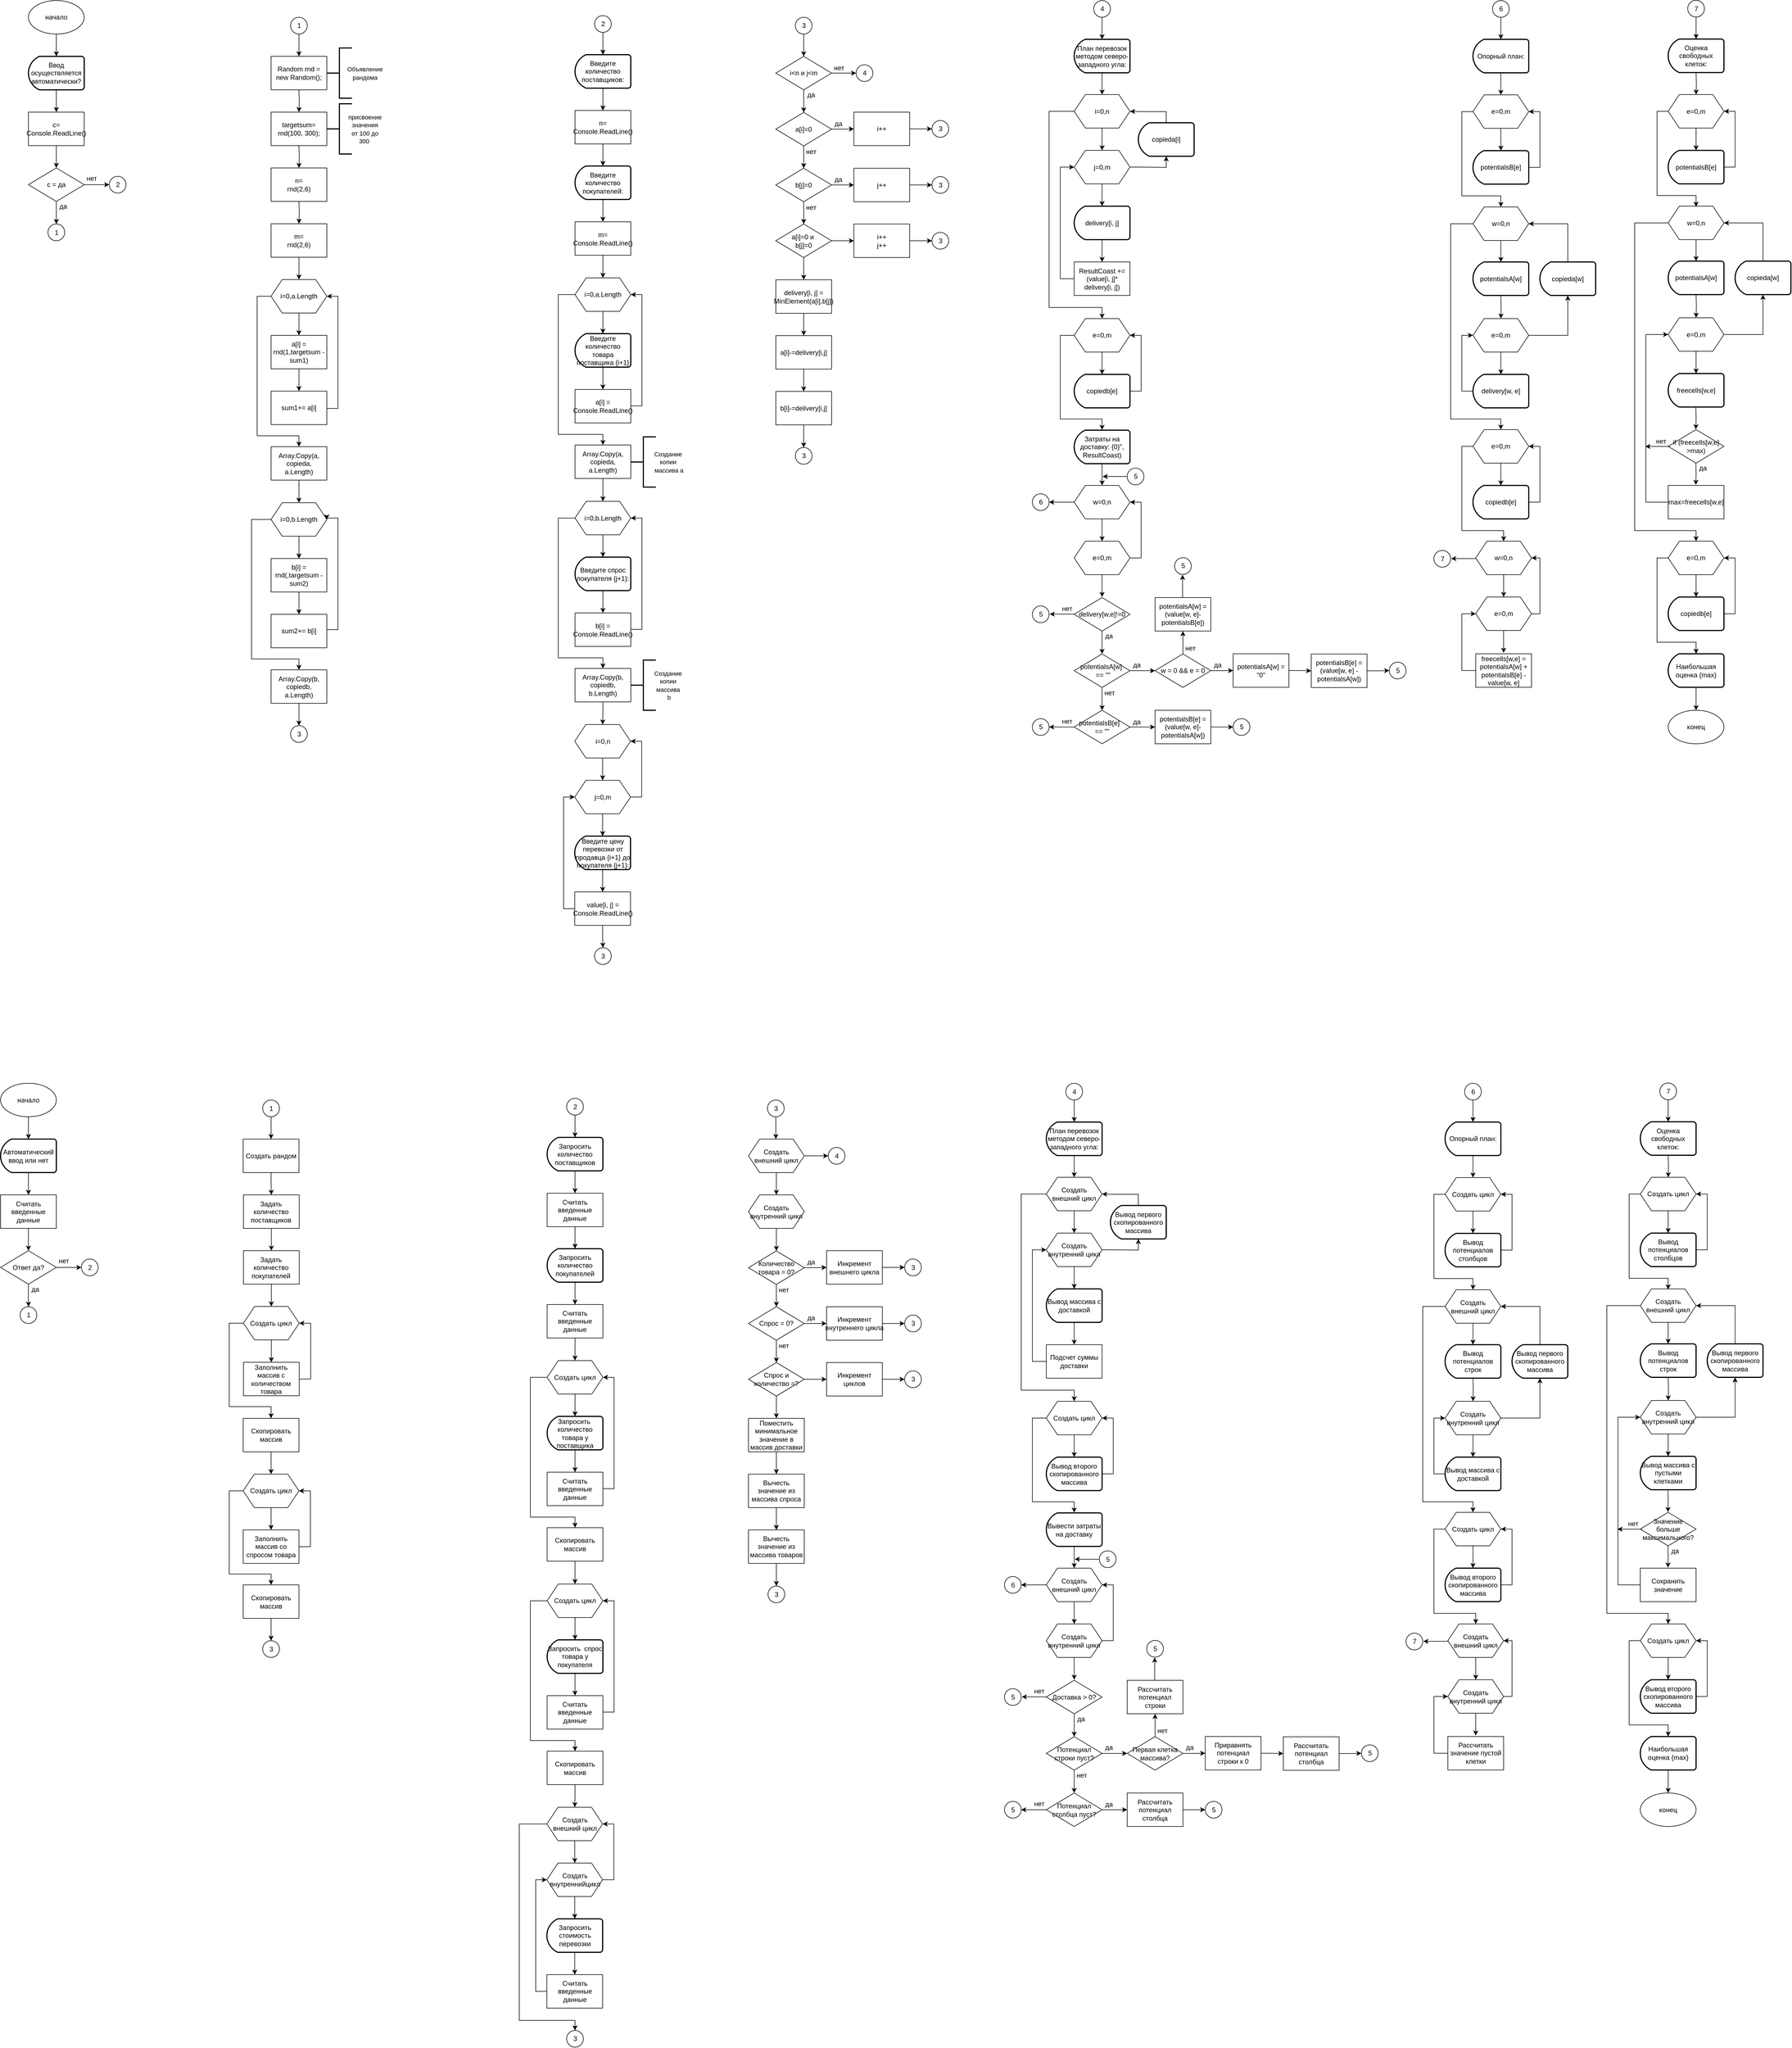 <mxfile compressed="true" version="24.4.10" type="device"><diagram name="Страница — 1" id="l1Q54UGZInGL6hE3ycTI"><mxGraphModel dx="-3367" dy="2020" grid="1" gridSize="10" guides="1" tooltips="1" connect="1" arrows="1" fold="1" page="1" pageScale="1" pageWidth="827" pageHeight="1169" math="0" shadow="0"><root><mxCell id="0"/><mxCell id="1" parent="0"/><mxCell id="U-M_zFQjwK6f2EOjgone-4" value="" style="edgeStyle=orthogonalEdgeStyle;rounded=0;orthogonalLoop=1;jettySize=auto;html=1;" parent="1" source="YVy08hOFvcfPfzfljbqf-1" target="U-M_zFQjwK6f2EOjgone-3" edge="1"><mxGeometry relative="1" as="geometry"/></mxCell><mxCell id="YVy08hOFvcfPfzfljbqf-1" value="начало" style="ellipse;whiteSpace=wrap;html=1;" parent="1" vertex="1"><mxGeometry x="5120" y="-1080" width="100" height="60" as="geometry"/></mxCell><mxCell id="YVy08hOFvcfPfzfljbqf-12" value="" style="edgeStyle=orthogonalEdgeStyle;rounded=0;orthogonalLoop=1;jettySize=auto;html=1;" parent="1" source="YVy08hOFvcfPfzfljbqf-7" target="YVy08hOFvcfPfzfljbqf-11" edge="1"><mxGeometry relative="1" as="geometry"/></mxCell><mxCell id="YVy08hOFvcfPfzfljbqf-7" value="Введите количество поставщиков:" style="strokeWidth=2;html=1;shape=mxgraph.flowchart.delay;whiteSpace=wrap;flipH=1;" parent="1" vertex="1"><mxGeometry x="6100" y="-983" width="100" height="60" as="geometry"/></mxCell><mxCell id="YVy08hOFvcfPfzfljbqf-10" value="" style="endArrow=classic;html=1;rounded=0;" parent="1" source="YVy08hOFvcfPfzfljbqf-11" edge="1"><mxGeometry width="50" height="50" relative="1" as="geometry"><mxPoint x="6150.6" y="-923" as="sourcePoint"/><mxPoint x="6150.6" y="-843" as="targetPoint"/></mxGeometry></mxCell><mxCell id="YVy08hOFvcfPfzfljbqf-19" value="" style="edgeStyle=orthogonalEdgeStyle;rounded=0;orthogonalLoop=1;jettySize=auto;html=1;" parent="1" source="YVy08hOFvcfPfzfljbqf-11" target="YVy08hOFvcfPfzfljbqf-16" edge="1"><mxGeometry relative="1" as="geometry"/></mxCell><mxCell id="YVy08hOFvcfPfzfljbqf-11" value="n=&lt;div&gt;&lt;div&gt;Console&lt;span style=&quot;background-color: initial;&quot;&gt;.ReadLine()&lt;/span&gt;&lt;/div&gt;&lt;/div&gt;" style="rounded=0;whiteSpace=wrap;html=1;" parent="1" vertex="1"><mxGeometry x="6100" y="-883" width="100" height="60" as="geometry"/></mxCell><mxCell id="YVy08hOFvcfPfzfljbqf-20" value="" style="edgeStyle=orthogonalEdgeStyle;rounded=0;orthogonalLoop=1;jettySize=auto;html=1;" parent="1" source="YVy08hOFvcfPfzfljbqf-16" target="YVy08hOFvcfPfzfljbqf-18" edge="1"><mxGeometry relative="1" as="geometry"/></mxCell><mxCell id="YVy08hOFvcfPfzfljbqf-16" value="Введите количество покупателей:" style="strokeWidth=2;html=1;shape=mxgraph.flowchart.delay;whiteSpace=wrap;flipH=1;" parent="1" vertex="1"><mxGeometry x="6100" y="-783.5" width="100" height="60" as="geometry"/></mxCell><mxCell id="YVy08hOFvcfPfzfljbqf-17" value="" style="endArrow=classic;html=1;rounded=0;" parent="1" source="YVy08hOFvcfPfzfljbqf-18" edge="1"><mxGeometry width="50" height="50" relative="1" as="geometry"><mxPoint x="6150.6" y="-723.5" as="sourcePoint"/><mxPoint x="6150.6" y="-643.5" as="targetPoint"/></mxGeometry></mxCell><mxCell id="YVy08hOFvcfPfzfljbqf-33" value="" style="edgeStyle=orthogonalEdgeStyle;rounded=0;orthogonalLoop=1;jettySize=auto;html=1;" parent="1" source="YVy08hOFvcfPfzfljbqf-18" target="YVy08hOFvcfPfzfljbqf-22" edge="1"><mxGeometry relative="1" as="geometry"/></mxCell><mxCell id="YVy08hOFvcfPfzfljbqf-18" value="m=&lt;div&gt;&lt;div&gt;Console&lt;span style=&quot;background-color: initial;&quot;&gt;.ReadLine()&lt;/span&gt;&lt;/div&gt;&lt;/div&gt;" style="rounded=0;whiteSpace=wrap;html=1;" parent="1" vertex="1"><mxGeometry x="6100" y="-683.5" width="100" height="60" as="geometry"/></mxCell><mxCell id="YVy08hOFvcfPfzfljbqf-21" value="" style="edgeStyle=orthogonalEdgeStyle;rounded=0;orthogonalLoop=1;jettySize=auto;html=1;" parent="1" source="YVy08hOFvcfPfzfljbqf-22" target="YVy08hOFvcfPfzfljbqf-24" edge="1"><mxGeometry relative="1" as="geometry"/></mxCell><mxCell id="YVy08hOFvcfPfzfljbqf-36" style="edgeStyle=orthogonalEdgeStyle;rounded=0;orthogonalLoop=1;jettySize=auto;html=1;entryX=0.5;entryY=0;entryDx=0;entryDy=0;" parent="1" source="YVy08hOFvcfPfzfljbqf-22" target="YVy08hOFvcfPfzfljbqf-35" edge="1"><mxGeometry relative="1" as="geometry"><Array as="points"><mxPoint x="6070" y="-552.5"/><mxPoint x="6070" y="-302.5"/><mxPoint x="6150" y="-302.5"/></Array></mxGeometry></mxCell><mxCell id="YVy08hOFvcfPfzfljbqf-22" value="i=0,a.Length" style="shape=hexagon;perimeter=hexagonPerimeter2;whiteSpace=wrap;html=1;fixedSize=1;" parent="1" vertex="1"><mxGeometry x="6100" y="-583" width="100" height="60" as="geometry"/></mxCell><mxCell id="YVy08hOFvcfPfzfljbqf-23" value="" style="edgeStyle=orthogonalEdgeStyle;rounded=0;orthogonalLoop=1;jettySize=auto;html=1;" parent="1" source="YVy08hOFvcfPfzfljbqf-24" edge="1"><mxGeometry relative="1" as="geometry"><mxPoint x="6150" y="-383" as="targetPoint"/></mxGeometry></mxCell><mxCell id="YVy08hOFvcfPfzfljbqf-24" value="Введите количество товара поставщика {i+1}" style="strokeWidth=2;html=1;shape=mxgraph.flowchart.delay;whiteSpace=wrap;flipH=1;" parent="1" vertex="1"><mxGeometry x="6100" y="-483" width="100" height="60" as="geometry"/></mxCell><mxCell id="YVy08hOFvcfPfzfljbqf-25" value="a[i] = Console.ReadLine()" style="rounded=0;whiteSpace=wrap;html=1;" parent="1" vertex="1"><mxGeometry x="6100" y="-383" width="100" height="60" as="geometry"/></mxCell><mxCell id="YVy08hOFvcfPfzfljbqf-31" value="" style="edgeStyle=orthogonalEdgeStyle;rounded=0;orthogonalLoop=1;jettySize=auto;html=1;entryX=1;entryY=0.5;entryDx=0;entryDy=0;" parent="1" target="YVy08hOFvcfPfzfljbqf-22" edge="1"><mxGeometry relative="1" as="geometry"><mxPoint x="6200" y="-353.5" as="sourcePoint"/><mxPoint x="6240" y="-353.5" as="targetPoint"/><Array as="points"><mxPoint x="6220" y="-353.5"/><mxPoint x="6220" y="-552.5"/></Array></mxGeometry></mxCell><mxCell id="YVy08hOFvcfPfzfljbqf-46" value="" style="edgeStyle=orthogonalEdgeStyle;rounded=0;orthogonalLoop=1;jettySize=auto;html=1;" parent="1" source="YVy08hOFvcfPfzfljbqf-35" target="YVy08hOFvcfPfzfljbqf-40" edge="1"><mxGeometry relative="1" as="geometry"/></mxCell><mxCell id="YVy08hOFvcfPfzfljbqf-35" value="Array.Copy(a, copieda, a.Length)" style="rounded=0;whiteSpace=wrap;html=1;" parent="1" vertex="1"><mxGeometry x="6100" y="-283.5" width="100" height="60" as="geometry"/></mxCell><mxCell id="YVy08hOFvcfPfzfljbqf-38" value="" style="edgeStyle=orthogonalEdgeStyle;rounded=0;orthogonalLoop=1;jettySize=auto;html=1;" parent="1" source="YVy08hOFvcfPfzfljbqf-40" target="YVy08hOFvcfPfzfljbqf-42" edge="1"><mxGeometry relative="1" as="geometry"/></mxCell><mxCell id="YVy08hOFvcfPfzfljbqf-39" style="edgeStyle=orthogonalEdgeStyle;rounded=0;orthogonalLoop=1;jettySize=auto;html=1;entryX=0.5;entryY=0;entryDx=0;entryDy=0;" parent="1" source="YVy08hOFvcfPfzfljbqf-40" target="YVy08hOFvcfPfzfljbqf-45" edge="1"><mxGeometry relative="1" as="geometry"><Array as="points"><mxPoint x="6070" y="-152"/><mxPoint x="6070" y="98"/><mxPoint x="6150" y="98"/></Array></mxGeometry></mxCell><mxCell id="YVy08hOFvcfPfzfljbqf-40" value="i=0,b.Length" style="shape=hexagon;perimeter=hexagonPerimeter2;whiteSpace=wrap;html=1;fixedSize=1;" parent="1" vertex="1"><mxGeometry x="6100" y="-182.5" width="100" height="60" as="geometry"/></mxCell><mxCell id="YVy08hOFvcfPfzfljbqf-41" value="" style="edgeStyle=orthogonalEdgeStyle;rounded=0;orthogonalLoop=1;jettySize=auto;html=1;" parent="1" source="YVy08hOFvcfPfzfljbqf-42" edge="1"><mxGeometry relative="1" as="geometry"><mxPoint x="6150" y="17.5" as="targetPoint"/></mxGeometry></mxCell><mxCell id="YVy08hOFvcfPfzfljbqf-42" value="Введите спрос покупателя {j+1}:" style="strokeWidth=2;html=1;shape=mxgraph.flowchart.delay;whiteSpace=wrap;flipH=1;" parent="1" vertex="1"><mxGeometry x="6100" y="-82.5" width="100" height="60" as="geometry"/></mxCell><mxCell id="YVy08hOFvcfPfzfljbqf-43" value="b[i] = Console.ReadLine()" style="rounded=0;whiteSpace=wrap;html=1;" parent="1" vertex="1"><mxGeometry x="6100" y="17.5" width="100" height="60" as="geometry"/></mxCell><mxCell id="YVy08hOFvcfPfzfljbqf-44" value="" style="edgeStyle=orthogonalEdgeStyle;rounded=0;orthogonalLoop=1;jettySize=auto;html=1;entryX=1;entryY=0.5;entryDx=0;entryDy=0;" parent="1" target="YVy08hOFvcfPfzfljbqf-40" edge="1"><mxGeometry relative="1" as="geometry"><mxPoint x="6200" y="47" as="sourcePoint"/><mxPoint x="6240" y="47" as="targetPoint"/><Array as="points"><mxPoint x="6220" y="47"/><mxPoint x="6220" y="-152"/></Array></mxGeometry></mxCell><mxCell id="U-M_zFQjwK6f2EOjgone-89" value="" style="edgeStyle=orthogonalEdgeStyle;rounded=0;orthogonalLoop=1;jettySize=auto;html=1;" parent="1" source="YVy08hOFvcfPfzfljbqf-45" target="YVy08hOFvcfPfzfljbqf-49" edge="1"><mxGeometry relative="1" as="geometry"/></mxCell><mxCell id="YVy08hOFvcfPfzfljbqf-45" value="Array.Copy(b, copiedb, b.Length)" style="rounded=0;whiteSpace=wrap;html=1;" parent="1" vertex="1"><mxGeometry x="6100" y="117" width="100" height="60" as="geometry"/></mxCell><mxCell id="YVy08hOFvcfPfzfljbqf-48" value="" style="edgeStyle=orthogonalEdgeStyle;rounded=0;orthogonalLoop=1;jettySize=auto;html=1;" parent="1" source="YVy08hOFvcfPfzfljbqf-49" target="YVy08hOFvcfPfzfljbqf-51" edge="1"><mxGeometry relative="1" as="geometry"/></mxCell><mxCell id="YVy08hOFvcfPfzfljbqf-49" value="i=0,n" style="shape=hexagon;perimeter=hexagonPerimeter2;whiteSpace=wrap;html=1;fixedSize=1;" parent="1" vertex="1"><mxGeometry x="6099.5" y="217.5" width="100" height="60" as="geometry"/></mxCell><mxCell id="YVy08hOFvcfPfzfljbqf-50" value="" style="edgeStyle=orthogonalEdgeStyle;rounded=0;orthogonalLoop=1;jettySize=auto;html=1;" parent="1" source="YVy08hOFvcfPfzfljbqf-51" target="YVy08hOFvcfPfzfljbqf-53" edge="1"><mxGeometry relative="1" as="geometry"/></mxCell><mxCell id="YVy08hOFvcfPfzfljbqf-67" style="edgeStyle=orthogonalEdgeStyle;rounded=0;orthogonalLoop=1;jettySize=auto;html=1;entryX=1;entryY=0.5;entryDx=0;entryDy=0;" parent="1" source="YVy08hOFvcfPfzfljbqf-51" target="YVy08hOFvcfPfzfljbqf-49" edge="1"><mxGeometry relative="1" as="geometry"><Array as="points"><mxPoint x="6219.5" y="347.5"/><mxPoint x="6219.5" y="247.5"/></Array></mxGeometry></mxCell><mxCell id="YVy08hOFvcfPfzfljbqf-51" value="j=0,m" style="shape=hexagon;perimeter=hexagonPerimeter2;whiteSpace=wrap;html=1;fixedSize=1;" parent="1" vertex="1"><mxGeometry x="6099.5" y="317.5" width="100" height="60" as="geometry"/></mxCell><mxCell id="YVy08hOFvcfPfzfljbqf-52" value="" style="edgeStyle=orthogonalEdgeStyle;rounded=0;orthogonalLoop=1;jettySize=auto;html=1;" parent="1" source="YVy08hOFvcfPfzfljbqf-53" edge="1"><mxGeometry relative="1" as="geometry"><mxPoint x="6149.5" y="517.5" as="targetPoint"/></mxGeometry></mxCell><mxCell id="YVy08hOFvcfPfzfljbqf-53" value="Введите цену перевозки от продавца {i+1} до покупателя {j+1}:" style="strokeWidth=2;html=1;shape=mxgraph.flowchart.delay;whiteSpace=wrap;flipH=1;" parent="1" vertex="1"><mxGeometry x="6099.5" y="417.5" width="100" height="60" as="geometry"/></mxCell><mxCell id="YVy08hOFvcfPfzfljbqf-66" style="edgeStyle=orthogonalEdgeStyle;rounded=0;orthogonalLoop=1;jettySize=auto;html=1;entryX=0;entryY=0.5;entryDx=0;entryDy=0;" parent="1" source="YVy08hOFvcfPfzfljbqf-54" target="YVy08hOFvcfPfzfljbqf-51" edge="1"><mxGeometry relative="1" as="geometry"><Array as="points"><mxPoint x="6079.5" y="547.5"/><mxPoint x="6079.5" y="347.5"/></Array></mxGeometry></mxCell><mxCell id="U-M_zFQjwK6f2EOjgone-107" value="" style="edgeStyle=orthogonalEdgeStyle;rounded=0;orthogonalLoop=1;jettySize=auto;html=1;" parent="1" source="YVy08hOFvcfPfzfljbqf-54" target="U-M_zFQjwK6f2EOjgone-105" edge="1"><mxGeometry relative="1" as="geometry"/></mxCell><mxCell id="YVy08hOFvcfPfzfljbqf-54" value="value[i, j] = Console.ReadLine()" style="rounded=0;whiteSpace=wrap;html=1;" parent="1" vertex="1"><mxGeometry x="6099.5" y="517.5" width="100" height="60" as="geometry"/></mxCell><mxCell id="YVy08hOFvcfPfzfljbqf-79" value="" style="edgeStyle=orthogonalEdgeStyle;rounded=0;orthogonalLoop=1;jettySize=auto;html=1;" parent="1" source="YVy08hOFvcfPfzfljbqf-70" target="YVy08hOFvcfPfzfljbqf-74" edge="1"><mxGeometry relative="1" as="geometry"/></mxCell><mxCell id="O7T3giH7B_Re8zpiXBCO-17" value="" style="edgeStyle=orthogonalEdgeStyle;rounded=0;orthogonalLoop=1;jettySize=auto;html=1;" parent="1" source="YVy08hOFvcfPfzfljbqf-70" target="O7T3giH7B_Re8zpiXBCO-15" edge="1"><mxGeometry relative="1" as="geometry"/></mxCell><mxCell id="YVy08hOFvcfPfzfljbqf-70" value="i&amp;lt;n и j&amp;lt;m" style="rhombus;whiteSpace=wrap;html=1;" parent="1" vertex="1"><mxGeometry x="6460" y="-980" width="100" height="60" as="geometry"/></mxCell><mxCell id="YVy08hOFvcfPfzfljbqf-80" value="" style="edgeStyle=orthogonalEdgeStyle;rounded=0;orthogonalLoop=1;jettySize=auto;html=1;" parent="1" source="YVy08hOFvcfPfzfljbqf-74" target="YVy08hOFvcfPfzfljbqf-76" edge="1"><mxGeometry relative="1" as="geometry"/></mxCell><mxCell id="YVy08hOFvcfPfzfljbqf-117" value="" style="edgeStyle=orthogonalEdgeStyle;rounded=0;orthogonalLoop=1;jettySize=auto;html=1;" parent="1" source="YVy08hOFvcfPfzfljbqf-74" target="YVy08hOFvcfPfzfljbqf-85" edge="1"><mxGeometry relative="1" as="geometry"/></mxCell><mxCell id="YVy08hOFvcfPfzfljbqf-74" value="a[i]=0" style="rhombus;whiteSpace=wrap;html=1;" parent="1" vertex="1"><mxGeometry x="6460" y="-879.5" width="100" height="60" as="geometry"/></mxCell><mxCell id="YVy08hOFvcfPfzfljbqf-81" value="" style="edgeStyle=orthogonalEdgeStyle;rounded=0;orthogonalLoop=1;jettySize=auto;html=1;" parent="1" source="YVy08hOFvcfPfzfljbqf-76" target="YVy08hOFvcfPfzfljbqf-78" edge="1"><mxGeometry relative="1" as="geometry"/></mxCell><mxCell id="YVy08hOFvcfPfzfljbqf-116" value="" style="edgeStyle=orthogonalEdgeStyle;rounded=0;orthogonalLoop=1;jettySize=auto;html=1;" parent="1" source="YVy08hOFvcfPfzfljbqf-76" target="YVy08hOFvcfPfzfljbqf-87" edge="1"><mxGeometry relative="1" as="geometry"/></mxCell><mxCell id="YVy08hOFvcfPfzfljbqf-76" value="b[j]=0" style="rhombus;whiteSpace=wrap;html=1;" parent="1" vertex="1"><mxGeometry x="6460" y="-779.5" width="100" height="60" as="geometry"/></mxCell><mxCell id="YVy08hOFvcfPfzfljbqf-118" value="" style="edgeStyle=orthogonalEdgeStyle;rounded=0;orthogonalLoop=1;jettySize=auto;html=1;" parent="1" source="YVy08hOFvcfPfzfljbqf-78" target="YVy08hOFvcfPfzfljbqf-88" edge="1"><mxGeometry relative="1" as="geometry"/></mxCell><mxCell id="O7T3giH7B_Re8zpiXBCO-3" value="" style="edgeStyle=orthogonalEdgeStyle;rounded=0;orthogonalLoop=1;jettySize=auto;html=1;" parent="1" source="YVy08hOFvcfPfzfljbqf-78" target="O7T3giH7B_Re8zpiXBCO-2" edge="1"><mxGeometry relative="1" as="geometry"/></mxCell><mxCell id="YVy08hOFvcfPfzfljbqf-78" value="a[i]=0 и&amp;nbsp;&lt;div&gt;b[j]=0&lt;br&gt;&lt;/div&gt;" style="rhombus;whiteSpace=wrap;html=1;" parent="1" vertex="1"><mxGeometry x="6460" y="-679.5" width="100" height="60" as="geometry"/></mxCell><mxCell id="YVy08hOFvcfPfzfljbqf-84" value="да" style="text;align=center;verticalAlign=middle;resizable=1;points=[];autosize=1;strokeColor=none;fillColor=none;fontSize=12;html=1;movable=1;rotatable=1;deletable=1;editable=1;locked=0;connectable=1;" parent="1" vertex="1"><mxGeometry x="6560" y="-868.5" width="24" height="18" as="geometry"/></mxCell><mxCell id="YVy08hOFvcfPfzfljbqf-113" value="" style="edgeStyle=orthogonalEdgeStyle;rounded=0;orthogonalLoop=1;jettySize=auto;html=1;" parent="1" source="YVy08hOFvcfPfzfljbqf-85" target="YVy08hOFvcfPfzfljbqf-108" edge="1"><mxGeometry relative="1" as="geometry"/></mxCell><mxCell id="YVy08hOFvcfPfzfljbqf-85" value="i++" style="rounded=0;whiteSpace=wrap;html=1;" parent="1" vertex="1"><mxGeometry x="6600" y="-880" width="100" height="60" as="geometry"/></mxCell><mxCell id="YVy08hOFvcfPfzfljbqf-114" value="" style="edgeStyle=orthogonalEdgeStyle;rounded=0;orthogonalLoop=1;jettySize=auto;html=1;" parent="1" source="YVy08hOFvcfPfzfljbqf-87" target="YVy08hOFvcfPfzfljbqf-110" edge="1"><mxGeometry relative="1" as="geometry"/></mxCell><mxCell id="YVy08hOFvcfPfzfljbqf-87" value="j++" style="rounded=0;whiteSpace=wrap;html=1;" parent="1" vertex="1"><mxGeometry x="6600" y="-779.5" width="100" height="60" as="geometry"/></mxCell><mxCell id="YVy08hOFvcfPfzfljbqf-115" value="" style="edgeStyle=orthogonalEdgeStyle;rounded=0;orthogonalLoop=1;jettySize=auto;html=1;" parent="1" source="YVy08hOFvcfPfzfljbqf-88" target="YVy08hOFvcfPfzfljbqf-112" edge="1"><mxGeometry relative="1" as="geometry"/></mxCell><mxCell id="YVy08hOFvcfPfzfljbqf-88" value="i++&lt;div&gt;j++&lt;br&gt;&lt;/div&gt;" style="rounded=0;whiteSpace=wrap;html=1;" parent="1" vertex="1"><mxGeometry x="6600" y="-679.5" width="100" height="60" as="geometry"/></mxCell><mxCell id="YVy08hOFvcfPfzfljbqf-92" value="нет" style="text;align=center;verticalAlign=middle;resizable=1;points=[];autosize=1;strokeColor=none;fillColor=none;fontSize=12;html=1;movable=1;rotatable=1;deletable=1;editable=1;locked=0;connectable=1;" parent="1" vertex="1"><mxGeometry x="6510" y="-819.5" width="26" height="20" as="geometry"/></mxCell><mxCell id="YVy08hOFvcfPfzfljbqf-93" value="нет" style="text;align=center;verticalAlign=middle;resizable=1;points=[];autosize=1;strokeColor=none;fillColor=none;fontSize=12;html=1;movable=1;rotatable=1;deletable=1;editable=1;locked=0;connectable=1;" parent="1" vertex="1"><mxGeometry x="6510" y="-719.5" width="26" height="20" as="geometry"/></mxCell><mxCell id="YVy08hOFvcfPfzfljbqf-94" value="да" style="text;align=center;verticalAlign=middle;resizable=1;points=[];autosize=1;strokeColor=none;fillColor=none;fontSize=12;html=1;movable=1;rotatable=1;deletable=1;editable=1;locked=0;connectable=1;" parent="1" vertex="1"><mxGeometry x="6560" y="-768.5" width="24" height="18" as="geometry"/></mxCell><mxCell id="YVy08hOFvcfPfzfljbqf-107" value="" style="verticalLabelPosition=bottom;verticalAlign=top;html=1;shape=mxgraph.flowchart.on-page_reference;" parent="1" vertex="1"><mxGeometry x="6740" y="-865" width="30" height="30" as="geometry"/></mxCell><mxCell id="YVy08hOFvcfPfzfljbqf-108" value="3" style="text;html=1;align=center;verticalAlign=middle;resizable=0;points=[];autosize=1;strokeColor=none;fillColor=none;" parent="1" vertex="1"><mxGeometry x="6740" y="-865" width="30" height="30" as="geometry"/></mxCell><mxCell id="YVy08hOFvcfPfzfljbqf-109" value="" style="verticalLabelPosition=bottom;verticalAlign=top;html=1;shape=mxgraph.flowchart.on-page_reference;" parent="1" vertex="1"><mxGeometry x="6740" y="-764.5" width="30" height="30" as="geometry"/></mxCell><mxCell id="YVy08hOFvcfPfzfljbqf-110" value="3" style="text;html=1;align=center;verticalAlign=middle;resizable=0;points=[];autosize=1;strokeColor=none;fillColor=none;" parent="1" vertex="1"><mxGeometry x="6740" y="-764.5" width="30" height="30" as="geometry"/></mxCell><mxCell id="YVy08hOFvcfPfzfljbqf-111" value="" style="verticalLabelPosition=bottom;verticalAlign=top;html=1;shape=mxgraph.flowchart.on-page_reference;" parent="1" vertex="1"><mxGeometry x="6740" y="-664.5" width="30" height="30" as="geometry"/></mxCell><mxCell id="YVy08hOFvcfPfzfljbqf-112" value="3" style="text;html=1;align=center;verticalAlign=middle;resizable=0;points=[];autosize=1;strokeColor=none;fillColor=none;" parent="1" vertex="1"><mxGeometry x="6740" y="-664.5" width="30" height="30" as="geometry"/></mxCell><mxCell id="O7T3giH7B_Re8zpiXBCO-8" value="" style="edgeStyle=orthogonalEdgeStyle;rounded=0;orthogonalLoop=1;jettySize=auto;html=1;" parent="1" source="O7T3giH7B_Re8zpiXBCO-2" target="O7T3giH7B_Re8zpiXBCO-5" edge="1"><mxGeometry relative="1" as="geometry"/></mxCell><mxCell id="O7T3giH7B_Re8zpiXBCO-2" value="delivery[i, j] = MinElement(a[i],b[j])" style="rounded=0;whiteSpace=wrap;html=1;" parent="1" vertex="1"><mxGeometry x="6460" y="-579.5" width="100" height="60" as="geometry"/></mxCell><mxCell id="O7T3giH7B_Re8zpiXBCO-9" value="" style="edgeStyle=orthogonalEdgeStyle;rounded=0;orthogonalLoop=1;jettySize=auto;html=1;" parent="1" source="O7T3giH7B_Re8zpiXBCO-5" target="O7T3giH7B_Re8zpiXBCO-7" edge="1"><mxGeometry relative="1" as="geometry"/></mxCell><mxCell id="O7T3giH7B_Re8zpiXBCO-5" value="a[i]-=delivery[i,j]" style="rounded=0;whiteSpace=wrap;html=1;" parent="1" vertex="1"><mxGeometry x="6460" y="-479.5" width="100" height="60" as="geometry"/></mxCell><mxCell id="O7T3giH7B_Re8zpiXBCO-13" value="" style="edgeStyle=orthogonalEdgeStyle;rounded=0;orthogonalLoop=1;jettySize=auto;html=1;" parent="1" source="O7T3giH7B_Re8zpiXBCO-7" target="O7T3giH7B_Re8zpiXBCO-12" edge="1"><mxGeometry relative="1" as="geometry"/></mxCell><mxCell id="O7T3giH7B_Re8zpiXBCO-7" value="b[i]-=delivery[i,j]" style="rounded=0;whiteSpace=wrap;html=1;" parent="1" vertex="1"><mxGeometry x="6460" y="-379.5" width="100" height="60" as="geometry"/></mxCell><mxCell id="O7T3giH7B_Re8zpiXBCO-11" value="" style="verticalLabelPosition=bottom;verticalAlign=top;html=1;shape=mxgraph.flowchart.on-page_reference;" parent="1" vertex="1"><mxGeometry x="6495" y="-279" width="30" height="30" as="geometry"/></mxCell><mxCell id="O7T3giH7B_Re8zpiXBCO-12" value="3" style="text;html=1;align=center;verticalAlign=middle;resizable=0;points=[];autosize=1;strokeColor=none;fillColor=none;" parent="1" vertex="1"><mxGeometry x="6495" y="-279" width="30" height="30" as="geometry"/></mxCell><mxCell id="O7T3giH7B_Re8zpiXBCO-14" value="" style="verticalLabelPosition=bottom;verticalAlign=top;html=1;shape=mxgraph.flowchart.on-page_reference;" parent="1" vertex="1"><mxGeometry x="6604" y="-965" width="30" height="30" as="geometry"/></mxCell><mxCell id="O7T3giH7B_Re8zpiXBCO-15" value="4" style="text;html=1;align=center;verticalAlign=middle;resizable=0;points=[];autosize=1;strokeColor=none;fillColor=none;" parent="1" vertex="1"><mxGeometry x="6604" y="-965" width="30" height="30" as="geometry"/></mxCell><mxCell id="O7T3giH7B_Re8zpiXBCO-20" value="" style="verticalLabelPosition=bottom;verticalAlign=top;html=1;shape=mxgraph.flowchart.on-page_reference;" parent="1" vertex="1"><mxGeometry x="7030" y="-1080" width="30" height="30" as="geometry"/></mxCell><mxCell id="O7T3giH7B_Re8zpiXBCO-36" value="" style="edgeStyle=orthogonalEdgeStyle;rounded=0;orthogonalLoop=1;jettySize=auto;html=1;" parent="1" source="O7T3giH7B_Re8zpiXBCO-21" target="O7T3giH7B_Re8zpiXBCO-24" edge="1"><mxGeometry relative="1" as="geometry"/></mxCell><mxCell id="O7T3giH7B_Re8zpiXBCO-21" value="4" style="text;html=1;align=center;verticalAlign=middle;resizable=0;points=[];autosize=1;strokeColor=none;fillColor=none;" parent="1" vertex="1"><mxGeometry x="7030" y="-1080" width="30" height="30" as="geometry"/></mxCell><mxCell id="O7T3giH7B_Re8zpiXBCO-35" value="" style="edgeStyle=orthogonalEdgeStyle;rounded=0;orthogonalLoop=1;jettySize=auto;html=1;" parent="1" source="O7T3giH7B_Re8zpiXBCO-24" target="O7T3giH7B_Re8zpiXBCO-27" edge="1"><mxGeometry relative="1" as="geometry"/></mxCell><mxCell id="O7T3giH7B_Re8zpiXBCO-24" value="План перевозок методом северо-западного угла:" style="strokeWidth=2;html=1;shape=mxgraph.flowchart.delay;whiteSpace=wrap;flipH=1;" parent="1" vertex="1"><mxGeometry x="6995" y="-1010.5" width="100" height="60" as="geometry"/></mxCell><mxCell id="O7T3giH7B_Re8zpiXBCO-26" value="" style="edgeStyle=orthogonalEdgeStyle;rounded=0;orthogonalLoop=1;jettySize=auto;html=1;" parent="1" source="O7T3giH7B_Re8zpiXBCO-27" target="O7T3giH7B_Re8zpiXBCO-30" edge="1"><mxGeometry relative="1" as="geometry"/></mxCell><mxCell id="O7T3giH7B_Re8zpiXBCO-50" style="edgeStyle=orthogonalEdgeStyle;rounded=0;orthogonalLoop=1;jettySize=auto;html=1;entryX=0.5;entryY=0;entryDx=0;entryDy=0;" parent="1" source="O7T3giH7B_Re8zpiXBCO-27" target="O7T3giH7B_Re8zpiXBCO-42" edge="1"><mxGeometry relative="1" as="geometry"><Array as="points"><mxPoint x="6950" y="-881"/><mxPoint x="6950" y="-530"/><mxPoint x="7045" y="-530"/></Array></mxGeometry></mxCell><mxCell id="O7T3giH7B_Re8zpiXBCO-27" value="i=0,n" style="shape=hexagon;perimeter=hexagonPerimeter2;whiteSpace=wrap;html=1;fixedSize=1;" parent="1" vertex="1"><mxGeometry x="6995" y="-911.5" width="100" height="60" as="geometry"/></mxCell><mxCell id="O7T3giH7B_Re8zpiXBCO-28" value="" style="edgeStyle=orthogonalEdgeStyle;rounded=0;orthogonalLoop=1;jettySize=auto;html=1;" parent="1" source="O7T3giH7B_Re8zpiXBCO-30" target="O7T3giH7B_Re8zpiXBCO-32" edge="1"><mxGeometry relative="1" as="geometry"/></mxCell><mxCell id="O7T3giH7B_Re8zpiXBCO-30" value="j=0,m" style="shape=hexagon;perimeter=hexagonPerimeter2;whiteSpace=wrap;html=1;fixedSize=1;" parent="1" vertex="1"><mxGeometry x="6995" y="-811.5" width="100" height="60" as="geometry"/></mxCell><mxCell id="O7T3giH7B_Re8zpiXBCO-31" value="" style="edgeStyle=orthogonalEdgeStyle;rounded=0;orthogonalLoop=1;jettySize=auto;html=1;" parent="1" source="O7T3giH7B_Re8zpiXBCO-32" edge="1"><mxGeometry relative="1" as="geometry"><mxPoint x="7045" y="-611.5" as="targetPoint"/></mxGeometry></mxCell><mxCell id="O7T3giH7B_Re8zpiXBCO-32" value="delivery[i, j]" style="strokeWidth=2;html=1;shape=mxgraph.flowchart.delay;whiteSpace=wrap;flipH=1;" parent="1" vertex="1"><mxGeometry x="6995" y="-711.5" width="100" height="60" as="geometry"/></mxCell><mxCell id="O7T3giH7B_Re8zpiXBCO-33" style="edgeStyle=orthogonalEdgeStyle;rounded=0;orthogonalLoop=1;jettySize=auto;html=1;entryX=0;entryY=0.5;entryDx=0;entryDy=0;" parent="1" source="O7T3giH7B_Re8zpiXBCO-34" target="O7T3giH7B_Re8zpiXBCO-30" edge="1"><mxGeometry relative="1" as="geometry"><Array as="points"><mxPoint x="6970" y="-581"/><mxPoint x="6970" y="-781"/></Array></mxGeometry></mxCell><mxCell id="O7T3giH7B_Re8zpiXBCO-34" value="ResultCoast += (value[i, j]* delivery[i, j])" style="rounded=0;whiteSpace=wrap;html=1;" parent="1" vertex="1"><mxGeometry x="6995" y="-611.5" width="100" height="60" as="geometry"/></mxCell><mxCell id="O7T3giH7B_Re8zpiXBCO-39" style="edgeStyle=orthogonalEdgeStyle;rounded=0;orthogonalLoop=1;jettySize=auto;html=1;entryX=1;entryY=0.5;entryDx=0;entryDy=0;" parent="1" source="O7T3giH7B_Re8zpiXBCO-37" target="O7T3giH7B_Re8zpiXBCO-27" edge="1"><mxGeometry relative="1" as="geometry"><Array as="points"><mxPoint x="7160" y="-881"/><mxPoint x="7115" y="-881"/></Array></mxGeometry></mxCell><mxCell id="O7T3giH7B_Re8zpiXBCO-37" value="copieda[i]" style="strokeWidth=2;html=1;shape=mxgraph.flowchart.delay;whiteSpace=wrap;flipH=1;" parent="1" vertex="1"><mxGeometry x="7110" y="-861" width="100" height="60" as="geometry"/></mxCell><mxCell id="O7T3giH7B_Re8zpiXBCO-38" style="edgeStyle=orthogonalEdgeStyle;rounded=0;orthogonalLoop=1;jettySize=auto;html=1;entryX=0.5;entryY=1;entryDx=0;entryDy=0;entryPerimeter=0;" parent="1" source="O7T3giH7B_Re8zpiXBCO-30" target="O7T3giH7B_Re8zpiXBCO-37" edge="1"><mxGeometry relative="1" as="geometry"/></mxCell><mxCell id="O7T3giH7B_Re8zpiXBCO-41" value="" style="edgeStyle=orthogonalEdgeStyle;rounded=0;orthogonalLoop=1;jettySize=auto;html=1;" parent="1" source="O7T3giH7B_Re8zpiXBCO-42" target="O7T3giH7B_Re8zpiXBCO-44" edge="1"><mxGeometry relative="1" as="geometry"/></mxCell><mxCell id="O7T3giH7B_Re8zpiXBCO-56" style="edgeStyle=orthogonalEdgeStyle;rounded=0;orthogonalLoop=1;jettySize=auto;html=1;entryX=0.5;entryY=0;entryDx=0;entryDy=0;" parent="1" source="O7T3giH7B_Re8zpiXBCO-42" edge="1"><mxGeometry relative="1" as="geometry"><mxPoint x="7045" y="-310.5" as="targetPoint"/><Array as="points"><mxPoint x="6970" y="-480"/><mxPoint x="6970" y="-330"/><mxPoint x="7045" y="-330"/></Array></mxGeometry></mxCell><mxCell id="O7T3giH7B_Re8zpiXBCO-42" value="e=0,m" style="shape=hexagon;perimeter=hexagonPerimeter2;whiteSpace=wrap;html=1;fixedSize=1;" parent="1" vertex="1"><mxGeometry x="6995" y="-510" width="100" height="60" as="geometry"/></mxCell><mxCell id="O7T3giH7B_Re8zpiXBCO-49" style="edgeStyle=orthogonalEdgeStyle;rounded=0;orthogonalLoop=1;jettySize=auto;html=1;entryX=1;entryY=0.5;entryDx=0;entryDy=0;" parent="1" source="O7T3giH7B_Re8zpiXBCO-44" target="O7T3giH7B_Re8zpiXBCO-42" edge="1"><mxGeometry relative="1" as="geometry"><Array as="points"><mxPoint x="7115" y="-380"/><mxPoint x="7115" y="-480"/></Array></mxGeometry></mxCell><mxCell id="O7T3giH7B_Re8zpiXBCO-44" value="copiedb[e]" style="strokeWidth=2;html=1;shape=mxgraph.flowchart.delay;whiteSpace=wrap;flipH=1;" parent="1" vertex="1"><mxGeometry x="6995" y="-410" width="100" height="60" as="geometry"/></mxCell><mxCell id="O7T3giH7B_Re8zpiXBCO-69" value="" style="edgeStyle=orthogonalEdgeStyle;rounded=0;orthogonalLoop=1;jettySize=auto;html=1;" parent="1" source="O7T3giH7B_Re8zpiXBCO-57" target="O7T3giH7B_Re8zpiXBCO-60" edge="1"><mxGeometry relative="1" as="geometry"/></mxCell><mxCell id="O7T3giH7B_Re8zpiXBCO-57" value="Затраты на доставку: {0}&quot;, ResultCoast)" style="strokeWidth=2;html=1;shape=mxgraph.flowchart.delay;whiteSpace=wrap;flipH=1;" parent="1" vertex="1"><mxGeometry x="6995" y="-310" width="100" height="60" as="geometry"/></mxCell><mxCell id="O7T3giH7B_Re8zpiXBCO-59" value="" style="edgeStyle=orthogonalEdgeStyle;rounded=0;orthogonalLoop=1;jettySize=auto;html=1;" parent="1" source="O7T3giH7B_Re8zpiXBCO-60" target="O7T3giH7B_Re8zpiXBCO-63" edge="1"><mxGeometry relative="1" as="geometry"/></mxCell><mxCell id="O7T3giH7B_Re8zpiXBCO-146" value="" style="edgeStyle=orthogonalEdgeStyle;rounded=0;orthogonalLoop=1;jettySize=auto;html=1;" parent="1" source="O7T3giH7B_Re8zpiXBCO-60" target="O7T3giH7B_Re8zpiXBCO-143" edge="1"><mxGeometry relative="1" as="geometry"/></mxCell><mxCell id="O7T3giH7B_Re8zpiXBCO-60" value="w=0,n" style="shape=hexagon;perimeter=hexagonPerimeter2;whiteSpace=wrap;html=1;fixedSize=1;" parent="1" vertex="1"><mxGeometry x="6995" y="-211" width="100" height="60" as="geometry"/></mxCell><mxCell id="O7T3giH7B_Re8zpiXBCO-61" value="" style="edgeStyle=orthogonalEdgeStyle;rounded=0;orthogonalLoop=1;jettySize=auto;html=1;" parent="1" source="O7T3giH7B_Re8zpiXBCO-63" edge="1"><mxGeometry relative="1" as="geometry"><mxPoint x="7045" y="-11" as="targetPoint"/></mxGeometry></mxCell><mxCell id="O7T3giH7B_Re8zpiXBCO-62" style="edgeStyle=orthogonalEdgeStyle;rounded=0;orthogonalLoop=1;jettySize=auto;html=1;entryX=1;entryY=0.5;entryDx=0;entryDy=0;" parent="1" source="O7T3giH7B_Re8zpiXBCO-63" target="O7T3giH7B_Re8zpiXBCO-60" edge="1"><mxGeometry relative="1" as="geometry"><Array as="points"><mxPoint x="7115" y="-81"/><mxPoint x="7115" y="-181"/></Array></mxGeometry></mxCell><mxCell id="O7T3giH7B_Re8zpiXBCO-63" value="e=0,m" style="shape=hexagon;perimeter=hexagonPerimeter2;whiteSpace=wrap;html=1;fixedSize=1;" parent="1" vertex="1"><mxGeometry x="6995" y="-111" width="100" height="60" as="geometry"/></mxCell><mxCell id="O7T3giH7B_Re8zpiXBCO-73" value="" style="edgeStyle=orthogonalEdgeStyle;rounded=0;orthogonalLoop=1;jettySize=auto;html=1;" parent="1" source="O7T3giH7B_Re8zpiXBCO-70" target="O7T3giH7B_Re8zpiXBCO-72" edge="1"><mxGeometry relative="1" as="geometry"/></mxCell><mxCell id="O7T3giH7B_Re8zpiXBCO-70" value="delivery[w,e]!=0" style="rhombus;whiteSpace=wrap;html=1;" parent="1" vertex="1"><mxGeometry x="6995" y="-10" width="100" height="60" as="geometry"/></mxCell><mxCell id="O7T3giH7B_Re8zpiXBCO-83" value="" style="edgeStyle=orthogonalEdgeStyle;rounded=0;orthogonalLoop=1;jettySize=auto;html=1;" parent="1" source="O7T3giH7B_Re8zpiXBCO-72" target="O7T3giH7B_Re8zpiXBCO-82" edge="1"><mxGeometry relative="1" as="geometry"/></mxCell><mxCell id="O7T3giH7B_Re8zpiXBCO-100" value="" style="edgeStyle=orthogonalEdgeStyle;rounded=0;orthogonalLoop=1;jettySize=auto;html=1;" parent="1" source="O7T3giH7B_Re8zpiXBCO-72" target="O7T3giH7B_Re8zpiXBCO-99" edge="1"><mxGeometry relative="1" as="geometry"/></mxCell><mxCell id="O7T3giH7B_Re8zpiXBCO-72" value="potentialsA[w]&amp;nbsp; &amp;nbsp;== &quot;&quot;" style="rhombus;whiteSpace=wrap;html=1;" parent="1" vertex="1"><mxGeometry x="6995" y="91" width="100" height="60" as="geometry"/></mxCell><mxCell id="O7T3giH7B_Re8zpiXBCO-74" value="" style="verticalLabelPosition=bottom;verticalAlign=top;html=1;shape=mxgraph.flowchart.on-page_reference;" parent="1" vertex="1"><mxGeometry x="7090" y="-242" width="30" height="30" as="geometry"/></mxCell><mxCell id="O7T3giH7B_Re8zpiXBCO-75" value="5" style="text;html=1;align=center;verticalAlign=middle;resizable=0;points=[];autosize=1;strokeColor=none;fillColor=none;" parent="1" vertex="1"><mxGeometry x="7090" y="-242" width="30" height="30" as="geometry"/></mxCell><mxCell id="O7T3giH7B_Re8zpiXBCO-76" value="" style="endArrow=classic;html=1;rounded=0;" parent="1" edge="1"><mxGeometry width="50" height="50" relative="1" as="geometry"><mxPoint x="7090" y="-227" as="sourcePoint"/><mxPoint x="7046" y="-227" as="targetPoint"/><Array as="points"/></mxGeometry></mxCell><mxCell id="O7T3giH7B_Re8zpiXBCO-78" value="" style="verticalLabelPosition=bottom;verticalAlign=top;html=1;shape=mxgraph.flowchart.on-page_reference;" parent="1" vertex="1"><mxGeometry x="6920" y="5" width="30" height="30" as="geometry"/></mxCell><mxCell id="O7T3giH7B_Re8zpiXBCO-79" value="5" style="text;html=1;align=center;verticalAlign=middle;resizable=0;points=[];autosize=1;strokeColor=none;fillColor=none;" parent="1" vertex="1"><mxGeometry x="6920" y="5" width="30" height="30" as="geometry"/></mxCell><mxCell id="O7T3giH7B_Re8zpiXBCO-91" value="" style="edgeStyle=orthogonalEdgeStyle;rounded=0;orthogonalLoop=1;jettySize=auto;html=1;" parent="1" source="O7T3giH7B_Re8zpiXBCO-82" target="O7T3giH7B_Re8zpiXBCO-89" edge="1"><mxGeometry relative="1" as="geometry"/></mxCell><mxCell id="O7T3giH7B_Re8zpiXBCO-117" value="" style="edgeStyle=orthogonalEdgeStyle;rounded=0;orthogonalLoop=1;jettySize=auto;html=1;" parent="1" source="O7T3giH7B_Re8zpiXBCO-82" target="O7T3giH7B_Re8zpiXBCO-93" edge="1"><mxGeometry relative="1" as="geometry"/></mxCell><mxCell id="O7T3giH7B_Re8zpiXBCO-82" value="w = 0 &amp;amp;&amp;amp; e = 0" style="rhombus;whiteSpace=wrap;html=1;" parent="1" vertex="1"><mxGeometry x="7140" y="91" width="100" height="60" as="geometry"/></mxCell><mxCell id="O7T3giH7B_Re8zpiXBCO-127" value="" style="edgeStyle=orthogonalEdgeStyle;rounded=0;orthogonalLoop=1;jettySize=auto;html=1;" parent="1" source="O7T3giH7B_Re8zpiXBCO-86" target="O7T3giH7B_Re8zpiXBCO-124" edge="1"><mxGeometry relative="1" as="geometry"/></mxCell><mxCell id="O7T3giH7B_Re8zpiXBCO-86" value="potentialsB[e] = (value[w, e]- potentialsA[w])" style="rounded=0;whiteSpace=wrap;html=1;" parent="1" vertex="1"><mxGeometry x="7140" y="192" width="100" height="60" as="geometry"/></mxCell><mxCell id="O7T3giH7B_Re8zpiXBCO-89" value="potentialsA[w] = (value[w, e]- potentialsB[e])" style="rounded=0;whiteSpace=wrap;html=1;" parent="1" vertex="1"><mxGeometry x="7140" y="-10" width="100" height="60" as="geometry"/></mxCell><mxCell id="O7T3giH7B_Re8zpiXBCO-97" value="" style="edgeStyle=orthogonalEdgeStyle;rounded=0;orthogonalLoop=1;jettySize=auto;html=1;" parent="1" source="O7T3giH7B_Re8zpiXBCO-93" target="O7T3giH7B_Re8zpiXBCO-96" edge="1"><mxGeometry relative="1" as="geometry"/></mxCell><mxCell id="O7T3giH7B_Re8zpiXBCO-93" value="potentialsA[w] = &quot;0&quot;" style="rounded=0;whiteSpace=wrap;html=1;" parent="1" vertex="1"><mxGeometry x="7280" y="90.75" width="100" height="60" as="geometry"/></mxCell><mxCell id="O7T3giH7B_Re8zpiXBCO-131" value="" style="edgeStyle=orthogonalEdgeStyle;rounded=0;orthogonalLoop=1;jettySize=auto;html=1;" parent="1" source="O7T3giH7B_Re8zpiXBCO-96" target="O7T3giH7B_Re8zpiXBCO-130" edge="1"><mxGeometry relative="1" as="geometry"/></mxCell><mxCell id="O7T3giH7B_Re8zpiXBCO-96" value="potentialsB[e] = (value[w, e] - potentialsA[w])" style="rounded=0;whiteSpace=wrap;html=1;" parent="1" vertex="1"><mxGeometry x="7420" y="91.25" width="100" height="60" as="geometry"/></mxCell><mxCell id="O7T3giH7B_Re8zpiXBCO-106" value="" style="edgeStyle=orthogonalEdgeStyle;rounded=0;orthogonalLoop=1;jettySize=auto;html=1;" parent="1" source="O7T3giH7B_Re8zpiXBCO-99" target="O7T3giH7B_Re8zpiXBCO-104" edge="1"><mxGeometry relative="1" as="geometry"/></mxCell><mxCell id="O7T3giH7B_Re8zpiXBCO-121" value="" style="edgeStyle=orthogonalEdgeStyle;rounded=0;orthogonalLoop=1;jettySize=auto;html=1;" parent="1" source="O7T3giH7B_Re8zpiXBCO-99" target="O7T3giH7B_Re8zpiXBCO-86" edge="1"><mxGeometry relative="1" as="geometry"/></mxCell><mxCell id="O7T3giH7B_Re8zpiXBCO-99" value="potentialsB[e]&amp;nbsp; &amp;nbsp; == &quot;&quot;" style="rhombus;whiteSpace=wrap;html=1;" parent="1" vertex="1"><mxGeometry x="6995" y="192" width="100" height="60" as="geometry"/></mxCell><mxCell id="O7T3giH7B_Re8zpiXBCO-101" value="" style="endArrow=classic;html=1;rounded=0;" parent="1" edge="1"><mxGeometry width="50" height="50" relative="1" as="geometry"><mxPoint x="6995" y="19.66" as="sourcePoint"/><mxPoint x="6951" y="19.66" as="targetPoint"/><Array as="points"/></mxGeometry></mxCell><mxCell id="O7T3giH7B_Re8zpiXBCO-103" value="" style="verticalLabelPosition=bottom;verticalAlign=top;html=1;shape=mxgraph.flowchart.on-page_reference;" parent="1" vertex="1"><mxGeometry x="6920" y="207" width="30" height="30" as="geometry"/></mxCell><mxCell id="O7T3giH7B_Re8zpiXBCO-104" value="5" style="text;html=1;align=center;verticalAlign=middle;resizable=0;points=[];autosize=1;strokeColor=none;fillColor=none;" parent="1" vertex="1"><mxGeometry x="6920" y="207" width="30" height="30" as="geometry"/></mxCell><mxCell id="O7T3giH7B_Re8zpiXBCO-109" value="нет" style="text;align=center;verticalAlign=middle;resizable=1;points=[];autosize=1;strokeColor=none;fillColor=none;fontSize=12;html=1;movable=1;rotatable=1;deletable=1;editable=1;locked=0;connectable=1;" parent="1" vertex="1"><mxGeometry x="6969" y="-0.5" width="26" height="20" as="geometry"/></mxCell><mxCell id="O7T3giH7B_Re8zpiXBCO-110" value="да" style="text;align=center;verticalAlign=middle;resizable=1;points=[];autosize=1;strokeColor=none;fillColor=none;fontSize=12;html=1;movable=1;rotatable=1;deletable=1;editable=1;locked=0;connectable=1;" parent="1" vertex="1"><mxGeometry x="7045" y="50" width="24" height="18" as="geometry"/></mxCell><mxCell id="O7T3giH7B_Re8zpiXBCO-113" value="нет" style="text;align=center;verticalAlign=middle;resizable=1;points=[];autosize=1;strokeColor=none;fillColor=none;fontSize=12;html=1;movable=1;rotatable=1;deletable=1;editable=1;locked=0;connectable=1;" parent="1" vertex="1"><mxGeometry x="6969" y="201.5" width="26" height="20" as="geometry"/></mxCell><mxCell id="O7T3giH7B_Re8zpiXBCO-114" value="да" style="text;align=center;verticalAlign=middle;resizable=1;points=[];autosize=1;strokeColor=none;fillColor=none;fontSize=12;html=1;movable=1;rotatable=1;deletable=1;editable=1;locked=0;connectable=1;" parent="1" vertex="1"><mxGeometry x="7095" y="101.5" width="24" height="18" as="geometry"/></mxCell><mxCell id="O7T3giH7B_Re8zpiXBCO-115" value="да" style="text;align=center;verticalAlign=middle;resizable=1;points=[];autosize=1;strokeColor=none;fillColor=none;fontSize=12;html=1;movable=1;rotatable=1;deletable=1;editable=1;locked=0;connectable=1;" parent="1" vertex="1"><mxGeometry x="7095" y="203.5" width="24" height="18" as="geometry"/></mxCell><mxCell id="O7T3giH7B_Re8zpiXBCO-118" value="да" style="text;align=center;verticalAlign=middle;resizable=1;points=[];autosize=1;strokeColor=none;fillColor=none;fontSize=12;html=1;movable=1;rotatable=1;deletable=1;editable=1;locked=0;connectable=1;" parent="1" vertex="1"><mxGeometry x="7240" y="101.5" width="24" height="18" as="geometry"/></mxCell><mxCell id="O7T3giH7B_Re8zpiXBCO-119" value="нет" style="text;align=center;verticalAlign=middle;resizable=1;points=[];autosize=1;strokeColor=none;fillColor=none;fontSize=12;html=1;movable=1;rotatable=1;deletable=1;editable=1;locked=0;connectable=1;" parent="1" vertex="1"><mxGeometry x="7190" y="70.75" width="26" height="20" as="geometry"/></mxCell><mxCell id="O7T3giH7B_Re8zpiXBCO-120" value="нет" style="text;align=center;verticalAlign=middle;resizable=1;points=[];autosize=1;strokeColor=none;fillColor=none;fontSize=12;html=1;movable=1;rotatable=1;deletable=1;editable=1;locked=0;connectable=1;" parent="1" vertex="1"><mxGeometry x="7045" y="150.75" width="26" height="20" as="geometry"/></mxCell><mxCell id="O7T3giH7B_Re8zpiXBCO-123" value="" style="verticalLabelPosition=bottom;verticalAlign=top;html=1;shape=mxgraph.flowchart.on-page_reference;" parent="1" vertex="1"><mxGeometry x="7280" y="207" width="30" height="30" as="geometry"/></mxCell><mxCell id="O7T3giH7B_Re8zpiXBCO-124" value="5" style="text;html=1;align=center;verticalAlign=middle;resizable=0;points=[];autosize=1;strokeColor=none;fillColor=none;" parent="1" vertex="1"><mxGeometry x="7280" y="207" width="30" height="30" as="geometry"/></mxCell><mxCell id="O7T3giH7B_Re8zpiXBCO-129" value="" style="verticalLabelPosition=bottom;verticalAlign=top;html=1;shape=mxgraph.flowchart.on-page_reference;" parent="1" vertex="1"><mxGeometry x="7560" y="105.75" width="30" height="30" as="geometry"/></mxCell><mxCell id="O7T3giH7B_Re8zpiXBCO-130" value="5" style="text;html=1;align=center;verticalAlign=middle;resizable=0;points=[];autosize=1;strokeColor=none;fillColor=none;" parent="1" vertex="1"><mxGeometry x="7560" y="105.75" width="30" height="30" as="geometry"/></mxCell><mxCell id="O7T3giH7B_Re8zpiXBCO-136" value="" style="edgeStyle=orthogonalEdgeStyle;rounded=0;orthogonalLoop=1;jettySize=auto;html=1;" parent="1" edge="1"><mxGeometry relative="1" as="geometry"><mxPoint x="7189.33" y="-10" as="sourcePoint"/><mxPoint x="7189.33" y="-51" as="targetPoint"/></mxGeometry></mxCell><mxCell id="O7T3giH7B_Re8zpiXBCO-140" value="" style="verticalLabelPosition=bottom;verticalAlign=top;html=1;shape=mxgraph.flowchart.on-page_reference;" parent="1" vertex="1"><mxGeometry x="7175" y="-81.5" width="30" height="30" as="geometry"/></mxCell><mxCell id="O7T3giH7B_Re8zpiXBCO-141" value="5" style="text;html=1;align=center;verticalAlign=middle;resizable=0;points=[];autosize=1;strokeColor=none;fillColor=none;" parent="1" vertex="1"><mxGeometry x="7175" y="-82" width="30" height="30" as="geometry"/></mxCell><mxCell id="O7T3giH7B_Re8zpiXBCO-142" value="" style="verticalLabelPosition=bottom;verticalAlign=top;html=1;shape=mxgraph.flowchart.on-page_reference;" parent="1" vertex="1"><mxGeometry x="6920" y="-196" width="30" height="30" as="geometry"/></mxCell><mxCell id="O7T3giH7B_Re8zpiXBCO-143" value="6" style="text;html=1;align=center;verticalAlign=middle;resizable=0;points=[];autosize=1;strokeColor=none;fillColor=none;" parent="1" vertex="1"><mxGeometry x="6920" y="-196" width="30" height="30" as="geometry"/></mxCell><mxCell id="O7T3giH7B_Re8zpiXBCO-147" value="" style="verticalLabelPosition=bottom;verticalAlign=top;html=1;shape=mxgraph.flowchart.on-page_reference;" parent="1" vertex="1"><mxGeometry x="7745" y="-1080" width="30" height="30" as="geometry"/></mxCell><mxCell id="O7T3giH7B_Re8zpiXBCO-148" value="" style="edgeStyle=orthogonalEdgeStyle;rounded=0;orthogonalLoop=1;jettySize=auto;html=1;" parent="1" source="O7T3giH7B_Re8zpiXBCO-149" target="O7T3giH7B_Re8zpiXBCO-150" edge="1"><mxGeometry relative="1" as="geometry"/></mxCell><mxCell id="O7T3giH7B_Re8zpiXBCO-149" value="6" style="text;html=1;align=center;verticalAlign=middle;resizable=0;points=[];autosize=1;strokeColor=none;fillColor=none;" parent="1" vertex="1"><mxGeometry x="7745" y="-1080" width="30" height="30" as="geometry"/></mxCell><mxCell id="O7T3giH7B_Re8zpiXBCO-156" value="" style="edgeStyle=orthogonalEdgeStyle;rounded=0;orthogonalLoop=1;jettySize=auto;html=1;" parent="1" source="O7T3giH7B_Re8zpiXBCO-150" target="O7T3giH7B_Re8zpiXBCO-153" edge="1"><mxGeometry relative="1" as="geometry"/></mxCell><mxCell id="O7T3giH7B_Re8zpiXBCO-150" value="Опорный план:" style="strokeWidth=2;html=1;shape=mxgraph.flowchart.delay;whiteSpace=wrap;flipH=1;" parent="1" vertex="1"><mxGeometry x="7710" y="-1010.5" width="100" height="60" as="geometry"/></mxCell><mxCell id="O7T3giH7B_Re8zpiXBCO-152" value="" style="edgeStyle=orthogonalEdgeStyle;rounded=0;orthogonalLoop=1;jettySize=auto;html=1;" parent="1" source="O7T3giH7B_Re8zpiXBCO-153" target="O7T3giH7B_Re8zpiXBCO-155" edge="1"><mxGeometry relative="1" as="geometry"/></mxCell><mxCell id="O7T3giH7B_Re8zpiXBCO-169" style="edgeStyle=orthogonalEdgeStyle;rounded=0;orthogonalLoop=1;jettySize=auto;html=1;entryX=0.5;entryY=0;entryDx=0;entryDy=0;" parent="1" source="O7T3giH7B_Re8zpiXBCO-153" target="O7T3giH7B_Re8zpiXBCO-159" edge="1"><mxGeometry relative="1" as="geometry"><Array as="points"><mxPoint x="7690" y="-881"/><mxPoint x="7690" y="-730"/><mxPoint x="7760" y="-730"/></Array></mxGeometry></mxCell><mxCell id="O7T3giH7B_Re8zpiXBCO-153" value="e=0,m" style="shape=hexagon;perimeter=hexagonPerimeter2;whiteSpace=wrap;html=1;fixedSize=1;" parent="1" vertex="1"><mxGeometry x="7710" y="-911" width="100" height="60" as="geometry"/></mxCell><mxCell id="O7T3giH7B_Re8zpiXBCO-154" style="edgeStyle=orthogonalEdgeStyle;rounded=0;orthogonalLoop=1;jettySize=auto;html=1;entryX=1;entryY=0.5;entryDx=0;entryDy=0;" parent="1" source="O7T3giH7B_Re8zpiXBCO-155" target="O7T3giH7B_Re8zpiXBCO-153" edge="1"><mxGeometry relative="1" as="geometry"><Array as="points"><mxPoint x="7830" y="-781"/><mxPoint x="7830" y="-881"/></Array></mxGeometry></mxCell><mxCell id="O7T3giH7B_Re8zpiXBCO-155" value="potentialsB[e]" style="strokeWidth=2;html=1;shape=mxgraph.flowchart.delay;whiteSpace=wrap;flipH=1;" parent="1" vertex="1"><mxGeometry x="7710" y="-811" width="100" height="60" as="geometry"/></mxCell><mxCell id="O7T3giH7B_Re8zpiXBCO-172" value="" style="edgeStyle=orthogonalEdgeStyle;rounded=0;orthogonalLoop=1;jettySize=auto;html=1;" parent="1" source="O7T3giH7B_Re8zpiXBCO-159" edge="1"><mxGeometry relative="1" as="geometry"><mxPoint x="7760.0" y="-611.5" as="targetPoint"/></mxGeometry></mxCell><mxCell id="O7T3giH7B_Re8zpiXBCO-184" style="edgeStyle=orthogonalEdgeStyle;rounded=0;orthogonalLoop=1;jettySize=auto;html=1;entryX=0.5;entryY=0;entryDx=0;entryDy=0;" parent="1" source="O7T3giH7B_Re8zpiXBCO-159" target="O7T3giH7B_Re8zpiXBCO-181" edge="1"><mxGeometry relative="1" as="geometry"><Array as="points"><mxPoint x="7670" y="-680"/><mxPoint x="7670" y="-330"/><mxPoint x="7760" y="-330"/></Array></mxGeometry></mxCell><mxCell id="O7T3giH7B_Re8zpiXBCO-159" value="w=0,n" style="shape=hexagon;perimeter=hexagonPerimeter2;whiteSpace=wrap;html=1;fixedSize=1;" parent="1" vertex="1"><mxGeometry x="7710" y="-710" width="100" height="60" as="geometry"/></mxCell><mxCell id="O7T3giH7B_Re8zpiXBCO-160" value="" style="edgeStyle=orthogonalEdgeStyle;rounded=0;orthogonalLoop=1;jettySize=auto;html=1;" parent="1" source="O7T3giH7B_Re8zpiXBCO-162" target="O7T3giH7B_Re8zpiXBCO-164" edge="1"><mxGeometry relative="1" as="geometry"/></mxCell><mxCell id="O7T3giH7B_Re8zpiXBCO-162" value="e=0,m" style="shape=hexagon;perimeter=hexagonPerimeter2;whiteSpace=wrap;html=1;fixedSize=1;" parent="1" vertex="1"><mxGeometry x="7710" y="-510" width="100" height="60" as="geometry"/></mxCell><mxCell id="O7T3giH7B_Re8zpiXBCO-175" style="edgeStyle=orthogonalEdgeStyle;rounded=0;orthogonalLoop=1;jettySize=auto;html=1;entryX=0;entryY=0.5;entryDx=0;entryDy=0;" parent="1" source="O7T3giH7B_Re8zpiXBCO-164" target="O7T3giH7B_Re8zpiXBCO-162" edge="1"><mxGeometry relative="1" as="geometry"><Array as="points"><mxPoint x="7690" y="-380"/><mxPoint x="7690" y="-480"/></Array></mxGeometry></mxCell><mxCell id="O7T3giH7B_Re8zpiXBCO-164" value="delivery[w, e]" style="strokeWidth=2;html=1;shape=mxgraph.flowchart.delay;whiteSpace=wrap;flipH=1;" parent="1" vertex="1"><mxGeometry x="7710" y="-410" width="100" height="60" as="geometry"/></mxCell><mxCell id="O7T3giH7B_Re8zpiXBCO-173" value="" style="edgeStyle=orthogonalEdgeStyle;rounded=0;orthogonalLoop=1;jettySize=auto;html=1;" parent="1" target="O7T3giH7B_Re8zpiXBCO-162" edge="1"><mxGeometry relative="1" as="geometry"><mxPoint x="7760.0" y="-551.5" as="sourcePoint"/></mxGeometry></mxCell><mxCell id="O7T3giH7B_Re8zpiXBCO-174" value="potentialsA[w]" style="strokeWidth=2;html=1;shape=mxgraph.flowchart.delay;whiteSpace=wrap;flipH=1;" parent="1" vertex="1"><mxGeometry x="7710" y="-611.5" width="100" height="60" as="geometry"/></mxCell><mxCell id="O7T3giH7B_Re8zpiXBCO-178" style="edgeStyle=orthogonalEdgeStyle;rounded=0;orthogonalLoop=1;jettySize=auto;html=1;entryX=1;entryY=0.5;entryDx=0;entryDy=0;" parent="1" source="O7T3giH7B_Re8zpiXBCO-176" target="O7T3giH7B_Re8zpiXBCO-159" edge="1"><mxGeometry relative="1" as="geometry"><Array as="points"><mxPoint x="7880" y="-680"/></Array></mxGeometry></mxCell><mxCell id="O7T3giH7B_Re8zpiXBCO-176" value="copieda[w]" style="strokeWidth=2;html=1;shape=mxgraph.flowchart.delay;whiteSpace=wrap;flipH=1;" parent="1" vertex="1"><mxGeometry x="7830" y="-611.5" width="100" height="60" as="geometry"/></mxCell><mxCell id="O7T3giH7B_Re8zpiXBCO-177" style="edgeStyle=orthogonalEdgeStyle;rounded=0;orthogonalLoop=1;jettySize=auto;html=1;entryX=0.5;entryY=1;entryDx=0;entryDy=0;entryPerimeter=0;" parent="1" source="O7T3giH7B_Re8zpiXBCO-162" target="O7T3giH7B_Re8zpiXBCO-176" edge="1"><mxGeometry relative="1" as="geometry"/></mxCell><mxCell id="O7T3giH7B_Re8zpiXBCO-180" value="" style="edgeStyle=orthogonalEdgeStyle;rounded=0;orthogonalLoop=1;jettySize=auto;html=1;" parent="1" source="O7T3giH7B_Re8zpiXBCO-181" target="O7T3giH7B_Re8zpiXBCO-183" edge="1"><mxGeometry relative="1" as="geometry"/></mxCell><mxCell id="O7T3giH7B_Re8zpiXBCO-195" style="edgeStyle=orthogonalEdgeStyle;rounded=0;orthogonalLoop=1;jettySize=auto;html=1;entryX=0.5;entryY=0;entryDx=0;entryDy=0;" parent="1" source="O7T3giH7B_Re8zpiXBCO-181" target="O7T3giH7B_Re8zpiXBCO-186" edge="1"><mxGeometry relative="1" as="geometry"><Array as="points"><mxPoint x="7690" y="-281"/><mxPoint x="7690" y="-130"/><mxPoint x="7765" y="-130"/></Array></mxGeometry></mxCell><mxCell id="O7T3giH7B_Re8zpiXBCO-181" value="e=0,m" style="shape=hexagon;perimeter=hexagonPerimeter2;whiteSpace=wrap;html=1;fixedSize=1;" parent="1" vertex="1"><mxGeometry x="7710" y="-311" width="100" height="60" as="geometry"/></mxCell><mxCell id="O7T3giH7B_Re8zpiXBCO-182" style="edgeStyle=orthogonalEdgeStyle;rounded=0;orthogonalLoop=1;jettySize=auto;html=1;entryX=1;entryY=0.5;entryDx=0;entryDy=0;" parent="1" source="O7T3giH7B_Re8zpiXBCO-183" target="O7T3giH7B_Re8zpiXBCO-181" edge="1"><mxGeometry relative="1" as="geometry"><Array as="points"><mxPoint x="7830" y="-181"/><mxPoint x="7830" y="-281"/></Array></mxGeometry></mxCell><mxCell id="O7T3giH7B_Re8zpiXBCO-183" value="copiedb[e]" style="strokeWidth=2;html=1;shape=mxgraph.flowchart.delay;whiteSpace=wrap;flipH=1;" parent="1" vertex="1"><mxGeometry x="7710" y="-211" width="100" height="60" as="geometry"/></mxCell><mxCell id="O7T3giH7B_Re8zpiXBCO-185" value="" style="edgeStyle=orthogonalEdgeStyle;rounded=0;orthogonalLoop=1;jettySize=auto;html=1;" parent="1" source="O7T3giH7B_Re8zpiXBCO-186" target="O7T3giH7B_Re8zpiXBCO-188" edge="1"><mxGeometry relative="1" as="geometry"/></mxCell><mxCell id="O7T3giH7B_Re8zpiXBCO-186" value="w=0,n" style="shape=hexagon;perimeter=hexagonPerimeter2;whiteSpace=wrap;html=1;fixedSize=1;" parent="1" vertex="1"><mxGeometry x="7714.93" y="-111" width="100" height="60" as="geometry"/></mxCell><mxCell id="O7T3giH7B_Re8zpiXBCO-187" value="" style="edgeStyle=orthogonalEdgeStyle;rounded=0;orthogonalLoop=1;jettySize=auto;html=1;" parent="1" source="O7T3giH7B_Re8zpiXBCO-188" edge="1"><mxGeometry relative="1" as="geometry"><mxPoint x="7764.93" y="89.0" as="targetPoint"/></mxGeometry></mxCell><mxCell id="O7T3giH7B_Re8zpiXBCO-197" style="edgeStyle=orthogonalEdgeStyle;rounded=0;orthogonalLoop=1;jettySize=auto;html=1;entryX=1;entryY=0.5;entryDx=0;entryDy=0;" parent="1" source="O7T3giH7B_Re8zpiXBCO-188" target="O7T3giH7B_Re8zpiXBCO-186" edge="1"><mxGeometry relative="1" as="geometry"><Array as="points"><mxPoint x="7830" y="19"/><mxPoint x="7830" y="-81"/></Array></mxGeometry></mxCell><mxCell id="O7T3giH7B_Re8zpiXBCO-188" value="e=0,m" style="shape=hexagon;perimeter=hexagonPerimeter2;whiteSpace=wrap;html=1;fixedSize=1;" parent="1" vertex="1"><mxGeometry x="7714.93" y="-11" width="100" height="60" as="geometry"/></mxCell><mxCell id="O7T3giH7B_Re8zpiXBCO-191" style="edgeStyle=orthogonalEdgeStyle;rounded=0;orthogonalLoop=1;jettySize=auto;html=1;entryX=0;entryY=0.5;entryDx=0;entryDy=0;exitX=0;exitY=0.5;exitDx=0;exitDy=0;" parent="1" source="O7T3giH7B_Re8zpiXBCO-192" target="O7T3giH7B_Re8zpiXBCO-188" edge="1"><mxGeometry relative="1" as="geometry"><Array as="points"><mxPoint x="7690" y="121"/><mxPoint x="7690" y="19"/></Array></mxGeometry></mxCell><mxCell id="O7T3giH7B_Re8zpiXBCO-192" value="freecells[w,e] = potentialsA[w] + potentialsB[e] - value[w, e]" style="rounded=0;whiteSpace=wrap;html=1;" parent="1" vertex="1"><mxGeometry x="7714.93" y="90.75" width="100" height="60" as="geometry"/></mxCell><mxCell id="O7T3giH7B_Re8zpiXBCO-198" value="" style="verticalLabelPosition=bottom;verticalAlign=top;html=1;shape=mxgraph.flowchart.on-page_reference;" parent="1" vertex="1"><mxGeometry x="7639.93" y="-94.5" width="30" height="30" as="geometry"/></mxCell><mxCell id="O7T3giH7B_Re8zpiXBCO-199" value="7" style="text;html=1;align=center;verticalAlign=middle;resizable=0;points=[];autosize=1;strokeColor=none;fillColor=none;" parent="1" vertex="1"><mxGeometry x="7639.93" y="-94.5" width="30" height="30" as="geometry"/></mxCell><mxCell id="O7T3giH7B_Re8zpiXBCO-200" value="" style="endArrow=classic;html=1;rounded=0;" parent="1" edge="1"><mxGeometry width="50" height="50" relative="1" as="geometry"><mxPoint x="7714.93" y="-79.84" as="sourcePoint"/><mxPoint x="7670.93" y="-79.84" as="targetPoint"/><Array as="points"/></mxGeometry></mxCell><mxCell id="O7T3giH7B_Re8zpiXBCO-202" value="" style="verticalLabelPosition=bottom;verticalAlign=top;html=1;shape=mxgraph.flowchart.on-page_reference;" parent="1" vertex="1"><mxGeometry x="8095" y="-1080.5" width="30" height="30" as="geometry"/></mxCell><mxCell id="O7T3giH7B_Re8zpiXBCO-203" value="" style="edgeStyle=orthogonalEdgeStyle;rounded=0;orthogonalLoop=1;jettySize=auto;html=1;" parent="1" source="O7T3giH7B_Re8zpiXBCO-204" target="O7T3giH7B_Re8zpiXBCO-205" edge="1"><mxGeometry relative="1" as="geometry"/></mxCell><mxCell id="O7T3giH7B_Re8zpiXBCO-204" value="7" style="text;html=1;align=center;verticalAlign=middle;resizable=0;points=[];autosize=1;strokeColor=none;fillColor=none;" parent="1" vertex="1"><mxGeometry x="8095" y="-1080.5" width="30" height="30" as="geometry"/></mxCell><mxCell id="O7T3giH7B_Re8zpiXBCO-205" value="Оценка свободных клеток:" style="strokeWidth=2;html=1;shape=mxgraph.flowchart.delay;whiteSpace=wrap;flipH=1;" parent="1" vertex="1"><mxGeometry x="8060" y="-1011" width="100" height="60" as="geometry"/></mxCell><mxCell id="O7T3giH7B_Re8zpiXBCO-206" value="" style="edgeStyle=orthogonalEdgeStyle;rounded=0;orthogonalLoop=1;jettySize=auto;html=1;" parent="1" target="O7T3giH7B_Re8zpiXBCO-209" edge="1"><mxGeometry relative="1" as="geometry"><mxPoint x="8110" y="-950.5" as="sourcePoint"/></mxGeometry></mxCell><mxCell id="O7T3giH7B_Re8zpiXBCO-207" value="" style="edgeStyle=orthogonalEdgeStyle;rounded=0;orthogonalLoop=1;jettySize=auto;html=1;" parent="1" source="O7T3giH7B_Re8zpiXBCO-209" target="O7T3giH7B_Re8zpiXBCO-211" edge="1"><mxGeometry relative="1" as="geometry"/></mxCell><mxCell id="O7T3giH7B_Re8zpiXBCO-208" style="edgeStyle=orthogonalEdgeStyle;rounded=0;orthogonalLoop=1;jettySize=auto;html=1;entryX=0.5;entryY=0;entryDx=0;entryDy=0;" parent="1" source="O7T3giH7B_Re8zpiXBCO-209" edge="1"><mxGeometry relative="1" as="geometry"><Array as="points"><mxPoint x="8040" y="-881.5"/><mxPoint x="8040" y="-730.5"/><mxPoint x="8110" y="-730.5"/></Array><mxPoint x="8110" y="-710.5" as="targetPoint"/></mxGeometry></mxCell><mxCell id="O7T3giH7B_Re8zpiXBCO-209" value="e=0,m" style="shape=hexagon;perimeter=hexagonPerimeter2;whiteSpace=wrap;html=1;fixedSize=1;" parent="1" vertex="1"><mxGeometry x="8060" y="-911.5" width="100" height="60" as="geometry"/></mxCell><mxCell id="O7T3giH7B_Re8zpiXBCO-210" style="edgeStyle=orthogonalEdgeStyle;rounded=0;orthogonalLoop=1;jettySize=auto;html=1;entryX=1;entryY=0.5;entryDx=0;entryDy=0;" parent="1" source="O7T3giH7B_Re8zpiXBCO-211" target="O7T3giH7B_Re8zpiXBCO-209" edge="1"><mxGeometry relative="1" as="geometry"><Array as="points"><mxPoint x="8180" y="-781.5"/><mxPoint x="8180" y="-881.5"/></Array></mxGeometry></mxCell><mxCell id="O7T3giH7B_Re8zpiXBCO-211" value="potentialsB[e]" style="strokeWidth=2;html=1;shape=mxgraph.flowchart.delay;whiteSpace=wrap;flipH=1;" parent="1" vertex="1"><mxGeometry x="8060" y="-811.5" width="100" height="60" as="geometry"/></mxCell><mxCell id="O7T3giH7B_Re8zpiXBCO-213" value="" style="edgeStyle=orthogonalEdgeStyle;rounded=0;orthogonalLoop=1;jettySize=auto;html=1;" parent="1" source="O7T3giH7B_Re8zpiXBCO-215" edge="1"><mxGeometry relative="1" as="geometry"><mxPoint x="8110" y="-613" as="targetPoint"/></mxGeometry></mxCell><mxCell id="O7T3giH7B_Re8zpiXBCO-214" style="edgeStyle=orthogonalEdgeStyle;rounded=0;orthogonalLoop=1;jettySize=auto;html=1;entryX=0.5;entryY=0;entryDx=0;entryDy=0;" parent="1" source="O7T3giH7B_Re8zpiXBCO-215" target="O7T3giH7B_Re8zpiXBCO-227" edge="1"><mxGeometry relative="1" as="geometry"><mxPoint x="8110" y="-312.5" as="targetPoint"/><Array as="points"><mxPoint x="8000" y="-682"/><mxPoint x="8000" y="-130"/><mxPoint x="8110" y="-130"/></Array></mxGeometry></mxCell><mxCell id="O7T3giH7B_Re8zpiXBCO-215" value="w=0,n" style="shape=hexagon;perimeter=hexagonPerimeter2;whiteSpace=wrap;html=1;fixedSize=1;" parent="1" vertex="1"><mxGeometry x="8060" y="-711.5" width="100" height="60" as="geometry"/></mxCell><mxCell id="O7T3giH7B_Re8zpiXBCO-216" value="" style="edgeStyle=orthogonalEdgeStyle;rounded=0;orthogonalLoop=1;jettySize=auto;html=1;" parent="1" source="O7T3giH7B_Re8zpiXBCO-217" target="O7T3giH7B_Re8zpiXBCO-219" edge="1"><mxGeometry relative="1" as="geometry"/></mxCell><mxCell id="O7T3giH7B_Re8zpiXBCO-217" value="e=0,m" style="shape=hexagon;perimeter=hexagonPerimeter2;whiteSpace=wrap;html=1;fixedSize=1;" parent="1" vertex="1"><mxGeometry x="8060" y="-511.5" width="100" height="60" as="geometry"/></mxCell><mxCell id="O7T3giH7B_Re8zpiXBCO-219" value="freecells[w,e]" style="strokeWidth=2;html=1;shape=mxgraph.flowchart.delay;whiteSpace=wrap;flipH=1;" parent="1" vertex="1"><mxGeometry x="8060" y="-411.5" width="100" height="60" as="geometry"/></mxCell><mxCell id="O7T3giH7B_Re8zpiXBCO-220" value="" style="edgeStyle=orthogonalEdgeStyle;rounded=0;orthogonalLoop=1;jettySize=auto;html=1;" parent="1" target="O7T3giH7B_Re8zpiXBCO-217" edge="1"><mxGeometry relative="1" as="geometry"><mxPoint x="8110" y="-553" as="sourcePoint"/></mxGeometry></mxCell><mxCell id="O7T3giH7B_Re8zpiXBCO-221" value="potentialsA[w]" style="strokeWidth=2;html=1;shape=mxgraph.flowchart.delay;whiteSpace=wrap;flipH=1;" parent="1" vertex="1"><mxGeometry x="8060" y="-613" width="100" height="60" as="geometry"/></mxCell><mxCell id="O7T3giH7B_Re8zpiXBCO-222" style="edgeStyle=orthogonalEdgeStyle;rounded=0;orthogonalLoop=1;jettySize=auto;html=1;entryX=1;entryY=0.5;entryDx=0;entryDy=0;" parent="1" source="O7T3giH7B_Re8zpiXBCO-223" target="O7T3giH7B_Re8zpiXBCO-215" edge="1"><mxGeometry relative="1" as="geometry"><Array as="points"><mxPoint x="8230" y="-681.5"/></Array></mxGeometry></mxCell><mxCell id="O7T3giH7B_Re8zpiXBCO-223" value="copieda[w]" style="strokeWidth=2;html=1;shape=mxgraph.flowchart.delay;whiteSpace=wrap;flipH=1;" parent="1" vertex="1"><mxGeometry x="8180" y="-613" width="100" height="60" as="geometry"/></mxCell><mxCell id="O7T3giH7B_Re8zpiXBCO-224" style="edgeStyle=orthogonalEdgeStyle;rounded=0;orthogonalLoop=1;jettySize=auto;html=1;entryX=0.5;entryY=1;entryDx=0;entryDy=0;entryPerimeter=0;" parent="1" source="O7T3giH7B_Re8zpiXBCO-217" target="O7T3giH7B_Re8zpiXBCO-223" edge="1"><mxGeometry relative="1" as="geometry"/></mxCell><mxCell id="O7T3giH7B_Re8zpiXBCO-225" value="" style="edgeStyle=orthogonalEdgeStyle;rounded=0;orthogonalLoop=1;jettySize=auto;html=1;" parent="1" source="O7T3giH7B_Re8zpiXBCO-227" target="O7T3giH7B_Re8zpiXBCO-229" edge="1"><mxGeometry relative="1" as="geometry"/></mxCell><mxCell id="O7T3giH7B_Re8zpiXBCO-226" style="edgeStyle=orthogonalEdgeStyle;rounded=0;orthogonalLoop=1;jettySize=auto;html=1;entryX=0.5;entryY=0;entryDx=0;entryDy=0;entryPerimeter=0;" parent="1" source="O7T3giH7B_Re8zpiXBCO-227" target="O7T3giH7B_Re8zpiXBCO-240" edge="1"><mxGeometry relative="1" as="geometry"><mxPoint x="8230" y="80" as="targetPoint"/><Array as="points"><mxPoint x="8040" y="-81"/><mxPoint x="8040" y="70"/><mxPoint x="8110" y="70"/></Array></mxGeometry></mxCell><mxCell id="O7T3giH7B_Re8zpiXBCO-227" value="e=0,m" style="shape=hexagon;perimeter=hexagonPerimeter2;whiteSpace=wrap;html=1;fixedSize=1;" parent="1" vertex="1"><mxGeometry x="8060" y="-111" width="100" height="60" as="geometry"/></mxCell><mxCell id="O7T3giH7B_Re8zpiXBCO-228" style="edgeStyle=orthogonalEdgeStyle;rounded=0;orthogonalLoop=1;jettySize=auto;html=1;entryX=1;entryY=0.5;entryDx=0;entryDy=0;" parent="1" source="O7T3giH7B_Re8zpiXBCO-229" target="O7T3giH7B_Re8zpiXBCO-227" edge="1"><mxGeometry relative="1" as="geometry"><Array as="points"><mxPoint x="8180" y="19"/><mxPoint x="8180" y="-81"/></Array></mxGeometry></mxCell><mxCell id="O7T3giH7B_Re8zpiXBCO-229" value="copiedb[e]" style="strokeWidth=2;html=1;shape=mxgraph.flowchart.delay;whiteSpace=wrap;flipH=1;" parent="1" vertex="1"><mxGeometry x="8060" y="-11" width="100" height="60" as="geometry"/></mxCell><mxCell id="O7T3giH7B_Re8zpiXBCO-230" value="" style="edgeStyle=orthogonalEdgeStyle;rounded=0;orthogonalLoop=1;jettySize=auto;html=1;" parent="1" edge="1"><mxGeometry relative="1" as="geometry"><mxPoint x="8109.57" y="-351.5" as="sourcePoint"/><mxPoint x="8109.57" y="-311.5" as="targetPoint"/></mxGeometry></mxCell><mxCell id="O7T3giH7B_Re8zpiXBCO-231" value="if (freecells[w,e] &amp;gt;max)" style="rhombus;whiteSpace=wrap;html=1;" parent="1" vertex="1"><mxGeometry x="8060" y="-311" width="100" height="60" as="geometry"/></mxCell><mxCell id="O7T3giH7B_Re8zpiXBCO-232" value="" style="edgeStyle=orthogonalEdgeStyle;rounded=0;orthogonalLoop=1;jettySize=auto;html=1;" parent="1" edge="1"><mxGeometry relative="1" as="geometry"><mxPoint x="8109.57" y="-252" as="sourcePoint"/><mxPoint x="8109.57" y="-212" as="targetPoint"/></mxGeometry></mxCell><mxCell id="O7T3giH7B_Re8zpiXBCO-233" value="да" style="text;align=center;verticalAlign=middle;resizable=1;points=[];autosize=1;strokeColor=none;fillColor=none;fontSize=12;html=1;movable=1;rotatable=1;deletable=1;editable=1;locked=0;connectable=1;" parent="1" vertex="1"><mxGeometry x="8110" y="-251" width="24" height="18" as="geometry"/></mxCell><mxCell id="O7T3giH7B_Re8zpiXBCO-235" value="нет" style="text;align=center;verticalAlign=middle;resizable=1;points=[];autosize=1;strokeColor=none;fillColor=none;fontSize=12;html=1;movable=1;rotatable=1;deletable=1;editable=1;locked=0;connectable=1;" parent="1" vertex="1"><mxGeometry x="8034" y="-300.5" width="26" height="20" as="geometry"/></mxCell><mxCell id="O7T3giH7B_Re8zpiXBCO-237" style="edgeStyle=orthogonalEdgeStyle;rounded=0;orthogonalLoop=1;jettySize=auto;html=1;entryX=0;entryY=0.5;entryDx=0;entryDy=0;" parent="1" source="O7T3giH7B_Re8zpiXBCO-236" target="O7T3giH7B_Re8zpiXBCO-217" edge="1"><mxGeometry relative="1" as="geometry"><Array as="points"><mxPoint x="8020" y="-181"/><mxPoint x="8020" y="-482"/></Array></mxGeometry></mxCell><mxCell id="O7T3giH7B_Re8zpiXBCO-236" value="max=freecells[w,e]" style="rounded=0;whiteSpace=wrap;html=1;" parent="1" vertex="1"><mxGeometry x="8060" y="-211" width="100" height="60" as="geometry"/></mxCell><mxCell id="O7T3giH7B_Re8zpiXBCO-238" value="" style="endArrow=classic;html=1;rounded=0;" parent="1" edge="1"><mxGeometry width="50" height="50" relative="1" as="geometry"><mxPoint x="8063" y="-280.87" as="sourcePoint"/><mxPoint x="8019" y="-280.87" as="targetPoint"/><Array as="points"/></mxGeometry></mxCell><mxCell id="7hghmPX4wES0Gyx2UBkr-3" value="" style="edgeStyle=orthogonalEdgeStyle;rounded=0;orthogonalLoop=1;jettySize=auto;html=1;" parent="1" source="O7T3giH7B_Re8zpiXBCO-240" target="7hghmPX4wES0Gyx2UBkr-2" edge="1"><mxGeometry relative="1" as="geometry"/></mxCell><mxCell id="O7T3giH7B_Re8zpiXBCO-240" value="Наибольшая оценка {max}" style="strokeWidth=2;html=1;shape=mxgraph.flowchart.delay;whiteSpace=wrap;flipH=1;" parent="1" vertex="1"><mxGeometry x="8060" y="90.75" width="100" height="60" as="geometry"/></mxCell><mxCell id="O7T3giH7B_Re8zpiXBCO-242" value="&lt;span style=&quot;font-size: 11px; text-wrap: wrap;&quot;&gt;Создание&amp;nbsp;&lt;/span&gt;&lt;div&gt;&lt;span style=&quot;font-size: 11px; text-wrap: wrap;&quot;&gt;копии&amp;nbsp;&lt;/span&gt;&lt;div&gt;&lt;span style=&quot;font-size: 11px; text-wrap: wrap;&quot;&gt;массива a&lt;/span&gt;&lt;/div&gt;&lt;/div&gt;" style="strokeWidth=2;html=1;shape=mxgraph.flowchart.annotation_2;align=center;labelPosition=right;pointerEvents=1;" parent="1" vertex="1"><mxGeometry x="6200" y="-298" width="45" height="90" as="geometry"/></mxCell><mxCell id="O7T3giH7B_Re8zpiXBCO-243" value="&lt;span style=&quot;font-size: 11px; text-wrap: wrap;&quot;&gt;Создание&amp;nbsp;&lt;/span&gt;&lt;div&gt;&lt;span style=&quot;font-size: 11px; text-wrap: wrap;&quot;&gt;копии&amp;nbsp;&lt;/span&gt;&lt;div&gt;&lt;span style=&quot;font-size: 11px; text-wrap: wrap;&quot;&gt;массива&amp;nbsp; b&lt;/span&gt;&lt;/div&gt;&lt;/div&gt;" style="strokeWidth=2;html=1;shape=mxgraph.flowchart.annotation_2;align=center;labelPosition=right;pointerEvents=1;" parent="1" vertex="1"><mxGeometry x="6200" y="102" width="45" height="90" as="geometry"/></mxCell><mxCell id="7hghmPX4wES0Gyx2UBkr-2" value="конец" style="ellipse;whiteSpace=wrap;html=1;" parent="1" vertex="1"><mxGeometry x="8060" y="192" width="100" height="60" as="geometry"/></mxCell><mxCell id="7hghmPX4wES0Gyx2UBkr-4" value="нет" style="text;align=center;verticalAlign=middle;resizable=1;points=[];autosize=1;strokeColor=none;fillColor=none;fontSize=12;html=1;movable=1;rotatable=1;deletable=1;editable=1;locked=0;connectable=1;" parent="1" vertex="1"><mxGeometry x="6560" y="-969.5" width="26" height="20" as="geometry"/></mxCell><mxCell id="7hghmPX4wES0Gyx2UBkr-5" value="да" style="text;align=center;verticalAlign=middle;resizable=1;points=[];autosize=1;strokeColor=none;fillColor=none;fontSize=12;html=1;movable=1;rotatable=1;deletable=1;editable=1;locked=0;connectable=1;" parent="1" vertex="1"><mxGeometry x="6511" y="-920" width="24" height="18" as="geometry"/></mxCell><mxCell id="U-M_zFQjwK6f2EOjgone-10" value="" style="edgeStyle=orthogonalEdgeStyle;rounded=0;orthogonalLoop=1;jettySize=auto;html=1;" parent="1" source="U-M_zFQjwK6f2EOjgone-3" target="U-M_zFQjwK6f2EOjgone-9" edge="1"><mxGeometry relative="1" as="geometry"/></mxCell><mxCell id="U-M_zFQjwK6f2EOjgone-3" value="Ввод осуществляется автоматически?" style="strokeWidth=2;html=1;shape=mxgraph.flowchart.delay;whiteSpace=wrap;flipH=1;" parent="1" vertex="1"><mxGeometry x="5120" y="-980" width="100" height="60" as="geometry"/></mxCell><mxCell id="U-M_zFQjwK6f2EOjgone-17" value="" style="edgeStyle=orthogonalEdgeStyle;rounded=0;orthogonalLoop=1;jettySize=auto;html=1;" parent="1" source="U-M_zFQjwK6f2EOjgone-5" target="U-M_zFQjwK6f2EOjgone-14" edge="1"><mxGeometry relative="1" as="geometry"/></mxCell><mxCell id="U-M_zFQjwK6f2EOjgone-21" value="" style="edgeStyle=orthogonalEdgeStyle;rounded=0;orthogonalLoop=1;jettySize=auto;html=1;" parent="1" source="U-M_zFQjwK6f2EOjgone-5" target="U-M_zFQjwK6f2EOjgone-20" edge="1"><mxGeometry relative="1" as="geometry"/></mxCell><mxCell id="U-M_zFQjwK6f2EOjgone-5" value="c = да" style="rhombus;whiteSpace=wrap;html=1;" parent="1" vertex="1"><mxGeometry x="5120" y="-780" width="100" height="60" as="geometry"/></mxCell><mxCell id="U-M_zFQjwK6f2EOjgone-8" value="" style="endArrow=classic;html=1;rounded=0;" parent="1" source="U-M_zFQjwK6f2EOjgone-9" edge="1"><mxGeometry width="50" height="50" relative="1" as="geometry"><mxPoint x="5170.6" y="-920" as="sourcePoint"/><mxPoint x="5170.6" y="-840" as="targetPoint"/></mxGeometry></mxCell><mxCell id="U-M_zFQjwK6f2EOjgone-11" value="" style="edgeStyle=orthogonalEdgeStyle;rounded=0;orthogonalLoop=1;jettySize=auto;html=1;" parent="1" source="U-M_zFQjwK6f2EOjgone-9" target="U-M_zFQjwK6f2EOjgone-5" edge="1"><mxGeometry relative="1" as="geometry"/></mxCell><mxCell id="U-M_zFQjwK6f2EOjgone-9" value="c=&lt;div&gt;&lt;div&gt;Console&lt;span style=&quot;background-color: initial;&quot;&gt;.ReadLine()&lt;/span&gt;&lt;/div&gt;&lt;/div&gt;" style="rounded=0;whiteSpace=wrap;html=1;" parent="1" vertex="1"><mxGeometry x="5120" y="-880" width="100" height="60" as="geometry"/></mxCell><mxCell id="U-M_zFQjwK6f2EOjgone-13" value="" style="verticalLabelPosition=bottom;verticalAlign=top;html=1;shape=mxgraph.flowchart.on-page_reference;" parent="1" vertex="1"><mxGeometry x="5265" y="-765" width="30" height="30" as="geometry"/></mxCell><mxCell id="U-M_zFQjwK6f2EOjgone-14" value="2" style="text;html=1;align=center;verticalAlign=middle;resizable=0;points=[];autosize=1;strokeColor=none;fillColor=none;" parent="1" vertex="1"><mxGeometry x="5265" y="-765" width="30" height="30" as="geometry"/></mxCell><mxCell id="U-M_zFQjwK6f2EOjgone-15" value="нет" style="text;align=center;verticalAlign=middle;resizable=1;points=[];autosize=1;strokeColor=none;fillColor=none;fontSize=12;html=1;movable=1;rotatable=1;deletable=1;editable=1;locked=0;connectable=1;" parent="1" vertex="1"><mxGeometry x="5220" y="-771.5" width="26" height="20" as="geometry"/></mxCell><mxCell id="U-M_zFQjwK6f2EOjgone-19" value="" style="verticalLabelPosition=bottom;verticalAlign=top;html=1;shape=mxgraph.flowchart.on-page_reference;" parent="1" vertex="1"><mxGeometry x="5155" y="-679.5" width="30" height="30" as="geometry"/></mxCell><mxCell id="U-M_zFQjwK6f2EOjgone-20" value="1" style="text;html=1;align=center;verticalAlign=middle;resizable=0;points=[];autosize=1;strokeColor=none;fillColor=none;" parent="1" vertex="1"><mxGeometry x="5155" y="-679.5" width="30" height="30" as="geometry"/></mxCell><mxCell id="U-M_zFQjwK6f2EOjgone-22" value="да" style="text;align=center;verticalAlign=middle;resizable=1;points=[];autosize=1;strokeColor=none;fillColor=none;fontSize=12;html=1;movable=1;rotatable=1;deletable=1;editable=1;locked=0;connectable=1;" parent="1" vertex="1"><mxGeometry x="5170" y="-720" width="24" height="18" as="geometry"/></mxCell><mxCell id="U-M_zFQjwK6f2EOjgone-23" value="" style="verticalLabelPosition=bottom;verticalAlign=top;html=1;shape=mxgraph.flowchart.on-page_reference;" parent="1" vertex="1"><mxGeometry x="6135" y="-1053" width="30" height="30" as="geometry"/></mxCell><mxCell id="U-M_zFQjwK6f2EOjgone-26" value="" style="edgeStyle=orthogonalEdgeStyle;rounded=0;orthogonalLoop=1;jettySize=auto;html=1;" parent="1" source="U-M_zFQjwK6f2EOjgone-25" target="YVy08hOFvcfPfzfljbqf-7" edge="1"><mxGeometry relative="1" as="geometry"/></mxCell><mxCell id="U-M_zFQjwK6f2EOjgone-25" value="2" style="text;html=1;align=center;verticalAlign=middle;resizable=0;points=[];autosize=1;strokeColor=none;fillColor=none;" parent="1" vertex="1"><mxGeometry x="6135" y="-1053" width="30" height="30" as="geometry"/></mxCell><mxCell id="U-M_zFQjwK6f2EOjgone-27" value="" style="verticalLabelPosition=bottom;verticalAlign=top;html=1;shape=mxgraph.flowchart.on-page_reference;" parent="1" vertex="1"><mxGeometry x="5590" y="-1050" width="30" height="30" as="geometry"/></mxCell><mxCell id="U-M_zFQjwK6f2EOjgone-28" value="" style="edgeStyle=orthogonalEdgeStyle;rounded=0;orthogonalLoop=1;jettySize=auto;html=1;" parent="1" source="U-M_zFQjwK6f2EOjgone-29" edge="1"><mxGeometry relative="1" as="geometry"><mxPoint x="5605" y="-980" as="targetPoint"/></mxGeometry></mxCell><mxCell id="U-M_zFQjwK6f2EOjgone-29" value="1" style="text;html=1;align=center;verticalAlign=middle;resizable=0;points=[];autosize=1;strokeColor=none;fillColor=none;" parent="1" vertex="1"><mxGeometry x="5590" y="-1050" width="30" height="30" as="geometry"/></mxCell><mxCell id="U-M_zFQjwK6f2EOjgone-30" value="Random rnd = new Random();" style="rounded=0;whiteSpace=wrap;html=1;" parent="1" vertex="1"><mxGeometry x="5555" y="-980" width="100" height="60" as="geometry"/></mxCell><mxCell id="U-M_zFQjwK6f2EOjgone-31" value="&lt;span style=&quot;font-size: 11px; text-wrap: wrap;&quot;&gt;Объявление рандома&lt;/span&gt;" style="strokeWidth=2;html=1;shape=mxgraph.flowchart.annotation_2;align=center;labelPosition=right;pointerEvents=1;" parent="1" vertex="1"><mxGeometry x="5655" y="-995" width="45" height="90" as="geometry"/></mxCell><mxCell id="U-M_zFQjwK6f2EOjgone-35" value="" style="edgeStyle=orthogonalEdgeStyle;rounded=0;orthogonalLoop=1;jettySize=auto;html=1;" parent="1" target="U-M_zFQjwK6f2EOjgone-37" edge="1"><mxGeometry relative="1" as="geometry"><mxPoint x="5605" y="-920" as="sourcePoint"/></mxGeometry></mxCell><mxCell id="U-M_zFQjwK6f2EOjgone-36" value="" style="endArrow=classic;html=1;rounded=0;" parent="1" source="U-M_zFQjwK6f2EOjgone-37" edge="1"><mxGeometry width="50" height="50" relative="1" as="geometry"><mxPoint x="5605.6" y="-920" as="sourcePoint"/><mxPoint x="5605.6" y="-840" as="targetPoint"/></mxGeometry></mxCell><mxCell id="U-M_zFQjwK6f2EOjgone-37" value="targetsum=&lt;div&gt;rnd(100, 300);&lt;br&gt;&lt;/div&gt;" style="rounded=0;whiteSpace=wrap;html=1;" parent="1" vertex="1"><mxGeometry x="5555" y="-880" width="100" height="60" as="geometry"/></mxCell><mxCell id="U-M_zFQjwK6f2EOjgone-38" value="" style="edgeStyle=orthogonalEdgeStyle;rounded=0;orthogonalLoop=1;jettySize=auto;html=1;" parent="1" target="U-M_zFQjwK6f2EOjgone-40" edge="1"><mxGeometry relative="1" as="geometry"><mxPoint x="5605" y="-820" as="sourcePoint"/></mxGeometry></mxCell><mxCell id="U-M_zFQjwK6f2EOjgone-39" value="" style="endArrow=classic;html=1;rounded=0;" parent="1" source="U-M_zFQjwK6f2EOjgone-40" edge="1"><mxGeometry width="50" height="50" relative="1" as="geometry"><mxPoint x="5605.6" y="-820" as="sourcePoint"/><mxPoint x="5605.6" y="-740" as="targetPoint"/></mxGeometry></mxCell><mxCell id="U-M_zFQjwK6f2EOjgone-40" value="n=&lt;div&gt;rnd(2,6)&lt;br&gt;&lt;/div&gt;" style="rounded=0;whiteSpace=wrap;html=1;" parent="1" vertex="1"><mxGeometry x="5555" y="-780" width="100" height="60" as="geometry"/></mxCell><mxCell id="U-M_zFQjwK6f2EOjgone-41" value="&lt;span style=&quot;font-size: 11px; text-wrap: wrap;&quot;&gt;присвоение значения от 100 до 300&amp;nbsp;&lt;/span&gt;" style="strokeWidth=2;html=1;shape=mxgraph.flowchart.annotation_2;align=center;labelPosition=right;pointerEvents=1;" parent="1" vertex="1"><mxGeometry x="5655" y="-895" width="45" height="90" as="geometry"/></mxCell><mxCell id="U-M_zFQjwK6f2EOjgone-42" value="" style="edgeStyle=orthogonalEdgeStyle;rounded=0;orthogonalLoop=1;jettySize=auto;html=1;" parent="1" target="U-M_zFQjwK6f2EOjgone-44" edge="1"><mxGeometry relative="1" as="geometry"><mxPoint x="5605" y="-720" as="sourcePoint"/></mxGeometry></mxCell><mxCell id="U-M_zFQjwK6f2EOjgone-43" value="" style="endArrow=classic;html=1;rounded=0;" parent="1" source="U-M_zFQjwK6f2EOjgone-44" edge="1"><mxGeometry width="50" height="50" relative="1" as="geometry"><mxPoint x="5605.6" y="-720" as="sourcePoint"/><mxPoint x="5605.6" y="-640" as="targetPoint"/></mxGeometry></mxCell><mxCell id="U-M_zFQjwK6f2EOjgone-53" value="" style="edgeStyle=orthogonalEdgeStyle;rounded=0;orthogonalLoop=1;jettySize=auto;html=1;" parent="1" source="U-M_zFQjwK6f2EOjgone-44" target="U-M_zFQjwK6f2EOjgone-48" edge="1"><mxGeometry relative="1" as="geometry"/></mxCell><mxCell id="U-M_zFQjwK6f2EOjgone-44" value="m=&lt;div&gt;rnd(2,6)&lt;br&gt;&lt;/div&gt;" style="rounded=0;whiteSpace=wrap;html=1;" parent="1" vertex="1"><mxGeometry x="5555" y="-680" width="100" height="60" as="geometry"/></mxCell><mxCell id="U-M_zFQjwK6f2EOjgone-55" value="" style="edgeStyle=orthogonalEdgeStyle;rounded=0;orthogonalLoop=1;jettySize=auto;html=1;" parent="1" source="U-M_zFQjwK6f2EOjgone-48" target="U-M_zFQjwK6f2EOjgone-51" edge="1"><mxGeometry relative="1" as="geometry"/></mxCell><mxCell id="U-M_zFQjwK6f2EOjgone-63" style="edgeStyle=orthogonalEdgeStyle;rounded=0;orthogonalLoop=1;jettySize=auto;html=1;entryX=0.5;entryY=0;entryDx=0;entryDy=0;" parent="1" source="U-M_zFQjwK6f2EOjgone-48" target="U-M_zFQjwK6f2EOjgone-90" edge="1"><mxGeometry relative="1" as="geometry"><Array as="points"><mxPoint x="5530" y="-550"/><mxPoint x="5530" y="-300"/><mxPoint x="5605" y="-300"/></Array></mxGeometry></mxCell><mxCell id="U-M_zFQjwK6f2EOjgone-48" value="i=0,a.Length" style="shape=hexagon;perimeter=hexagonPerimeter2;whiteSpace=wrap;html=1;fixedSize=1;" parent="1" vertex="1"><mxGeometry x="5555" y="-580" width="100" height="60" as="geometry"/></mxCell><mxCell id="U-M_zFQjwK6f2EOjgone-82" value="" style="edgeStyle=orthogonalEdgeStyle;rounded=0;orthogonalLoop=1;jettySize=auto;html=1;" parent="1" source="U-M_zFQjwK6f2EOjgone-51" target="U-M_zFQjwK6f2EOjgone-81" edge="1"><mxGeometry relative="1" as="geometry"/></mxCell><mxCell id="U-M_zFQjwK6f2EOjgone-51" value="a[i] = rnd(1,targetsum - sum1)" style="rounded=0;whiteSpace=wrap;html=1;" parent="1" vertex="1"><mxGeometry x="5555" y="-480" width="100" height="60" as="geometry"/></mxCell><mxCell id="U-M_zFQjwK6f2EOjgone-59" value="" style="edgeStyle=orthogonalEdgeStyle;rounded=0;orthogonalLoop=1;jettySize=auto;html=1;" parent="1" source="U-M_zFQjwK6f2EOjgone-60" target="U-M_zFQjwK6f2EOjgone-62" edge="1"><mxGeometry relative="1" as="geometry"/></mxCell><mxCell id="U-M_zFQjwK6f2EOjgone-95" style="edgeStyle=orthogonalEdgeStyle;rounded=0;orthogonalLoop=1;jettySize=auto;html=1;entryX=0.5;entryY=0;entryDx=0;entryDy=0;" parent="1" source="U-M_zFQjwK6f2EOjgone-60" target="U-M_zFQjwK6f2EOjgone-94" edge="1"><mxGeometry relative="1" as="geometry"><Array as="points"><mxPoint x="5520" y="-150"/><mxPoint x="5520" y="100"/><mxPoint x="5605" y="100"/></Array></mxGeometry></mxCell><mxCell id="U-M_zFQjwK6f2EOjgone-60" value="i=0,b.Length" style="shape=hexagon;perimeter=hexagonPerimeter2;whiteSpace=wrap;html=1;fixedSize=1;" parent="1" vertex="1"><mxGeometry x="5555" y="-180" width="100" height="60" as="geometry"/></mxCell><mxCell id="U-M_zFQjwK6f2EOjgone-86" value="" style="edgeStyle=orthogonalEdgeStyle;rounded=0;orthogonalLoop=1;jettySize=auto;html=1;" parent="1" source="U-M_zFQjwK6f2EOjgone-62" target="U-M_zFQjwK6f2EOjgone-85" edge="1"><mxGeometry relative="1" as="geometry"/></mxCell><mxCell id="U-M_zFQjwK6f2EOjgone-62" value="b[i] = rnd(,targetsum - sum2)" style="rounded=0;whiteSpace=wrap;html=1;" parent="1" vertex="1"><mxGeometry x="5555" y="-80" width="100" height="60" as="geometry"/></mxCell><mxCell id="U-M_zFQjwK6f2EOjgone-83" style="edgeStyle=orthogonalEdgeStyle;rounded=0;orthogonalLoop=1;jettySize=auto;html=1;entryX=1;entryY=0.5;entryDx=0;entryDy=0;" parent="1" source="U-M_zFQjwK6f2EOjgone-81" target="U-M_zFQjwK6f2EOjgone-48" edge="1"><mxGeometry relative="1" as="geometry"><Array as="points"><mxPoint x="5675" y="-349"/><mxPoint x="5675" y="-550"/></Array></mxGeometry></mxCell><mxCell id="U-M_zFQjwK6f2EOjgone-81" value="sum1+= a[i]" style="rounded=0;whiteSpace=wrap;html=1;" parent="1" vertex="1"><mxGeometry x="5555" y="-380" width="100" height="60" as="geometry"/></mxCell><mxCell id="U-M_zFQjwK6f2EOjgone-87" style="edgeStyle=orthogonalEdgeStyle;rounded=0;orthogonalLoop=1;jettySize=auto;html=1;entryX=1;entryY=0.5;entryDx=0;entryDy=0;" parent="1" source="U-M_zFQjwK6f2EOjgone-85" target="U-M_zFQjwK6f2EOjgone-60" edge="1"><mxGeometry relative="1" as="geometry"><Array as="points"><mxPoint x="5675" y="47.5"/><mxPoint x="5675" y="-152.5"/></Array></mxGeometry></mxCell><mxCell id="U-M_zFQjwK6f2EOjgone-85" value="sum2+= b[i]" style="rounded=0;whiteSpace=wrap;html=1;" parent="1" vertex="1"><mxGeometry x="5555" y="20" width="100" height="60" as="geometry"/></mxCell><mxCell id="U-M_zFQjwK6f2EOjgone-93" value="" style="edgeStyle=orthogonalEdgeStyle;rounded=0;orthogonalLoop=1;jettySize=auto;html=1;" parent="1" source="U-M_zFQjwK6f2EOjgone-90" target="U-M_zFQjwK6f2EOjgone-60" edge="1"><mxGeometry relative="1" as="geometry"/></mxCell><mxCell id="U-M_zFQjwK6f2EOjgone-90" value="Array.Copy(a, copieda, a.Length)" style="rounded=0;whiteSpace=wrap;html=1;" parent="1" vertex="1"><mxGeometry x="5555" y="-280.5" width="100" height="60" as="geometry"/></mxCell><mxCell id="U-M_zFQjwK6f2EOjgone-106" value="" style="edgeStyle=orthogonalEdgeStyle;rounded=0;orthogonalLoop=1;jettySize=auto;html=1;" parent="1" source="U-M_zFQjwK6f2EOjgone-94" target="U-M_zFQjwK6f2EOjgone-102" edge="1"><mxGeometry relative="1" as="geometry"/></mxCell><mxCell id="U-M_zFQjwK6f2EOjgone-94" value="Array.Copy(b, copiedb, a.Length)" style="rounded=0;whiteSpace=wrap;html=1;" parent="1" vertex="1"><mxGeometry x="5555" y="119.5" width="100" height="60" as="geometry"/></mxCell><mxCell id="U-M_zFQjwK6f2EOjgone-96" value="" style="verticalLabelPosition=bottom;verticalAlign=top;html=1;shape=mxgraph.flowchart.on-page_reference;" parent="1" vertex="1"><mxGeometry x="6495" y="-1050" width="30" height="30" as="geometry"/></mxCell><mxCell id="U-M_zFQjwK6f2EOjgone-97" value="" style="edgeStyle=orthogonalEdgeStyle;rounded=0;orthogonalLoop=1;jettySize=auto;html=1;" parent="1" source="U-M_zFQjwK6f2EOjgone-98" edge="1"><mxGeometry relative="1" as="geometry"><mxPoint x="6510" y="-980" as="targetPoint"/></mxGeometry></mxCell><mxCell id="U-M_zFQjwK6f2EOjgone-98" value="3" style="text;html=1;align=center;verticalAlign=middle;resizable=0;points=[];autosize=1;strokeColor=none;fillColor=none;" parent="1" vertex="1"><mxGeometry x="6495" y="-1050" width="30" height="30" as="geometry"/></mxCell><mxCell id="U-M_zFQjwK6f2EOjgone-101" value="" style="verticalLabelPosition=bottom;verticalAlign=top;html=1;shape=mxgraph.flowchart.on-page_reference;" parent="1" vertex="1"><mxGeometry x="5590" y="219.5" width="30" height="30" as="geometry"/></mxCell><mxCell id="U-M_zFQjwK6f2EOjgone-102" value="3" style="text;html=1;align=center;verticalAlign=middle;resizable=0;points=[];autosize=1;strokeColor=none;fillColor=none;" parent="1" vertex="1"><mxGeometry x="5590" y="219.5" width="30" height="30" as="geometry"/></mxCell><mxCell id="U-M_zFQjwK6f2EOjgone-104" value="" style="verticalLabelPosition=bottom;verticalAlign=top;html=1;shape=mxgraph.flowchart.on-page_reference;" parent="1" vertex="1"><mxGeometry x="6135" y="617.5" width="30" height="30" as="geometry"/></mxCell><mxCell id="U-M_zFQjwK6f2EOjgone-105" value="3" style="text;html=1;align=center;verticalAlign=middle;resizable=0;points=[];autosize=1;strokeColor=none;fillColor=none;" parent="1" vertex="1"><mxGeometry x="6135" y="617.5" width="30" height="30" as="geometry"/></mxCell><mxCell id="yQcOu6kuelYXgsEMxLo3-1" value="" style="edgeStyle=orthogonalEdgeStyle;rounded=0;orthogonalLoop=1;jettySize=auto;html=1;" edge="1" parent="1" source="yQcOu6kuelYXgsEMxLo3-2" target="yQcOu6kuelYXgsEMxLo3-231"><mxGeometry relative="1" as="geometry"/></mxCell><mxCell id="yQcOu6kuelYXgsEMxLo3-2" value="начало" style="ellipse;whiteSpace=wrap;html=1;" vertex="1" parent="1"><mxGeometry x="5070" y="860.5" width="100" height="60" as="geometry"/></mxCell><mxCell id="yQcOu6kuelYXgsEMxLo3-3" value="" style="edgeStyle=orthogonalEdgeStyle;rounded=0;orthogonalLoop=1;jettySize=auto;html=1;" edge="1" parent="1" source="yQcOu6kuelYXgsEMxLo3-4" target="yQcOu6kuelYXgsEMxLo3-7"><mxGeometry relative="1" as="geometry"/></mxCell><mxCell id="yQcOu6kuelYXgsEMxLo3-4" value="Запросить количество поставщиков" style="strokeWidth=2;html=1;shape=mxgraph.flowchart.delay;whiteSpace=wrap;flipH=1;" vertex="1" parent="1"><mxGeometry x="6050" y="957.5" width="100" height="60" as="geometry"/></mxCell><mxCell id="yQcOu6kuelYXgsEMxLo3-5" value="" style="endArrow=classic;html=1;rounded=0;" edge="1" parent="1" source="yQcOu6kuelYXgsEMxLo3-7"><mxGeometry width="50" height="50" relative="1" as="geometry"><mxPoint x="6100.6" y="1017.5" as="sourcePoint"/><mxPoint x="6100.6" y="1097.5" as="targetPoint"/></mxGeometry></mxCell><mxCell id="yQcOu6kuelYXgsEMxLo3-6" value="" style="edgeStyle=orthogonalEdgeStyle;rounded=0;orthogonalLoop=1;jettySize=auto;html=1;" edge="1" parent="1" source="yQcOu6kuelYXgsEMxLo3-7" target="yQcOu6kuelYXgsEMxLo3-9"><mxGeometry relative="1" as="geometry"/></mxCell><mxCell id="yQcOu6kuelYXgsEMxLo3-7" value="Считать введенные данные" style="rounded=0;whiteSpace=wrap;html=1;" vertex="1" parent="1"><mxGeometry x="6050" y="1057.5" width="100" height="60" as="geometry"/></mxCell><mxCell id="yQcOu6kuelYXgsEMxLo3-8" value="" style="edgeStyle=orthogonalEdgeStyle;rounded=0;orthogonalLoop=1;jettySize=auto;html=1;" edge="1" parent="1" source="yQcOu6kuelYXgsEMxLo3-9" target="yQcOu6kuelYXgsEMxLo3-12"><mxGeometry relative="1" as="geometry"/></mxCell><mxCell id="yQcOu6kuelYXgsEMxLo3-9" value="Запросить количество покупателей" style="strokeWidth=2;html=1;shape=mxgraph.flowchart.delay;whiteSpace=wrap;flipH=1;" vertex="1" parent="1"><mxGeometry x="6050" y="1157" width="100" height="60" as="geometry"/></mxCell><mxCell id="yQcOu6kuelYXgsEMxLo3-10" value="" style="endArrow=classic;html=1;rounded=0;" edge="1" parent="1" source="yQcOu6kuelYXgsEMxLo3-12"><mxGeometry width="50" height="50" relative="1" as="geometry"><mxPoint x="6100.6" y="1217" as="sourcePoint"/><mxPoint x="6100.6" y="1297" as="targetPoint"/></mxGeometry></mxCell><mxCell id="yQcOu6kuelYXgsEMxLo3-11" value="" style="edgeStyle=orthogonalEdgeStyle;rounded=0;orthogonalLoop=1;jettySize=auto;html=1;" edge="1" parent="1" source="yQcOu6kuelYXgsEMxLo3-12" target="yQcOu6kuelYXgsEMxLo3-15"><mxGeometry relative="1" as="geometry"/></mxCell><mxCell id="yQcOu6kuelYXgsEMxLo3-12" value="Считать введенные данные" style="rounded=0;whiteSpace=wrap;html=1;" vertex="1" parent="1"><mxGeometry x="6050" y="1257" width="100" height="60" as="geometry"/></mxCell><mxCell id="yQcOu6kuelYXgsEMxLo3-13" value="" style="edgeStyle=orthogonalEdgeStyle;rounded=0;orthogonalLoop=1;jettySize=auto;html=1;" edge="1" parent="1" source="yQcOu6kuelYXgsEMxLo3-15" target="yQcOu6kuelYXgsEMxLo3-17"><mxGeometry relative="1" as="geometry"/></mxCell><mxCell id="yQcOu6kuelYXgsEMxLo3-14" style="edgeStyle=orthogonalEdgeStyle;rounded=0;orthogonalLoop=1;jettySize=auto;html=1;entryX=0.5;entryY=0;entryDx=0;entryDy=0;" edge="1" parent="1" source="yQcOu6kuelYXgsEMxLo3-15" target="yQcOu6kuelYXgsEMxLo3-21"><mxGeometry relative="1" as="geometry"><Array as="points"><mxPoint x="6020" y="1388"/><mxPoint x="6020" y="1638"/><mxPoint x="6100" y="1638"/></Array></mxGeometry></mxCell><mxCell id="yQcOu6kuelYXgsEMxLo3-15" value="Создать цикл" style="shape=hexagon;perimeter=hexagonPerimeter2;whiteSpace=wrap;html=1;fixedSize=1;" vertex="1" parent="1"><mxGeometry x="6050" y="1357.5" width="100" height="60" as="geometry"/></mxCell><mxCell id="yQcOu6kuelYXgsEMxLo3-16" value="" style="edgeStyle=orthogonalEdgeStyle;rounded=0;orthogonalLoop=1;jettySize=auto;html=1;" edge="1" parent="1" source="yQcOu6kuelYXgsEMxLo3-17"><mxGeometry relative="1" as="geometry"><mxPoint x="6100" y="1557.5" as="targetPoint"/></mxGeometry></mxCell><mxCell id="yQcOu6kuelYXgsEMxLo3-17" value="&lt;font style=&quot;font-size: 12px;&quot;&gt;Запросить&amp;nbsp; количество товара у поставщика&lt;/font&gt;" style="strokeWidth=2;html=1;shape=mxgraph.flowchart.delay;whiteSpace=wrap;flipH=1;" vertex="1" parent="1"><mxGeometry x="6050" y="1457.5" width="100" height="60" as="geometry"/></mxCell><mxCell id="yQcOu6kuelYXgsEMxLo3-18" value="Считать введенные данные" style="rounded=0;whiteSpace=wrap;html=1;" vertex="1" parent="1"><mxGeometry x="6050" y="1557.5" width="100" height="60" as="geometry"/></mxCell><mxCell id="yQcOu6kuelYXgsEMxLo3-19" value="" style="edgeStyle=orthogonalEdgeStyle;rounded=0;orthogonalLoop=1;jettySize=auto;html=1;entryX=1;entryY=0.5;entryDx=0;entryDy=0;" edge="1" parent="1" target="yQcOu6kuelYXgsEMxLo3-15"><mxGeometry relative="1" as="geometry"><mxPoint x="6150" y="1587" as="sourcePoint"/><mxPoint x="6190" y="1587" as="targetPoint"/><Array as="points"><mxPoint x="6170" y="1587"/><mxPoint x="6170" y="1388"/></Array></mxGeometry></mxCell><mxCell id="yQcOu6kuelYXgsEMxLo3-20" value="" style="edgeStyle=orthogonalEdgeStyle;rounded=0;orthogonalLoop=1;jettySize=auto;html=1;" edge="1" parent="1" source="yQcOu6kuelYXgsEMxLo3-21" target="yQcOu6kuelYXgsEMxLo3-24"><mxGeometry relative="1" as="geometry"/></mxCell><mxCell id="yQcOu6kuelYXgsEMxLo3-21" value="Скопировать массив" style="rounded=0;whiteSpace=wrap;html=1;" vertex="1" parent="1"><mxGeometry x="6050" y="1657" width="100" height="60" as="geometry"/></mxCell><mxCell id="yQcOu6kuelYXgsEMxLo3-22" value="" style="edgeStyle=orthogonalEdgeStyle;rounded=0;orthogonalLoop=1;jettySize=auto;html=1;" edge="1" parent="1" source="yQcOu6kuelYXgsEMxLo3-24" target="yQcOu6kuelYXgsEMxLo3-26"><mxGeometry relative="1" as="geometry"/></mxCell><mxCell id="yQcOu6kuelYXgsEMxLo3-23" style="edgeStyle=orthogonalEdgeStyle;rounded=0;orthogonalLoop=1;jettySize=auto;html=1;entryX=0.5;entryY=0;entryDx=0;entryDy=0;" edge="1" parent="1" source="yQcOu6kuelYXgsEMxLo3-24" target="yQcOu6kuelYXgsEMxLo3-30"><mxGeometry relative="1" as="geometry"><Array as="points"><mxPoint x="6020" y="1788.5"/><mxPoint x="6020" y="2038.5"/><mxPoint x="6100" y="2038.5"/></Array></mxGeometry></mxCell><mxCell id="yQcOu6kuelYXgsEMxLo3-24" value="Создать цикл" style="shape=hexagon;perimeter=hexagonPerimeter2;whiteSpace=wrap;html=1;fixedSize=1;" vertex="1" parent="1"><mxGeometry x="6050" y="1758" width="100" height="60" as="geometry"/></mxCell><mxCell id="yQcOu6kuelYXgsEMxLo3-25" value="" style="edgeStyle=orthogonalEdgeStyle;rounded=0;orthogonalLoop=1;jettySize=auto;html=1;" edge="1" parent="1" source="yQcOu6kuelYXgsEMxLo3-26"><mxGeometry relative="1" as="geometry"><mxPoint x="6100" y="1958" as="targetPoint"/></mxGeometry></mxCell><mxCell id="yQcOu6kuelYXgsEMxLo3-26" value="Запросить&amp;nbsp; спрос товара у покупателя" style="strokeWidth=2;html=1;shape=mxgraph.flowchart.delay;whiteSpace=wrap;flipH=1;" vertex="1" parent="1"><mxGeometry x="6050" y="1858" width="100" height="60" as="geometry"/></mxCell><mxCell id="yQcOu6kuelYXgsEMxLo3-27" value="Считать введенные данные" style="rounded=0;whiteSpace=wrap;html=1;" vertex="1" parent="1"><mxGeometry x="6050" y="1958" width="100" height="60" as="geometry"/></mxCell><mxCell id="yQcOu6kuelYXgsEMxLo3-28" value="" style="edgeStyle=orthogonalEdgeStyle;rounded=0;orthogonalLoop=1;jettySize=auto;html=1;entryX=1;entryY=0.5;entryDx=0;entryDy=0;" edge="1" parent="1" target="yQcOu6kuelYXgsEMxLo3-24"><mxGeometry relative="1" as="geometry"><mxPoint x="6150" y="1987.5" as="sourcePoint"/><mxPoint x="6190" y="1987.5" as="targetPoint"/><Array as="points"><mxPoint x="6170" y="1987.5"/><mxPoint x="6170" y="1788.5"/></Array></mxGeometry></mxCell><mxCell id="yQcOu6kuelYXgsEMxLo3-29" value="" style="edgeStyle=orthogonalEdgeStyle;rounded=0;orthogonalLoop=1;jettySize=auto;html=1;" edge="1" parent="1" source="yQcOu6kuelYXgsEMxLo3-30" target="yQcOu6kuelYXgsEMxLo3-32"><mxGeometry relative="1" as="geometry"/></mxCell><mxCell id="yQcOu6kuelYXgsEMxLo3-30" value="Скопировать массив" style="rounded=0;whiteSpace=wrap;html=1;" vertex="1" parent="1"><mxGeometry x="6050" y="2057.5" width="100" height="60" as="geometry"/></mxCell><mxCell id="yQcOu6kuelYXgsEMxLo3-31" value="" style="edgeStyle=orthogonalEdgeStyle;rounded=0;orthogonalLoop=1;jettySize=auto;html=1;" edge="1" parent="1" source="yQcOu6kuelYXgsEMxLo3-32" target="yQcOu6kuelYXgsEMxLo3-35"><mxGeometry relative="1" as="geometry"/></mxCell><mxCell id="yQcOu6kuelYXgsEMxLo3-32" value="Создать внешний цикл" style="shape=hexagon;perimeter=hexagonPerimeter2;whiteSpace=wrap;html=1;fixedSize=1;" vertex="1" parent="1"><mxGeometry x="6049.5" y="2158" width="100" height="60" as="geometry"/></mxCell><mxCell id="yQcOu6kuelYXgsEMxLo3-33" value="" style="edgeStyle=orthogonalEdgeStyle;rounded=0;orthogonalLoop=1;jettySize=auto;html=1;" edge="1" parent="1" source="yQcOu6kuelYXgsEMxLo3-35" target="yQcOu6kuelYXgsEMxLo3-37"><mxGeometry relative="1" as="geometry"/></mxCell><mxCell id="yQcOu6kuelYXgsEMxLo3-34" style="edgeStyle=orthogonalEdgeStyle;rounded=0;orthogonalLoop=1;jettySize=auto;html=1;entryX=1;entryY=0.5;entryDx=0;entryDy=0;" edge="1" parent="1" source="yQcOu6kuelYXgsEMxLo3-35" target="yQcOu6kuelYXgsEMxLo3-32"><mxGeometry relative="1" as="geometry"><Array as="points"><mxPoint x="6169.5" y="2288"/><mxPoint x="6169.5" y="2188"/></Array></mxGeometry></mxCell><mxCell id="yQcOu6kuelYXgsEMxLo3-35" value="Создать внутреннийцикл" style="shape=hexagon;perimeter=hexagonPerimeter2;whiteSpace=wrap;html=1;fixedSize=1;" vertex="1" parent="1"><mxGeometry x="6049.5" y="2258" width="100" height="60" as="geometry"/></mxCell><mxCell id="yQcOu6kuelYXgsEMxLo3-36" value="" style="edgeStyle=orthogonalEdgeStyle;rounded=0;orthogonalLoop=1;jettySize=auto;html=1;" edge="1" parent="1" source="yQcOu6kuelYXgsEMxLo3-37"><mxGeometry relative="1" as="geometry"><mxPoint x="6099.5" y="2458" as="targetPoint"/></mxGeometry></mxCell><mxCell id="yQcOu6kuelYXgsEMxLo3-37" value="Запросить стоимость перевозки" style="strokeWidth=2;html=1;shape=mxgraph.flowchart.delay;whiteSpace=wrap;flipH=1;" vertex="1" parent="1"><mxGeometry x="6049.5" y="2358" width="100" height="60" as="geometry"/></mxCell><mxCell id="yQcOu6kuelYXgsEMxLo3-38" style="edgeStyle=orthogonalEdgeStyle;rounded=0;orthogonalLoop=1;jettySize=auto;html=1;entryX=0;entryY=0.5;entryDx=0;entryDy=0;" edge="1" parent="1" source="yQcOu6kuelYXgsEMxLo3-40" target="yQcOu6kuelYXgsEMxLo3-35"><mxGeometry relative="1" as="geometry"><Array as="points"><mxPoint x="6029.5" y="2488"/><mxPoint x="6029.5" y="2288"/></Array></mxGeometry></mxCell><mxCell id="yQcOu6kuelYXgsEMxLo3-40" value="Считать введенные данные" style="rounded=0;whiteSpace=wrap;html=1;" vertex="1" parent="1"><mxGeometry x="6049.5" y="2458" width="100" height="60" as="geometry"/></mxCell><mxCell id="yQcOu6kuelYXgsEMxLo3-44" value="" style="edgeStyle=orthogonalEdgeStyle;rounded=0;orthogonalLoop=1;jettySize=auto;html=1;" edge="1" parent="1" source="yQcOu6kuelYXgsEMxLo3-46" target="yQcOu6kuelYXgsEMxLo3-49"><mxGeometry relative="1" as="geometry"/></mxCell><mxCell id="yQcOu6kuelYXgsEMxLo3-45" value="" style="edgeStyle=orthogonalEdgeStyle;rounded=0;orthogonalLoop=1;jettySize=auto;html=1;" edge="1" parent="1" source="yQcOu6kuelYXgsEMxLo3-46" target="yQcOu6kuelYXgsEMxLo3-55"><mxGeometry relative="1" as="geometry"/></mxCell><mxCell id="yQcOu6kuelYXgsEMxLo3-46" value="Количество товара = 0?" style="rhombus;whiteSpace=wrap;html=1;" vertex="1" parent="1"><mxGeometry x="6411" y="1161" width="100" height="60" as="geometry"/></mxCell><mxCell id="yQcOu6kuelYXgsEMxLo3-47" value="" style="edgeStyle=orthogonalEdgeStyle;rounded=0;orthogonalLoop=1;jettySize=auto;html=1;" edge="1" parent="1" source="yQcOu6kuelYXgsEMxLo3-49" target="yQcOu6kuelYXgsEMxLo3-52"><mxGeometry relative="1" as="geometry"/></mxCell><mxCell id="yQcOu6kuelYXgsEMxLo3-48" value="" style="edgeStyle=orthogonalEdgeStyle;rounded=0;orthogonalLoop=1;jettySize=auto;html=1;" edge="1" parent="1" source="yQcOu6kuelYXgsEMxLo3-49" target="yQcOu6kuelYXgsEMxLo3-57"><mxGeometry relative="1" as="geometry"/></mxCell><mxCell id="yQcOu6kuelYXgsEMxLo3-49" value="Спрос = 0?" style="rhombus;whiteSpace=wrap;html=1;" vertex="1" parent="1"><mxGeometry x="6411" y="1261" width="100" height="60" as="geometry"/></mxCell><mxCell id="yQcOu6kuelYXgsEMxLo3-50" value="" style="edgeStyle=orthogonalEdgeStyle;rounded=0;orthogonalLoop=1;jettySize=auto;html=1;" edge="1" parent="1" source="yQcOu6kuelYXgsEMxLo3-52" target="yQcOu6kuelYXgsEMxLo3-59"><mxGeometry relative="1" as="geometry"/></mxCell><mxCell id="yQcOu6kuelYXgsEMxLo3-51" value="" style="edgeStyle=orthogonalEdgeStyle;rounded=0;orthogonalLoop=1;jettySize=auto;html=1;" edge="1" parent="1" source="yQcOu6kuelYXgsEMxLo3-52" target="yQcOu6kuelYXgsEMxLo3-70"><mxGeometry relative="1" as="geometry"/></mxCell><mxCell id="yQcOu6kuelYXgsEMxLo3-52" value="&lt;div&gt;Спрос и количество =?&lt;/div&gt;" style="rhombus;whiteSpace=wrap;html=1;" vertex="1" parent="1"><mxGeometry x="6411" y="1361" width="100" height="60" as="geometry"/></mxCell><mxCell id="yQcOu6kuelYXgsEMxLo3-53" value="да" style="text;align=center;verticalAlign=middle;resizable=1;points=[];autosize=1;strokeColor=none;fillColor=none;fontSize=12;html=1;movable=1;rotatable=1;deletable=1;editable=1;locked=0;connectable=1;" vertex="1" parent="1"><mxGeometry x="6511" y="1172" width="24" height="18" as="geometry"/></mxCell><mxCell id="yQcOu6kuelYXgsEMxLo3-54" value="" style="edgeStyle=orthogonalEdgeStyle;rounded=0;orthogonalLoop=1;jettySize=auto;html=1;" edge="1" parent="1" source="yQcOu6kuelYXgsEMxLo3-55" target="yQcOu6kuelYXgsEMxLo3-64"><mxGeometry relative="1" as="geometry"/></mxCell><mxCell id="yQcOu6kuelYXgsEMxLo3-55" value="Инкремент внешнего цикла" style="rounded=0;whiteSpace=wrap;html=1;" vertex="1" parent="1"><mxGeometry x="6551" y="1160.5" width="100" height="60" as="geometry"/></mxCell><mxCell id="yQcOu6kuelYXgsEMxLo3-56" value="" style="edgeStyle=orthogonalEdgeStyle;rounded=0;orthogonalLoop=1;jettySize=auto;html=1;" edge="1" parent="1" source="yQcOu6kuelYXgsEMxLo3-57" target="yQcOu6kuelYXgsEMxLo3-66"><mxGeometry relative="1" as="geometry"/></mxCell><mxCell id="yQcOu6kuelYXgsEMxLo3-57" value="Инкремент внутреннего&amp;nbsp;цикла" style="rounded=0;whiteSpace=wrap;html=1;" vertex="1" parent="1"><mxGeometry x="6551" y="1261" width="100" height="60" as="geometry"/></mxCell><mxCell id="yQcOu6kuelYXgsEMxLo3-58" value="" style="edgeStyle=orthogonalEdgeStyle;rounded=0;orthogonalLoop=1;jettySize=auto;html=1;" edge="1" parent="1" source="yQcOu6kuelYXgsEMxLo3-59" target="yQcOu6kuelYXgsEMxLo3-68"><mxGeometry relative="1" as="geometry"/></mxCell><mxCell id="yQcOu6kuelYXgsEMxLo3-59" value="&lt;div&gt;Инкремент циклов&lt;br&gt;&lt;/div&gt;" style="rounded=0;whiteSpace=wrap;html=1;" vertex="1" parent="1"><mxGeometry x="6551" y="1361" width="100" height="60" as="geometry"/></mxCell><mxCell id="yQcOu6kuelYXgsEMxLo3-60" value="нет" style="text;align=center;verticalAlign=middle;resizable=1;points=[];autosize=1;strokeColor=none;fillColor=none;fontSize=12;html=1;movable=1;rotatable=1;deletable=1;editable=1;locked=0;connectable=1;" vertex="1" parent="1"><mxGeometry x="6461" y="1221" width="26" height="20" as="geometry"/></mxCell><mxCell id="yQcOu6kuelYXgsEMxLo3-61" value="нет" style="text;align=center;verticalAlign=middle;resizable=1;points=[];autosize=1;strokeColor=none;fillColor=none;fontSize=12;html=1;movable=1;rotatable=1;deletable=1;editable=1;locked=0;connectable=1;" vertex="1" parent="1"><mxGeometry x="6461" y="1321" width="26" height="20" as="geometry"/></mxCell><mxCell id="yQcOu6kuelYXgsEMxLo3-62" value="да" style="text;align=center;verticalAlign=middle;resizable=1;points=[];autosize=1;strokeColor=none;fillColor=none;fontSize=12;html=1;movable=1;rotatable=1;deletable=1;editable=1;locked=0;connectable=1;" vertex="1" parent="1"><mxGeometry x="6511" y="1272" width="24" height="18" as="geometry"/></mxCell><mxCell id="yQcOu6kuelYXgsEMxLo3-63" value="" style="verticalLabelPosition=bottom;verticalAlign=top;html=1;shape=mxgraph.flowchart.on-page_reference;" vertex="1" parent="1"><mxGeometry x="6691" y="1175.5" width="30" height="30" as="geometry"/></mxCell><mxCell id="yQcOu6kuelYXgsEMxLo3-64" value="3" style="text;html=1;align=center;verticalAlign=middle;resizable=0;points=[];autosize=1;strokeColor=none;fillColor=none;" vertex="1" parent="1"><mxGeometry x="6691" y="1175.5" width="30" height="30" as="geometry"/></mxCell><mxCell id="yQcOu6kuelYXgsEMxLo3-65" value="" style="verticalLabelPosition=bottom;verticalAlign=top;html=1;shape=mxgraph.flowchart.on-page_reference;" vertex="1" parent="1"><mxGeometry x="6691" y="1276" width="30" height="30" as="geometry"/></mxCell><mxCell id="yQcOu6kuelYXgsEMxLo3-66" value="3" style="text;html=1;align=center;verticalAlign=middle;resizable=0;points=[];autosize=1;strokeColor=none;fillColor=none;" vertex="1" parent="1"><mxGeometry x="6691" y="1276" width="30" height="30" as="geometry"/></mxCell><mxCell id="yQcOu6kuelYXgsEMxLo3-67" value="" style="verticalLabelPosition=bottom;verticalAlign=top;html=1;shape=mxgraph.flowchart.on-page_reference;" vertex="1" parent="1"><mxGeometry x="6691" y="1376" width="30" height="30" as="geometry"/></mxCell><mxCell id="yQcOu6kuelYXgsEMxLo3-68" value="3" style="text;html=1;align=center;verticalAlign=middle;resizable=0;points=[];autosize=1;strokeColor=none;fillColor=none;" vertex="1" parent="1"><mxGeometry x="6691" y="1376" width="30" height="30" as="geometry"/></mxCell><mxCell id="yQcOu6kuelYXgsEMxLo3-69" value="" style="edgeStyle=orthogonalEdgeStyle;rounded=0;orthogonalLoop=1;jettySize=auto;html=1;" edge="1" parent="1" source="yQcOu6kuelYXgsEMxLo3-70" target="yQcOu6kuelYXgsEMxLo3-72"><mxGeometry relative="1" as="geometry"/></mxCell><mxCell id="yQcOu6kuelYXgsEMxLo3-70" value="Поместить минимальное значение в массив доставки" style="rounded=0;whiteSpace=wrap;html=1;" vertex="1" parent="1"><mxGeometry x="6411" y="1461" width="100" height="60" as="geometry"/></mxCell><mxCell id="yQcOu6kuelYXgsEMxLo3-71" value="" style="edgeStyle=orthogonalEdgeStyle;rounded=0;orthogonalLoop=1;jettySize=auto;html=1;" edge="1" parent="1" source="yQcOu6kuelYXgsEMxLo3-72" target="yQcOu6kuelYXgsEMxLo3-74"><mxGeometry relative="1" as="geometry"/></mxCell><mxCell id="yQcOu6kuelYXgsEMxLo3-72" value="Вычесть значение из массива спроса" style="rounded=0;whiteSpace=wrap;html=1;" vertex="1" parent="1"><mxGeometry x="6411" y="1561" width="100" height="60" as="geometry"/></mxCell><mxCell id="yQcOu6kuelYXgsEMxLo3-73" value="" style="edgeStyle=orthogonalEdgeStyle;rounded=0;orthogonalLoop=1;jettySize=auto;html=1;" edge="1" parent="1" source="yQcOu6kuelYXgsEMxLo3-74" target="yQcOu6kuelYXgsEMxLo3-76"><mxGeometry relative="1" as="geometry"/></mxCell><mxCell id="yQcOu6kuelYXgsEMxLo3-74" value="Вычесть значение из массива товаров" style="rounded=0;whiteSpace=wrap;html=1;" vertex="1" parent="1"><mxGeometry x="6411" y="1661" width="100" height="60" as="geometry"/></mxCell><mxCell id="yQcOu6kuelYXgsEMxLo3-75" value="" style="verticalLabelPosition=bottom;verticalAlign=top;html=1;shape=mxgraph.flowchart.on-page_reference;" vertex="1" parent="1"><mxGeometry x="6446" y="1761.5" width="30" height="30" as="geometry"/></mxCell><mxCell id="yQcOu6kuelYXgsEMxLo3-76" value="3" style="text;html=1;align=center;verticalAlign=middle;resizable=0;points=[];autosize=1;strokeColor=none;fillColor=none;" vertex="1" parent="1"><mxGeometry x="6446" y="1761.5" width="30" height="30" as="geometry"/></mxCell><mxCell id="yQcOu6kuelYXgsEMxLo3-77" value="" style="verticalLabelPosition=bottom;verticalAlign=top;html=1;shape=mxgraph.flowchart.on-page_reference;" vertex="1" parent="1"><mxGeometry x="6554" y="975.5" width="30" height="30" as="geometry"/></mxCell><mxCell id="yQcOu6kuelYXgsEMxLo3-78" value="4" style="text;html=1;align=center;verticalAlign=middle;resizable=0;points=[];autosize=1;strokeColor=none;fillColor=none;" vertex="1" parent="1"><mxGeometry x="6554" y="975.5" width="30" height="30" as="geometry"/></mxCell><mxCell id="yQcOu6kuelYXgsEMxLo3-79" value="" style="verticalLabelPosition=bottom;verticalAlign=top;html=1;shape=mxgraph.flowchart.on-page_reference;" vertex="1" parent="1"><mxGeometry x="6980" y="860.5" width="30" height="30" as="geometry"/></mxCell><mxCell id="yQcOu6kuelYXgsEMxLo3-80" value="" style="edgeStyle=orthogonalEdgeStyle;rounded=0;orthogonalLoop=1;jettySize=auto;html=1;" edge="1" parent="1" source="yQcOu6kuelYXgsEMxLo3-81" target="yQcOu6kuelYXgsEMxLo3-83"><mxGeometry relative="1" as="geometry"/></mxCell><mxCell id="yQcOu6kuelYXgsEMxLo3-81" value="4" style="text;html=1;align=center;verticalAlign=middle;resizable=0;points=[];autosize=1;strokeColor=none;fillColor=none;" vertex="1" parent="1"><mxGeometry x="6980" y="860.5" width="30" height="30" as="geometry"/></mxCell><mxCell id="yQcOu6kuelYXgsEMxLo3-82" value="" style="edgeStyle=orthogonalEdgeStyle;rounded=0;orthogonalLoop=1;jettySize=auto;html=1;" edge="1" parent="1" source="yQcOu6kuelYXgsEMxLo3-83" target="yQcOu6kuelYXgsEMxLo3-86"><mxGeometry relative="1" as="geometry"/></mxCell><mxCell id="yQcOu6kuelYXgsEMxLo3-83" value="План перевозок методом северо-западного угла:" style="strokeWidth=2;html=1;shape=mxgraph.flowchart.delay;whiteSpace=wrap;flipH=1;" vertex="1" parent="1"><mxGeometry x="6945" y="930" width="100" height="60" as="geometry"/></mxCell><mxCell id="yQcOu6kuelYXgsEMxLo3-84" value="" style="edgeStyle=orthogonalEdgeStyle;rounded=0;orthogonalLoop=1;jettySize=auto;html=1;" edge="1" parent="1" source="yQcOu6kuelYXgsEMxLo3-86" target="yQcOu6kuelYXgsEMxLo3-88"><mxGeometry relative="1" as="geometry"/></mxCell><mxCell id="yQcOu6kuelYXgsEMxLo3-85" style="edgeStyle=orthogonalEdgeStyle;rounded=0;orthogonalLoop=1;jettySize=auto;html=1;entryX=0.5;entryY=0;entryDx=0;entryDy=0;" edge="1" parent="1" source="yQcOu6kuelYXgsEMxLo3-86" target="yQcOu6kuelYXgsEMxLo3-98"><mxGeometry relative="1" as="geometry"><Array as="points"><mxPoint x="6900" y="1059.5"/><mxPoint x="6900" y="1410.5"/><mxPoint x="6995" y="1410.5"/></Array></mxGeometry></mxCell><mxCell id="yQcOu6kuelYXgsEMxLo3-86" value="Создать внешний цикл" style="shape=hexagon;perimeter=hexagonPerimeter2;whiteSpace=wrap;html=1;fixedSize=1;" vertex="1" parent="1"><mxGeometry x="6945" y="1029" width="100" height="60" as="geometry"/></mxCell><mxCell id="yQcOu6kuelYXgsEMxLo3-87" value="" style="edgeStyle=orthogonalEdgeStyle;rounded=0;orthogonalLoop=1;jettySize=auto;html=1;" edge="1" parent="1" source="yQcOu6kuelYXgsEMxLo3-88" target="yQcOu6kuelYXgsEMxLo3-90"><mxGeometry relative="1" as="geometry"/></mxCell><mxCell id="yQcOu6kuelYXgsEMxLo3-88" value="Создать внутренний цикл" style="shape=hexagon;perimeter=hexagonPerimeter2;whiteSpace=wrap;html=1;fixedSize=1;" vertex="1" parent="1"><mxGeometry x="6945" y="1129" width="100" height="60" as="geometry"/></mxCell><mxCell id="yQcOu6kuelYXgsEMxLo3-89" value="" style="edgeStyle=orthogonalEdgeStyle;rounded=0;orthogonalLoop=1;jettySize=auto;html=1;" edge="1" parent="1" source="yQcOu6kuelYXgsEMxLo3-90"><mxGeometry relative="1" as="geometry"><mxPoint x="6995" y="1329" as="targetPoint"/></mxGeometry></mxCell><mxCell id="yQcOu6kuelYXgsEMxLo3-90" value="Вывод массива с доставкой" style="strokeWidth=2;html=1;shape=mxgraph.flowchart.delay;whiteSpace=wrap;flipH=1;" vertex="1" parent="1"><mxGeometry x="6945" y="1229" width="100" height="60" as="geometry"/></mxCell><mxCell id="yQcOu6kuelYXgsEMxLo3-91" style="edgeStyle=orthogonalEdgeStyle;rounded=0;orthogonalLoop=1;jettySize=auto;html=1;entryX=0;entryY=0.5;entryDx=0;entryDy=0;" edge="1" parent="1" source="yQcOu6kuelYXgsEMxLo3-92" target="yQcOu6kuelYXgsEMxLo3-88"><mxGeometry relative="1" as="geometry"><Array as="points"><mxPoint x="6920" y="1359.5"/><mxPoint x="6920" y="1159.5"/></Array></mxGeometry></mxCell><mxCell id="yQcOu6kuelYXgsEMxLo3-92" value="Подсчет суммы доставки" style="rounded=0;whiteSpace=wrap;html=1;" vertex="1" parent="1"><mxGeometry x="6945" y="1329" width="100" height="60" as="geometry"/></mxCell><mxCell id="yQcOu6kuelYXgsEMxLo3-93" style="edgeStyle=orthogonalEdgeStyle;rounded=0;orthogonalLoop=1;jettySize=auto;html=1;entryX=1;entryY=0.5;entryDx=0;entryDy=0;" edge="1" parent="1" source="yQcOu6kuelYXgsEMxLo3-94" target="yQcOu6kuelYXgsEMxLo3-86"><mxGeometry relative="1" as="geometry"><Array as="points"><mxPoint x="7110" y="1059.5"/><mxPoint x="7065" y="1059.5"/></Array></mxGeometry></mxCell><mxCell id="yQcOu6kuelYXgsEMxLo3-94" value="Вывод первого скопированного массива" style="strokeWidth=2;html=1;shape=mxgraph.flowchart.delay;whiteSpace=wrap;flipH=1;" vertex="1" parent="1"><mxGeometry x="7060" y="1079.5" width="100" height="60" as="geometry"/></mxCell><mxCell id="yQcOu6kuelYXgsEMxLo3-95" style="edgeStyle=orthogonalEdgeStyle;rounded=0;orthogonalLoop=1;jettySize=auto;html=1;entryX=0.5;entryY=1;entryDx=0;entryDy=0;entryPerimeter=0;" edge="1" parent="1" source="yQcOu6kuelYXgsEMxLo3-88" target="yQcOu6kuelYXgsEMxLo3-94"><mxGeometry relative="1" as="geometry"/></mxCell><mxCell id="yQcOu6kuelYXgsEMxLo3-96" value="" style="edgeStyle=orthogonalEdgeStyle;rounded=0;orthogonalLoop=1;jettySize=auto;html=1;" edge="1" parent="1" source="yQcOu6kuelYXgsEMxLo3-98" target="yQcOu6kuelYXgsEMxLo3-100"><mxGeometry relative="1" as="geometry"/></mxCell><mxCell id="yQcOu6kuelYXgsEMxLo3-97" style="edgeStyle=orthogonalEdgeStyle;rounded=0;orthogonalLoop=1;jettySize=auto;html=1;entryX=0.5;entryY=0;entryDx=0;entryDy=0;" edge="1" parent="1" source="yQcOu6kuelYXgsEMxLo3-98"><mxGeometry relative="1" as="geometry"><mxPoint x="6995" y="1630" as="targetPoint"/><Array as="points"><mxPoint x="6920" y="1460.5"/><mxPoint x="6920" y="1610.5"/><mxPoint x="6995" y="1610.5"/></Array></mxGeometry></mxCell><mxCell id="yQcOu6kuelYXgsEMxLo3-98" value="Создать цикл" style="shape=hexagon;perimeter=hexagonPerimeter2;whiteSpace=wrap;html=1;fixedSize=1;" vertex="1" parent="1"><mxGeometry x="6945" y="1430.5" width="100" height="60" as="geometry"/></mxCell><mxCell id="yQcOu6kuelYXgsEMxLo3-99" style="edgeStyle=orthogonalEdgeStyle;rounded=0;orthogonalLoop=1;jettySize=auto;html=1;entryX=1;entryY=0.5;entryDx=0;entryDy=0;" edge="1" parent="1" source="yQcOu6kuelYXgsEMxLo3-100" target="yQcOu6kuelYXgsEMxLo3-98"><mxGeometry relative="1" as="geometry"><Array as="points"><mxPoint x="7065" y="1560.5"/><mxPoint x="7065" y="1460.5"/></Array></mxGeometry></mxCell><mxCell id="yQcOu6kuelYXgsEMxLo3-100" value="Вывод второго скопированного массива" style="strokeWidth=2;html=1;shape=mxgraph.flowchart.delay;whiteSpace=wrap;flipH=1;" vertex="1" parent="1"><mxGeometry x="6945" y="1530.5" width="100" height="60" as="geometry"/></mxCell><mxCell id="yQcOu6kuelYXgsEMxLo3-101" value="" style="edgeStyle=orthogonalEdgeStyle;rounded=0;orthogonalLoop=1;jettySize=auto;html=1;" edge="1" parent="1" source="yQcOu6kuelYXgsEMxLo3-102" target="yQcOu6kuelYXgsEMxLo3-105"><mxGeometry relative="1" as="geometry"/></mxCell><mxCell id="yQcOu6kuelYXgsEMxLo3-102" value="Вывести затраты на доставку" style="strokeWidth=2;html=1;shape=mxgraph.flowchart.delay;whiteSpace=wrap;flipH=1;" vertex="1" parent="1"><mxGeometry x="6945" y="1630.5" width="100" height="60" as="geometry"/></mxCell><mxCell id="yQcOu6kuelYXgsEMxLo3-103" value="" style="edgeStyle=orthogonalEdgeStyle;rounded=0;orthogonalLoop=1;jettySize=auto;html=1;" edge="1" parent="1" source="yQcOu6kuelYXgsEMxLo3-105" target="yQcOu6kuelYXgsEMxLo3-108"><mxGeometry relative="1" as="geometry"/></mxCell><mxCell id="yQcOu6kuelYXgsEMxLo3-104" value="" style="edgeStyle=orthogonalEdgeStyle;rounded=0;orthogonalLoop=1;jettySize=auto;html=1;" edge="1" parent="1" source="yQcOu6kuelYXgsEMxLo3-105" target="yQcOu6kuelYXgsEMxLo3-151"><mxGeometry relative="1" as="geometry"/></mxCell><mxCell id="yQcOu6kuelYXgsEMxLo3-105" value="Создать внешний цикл" style="shape=hexagon;perimeter=hexagonPerimeter2;whiteSpace=wrap;html=1;fixedSize=1;" vertex="1" parent="1"><mxGeometry x="6945" y="1729.5" width="100" height="60" as="geometry"/></mxCell><mxCell id="yQcOu6kuelYXgsEMxLo3-106" value="" style="edgeStyle=orthogonalEdgeStyle;rounded=0;orthogonalLoop=1;jettySize=auto;html=1;" edge="1" parent="1" source="yQcOu6kuelYXgsEMxLo3-108"><mxGeometry relative="1" as="geometry"><mxPoint x="6995" y="1929.5" as="targetPoint"/></mxGeometry></mxCell><mxCell id="yQcOu6kuelYXgsEMxLo3-107" style="edgeStyle=orthogonalEdgeStyle;rounded=0;orthogonalLoop=1;jettySize=auto;html=1;entryX=1;entryY=0.5;entryDx=0;entryDy=0;" edge="1" parent="1" source="yQcOu6kuelYXgsEMxLo3-108" target="yQcOu6kuelYXgsEMxLo3-105"><mxGeometry relative="1" as="geometry"><Array as="points"><mxPoint x="7065" y="1859.5"/><mxPoint x="7065" y="1759.5"/></Array></mxGeometry></mxCell><mxCell id="yQcOu6kuelYXgsEMxLo3-108" value="Создать внутренний цикл" style="shape=hexagon;perimeter=hexagonPerimeter2;whiteSpace=wrap;html=1;fixedSize=1;" vertex="1" parent="1"><mxGeometry x="6945" y="1829.5" width="100" height="60" as="geometry"/></mxCell><mxCell id="yQcOu6kuelYXgsEMxLo3-109" value="" style="edgeStyle=orthogonalEdgeStyle;rounded=0;orthogonalLoop=1;jettySize=auto;html=1;" edge="1" parent="1" source="yQcOu6kuelYXgsEMxLo3-110" target="yQcOu6kuelYXgsEMxLo3-113"><mxGeometry relative="1" as="geometry"/></mxCell><mxCell id="yQcOu6kuelYXgsEMxLo3-110" value="Доставка &amp;gt; 0?" style="rhombus;whiteSpace=wrap;html=1;" vertex="1" parent="1"><mxGeometry x="6945" y="1930.5" width="100" height="60" as="geometry"/></mxCell><mxCell id="yQcOu6kuelYXgsEMxLo3-111" value="" style="edgeStyle=orthogonalEdgeStyle;rounded=0;orthogonalLoop=1;jettySize=auto;html=1;" edge="1" parent="1" source="yQcOu6kuelYXgsEMxLo3-113" target="yQcOu6kuelYXgsEMxLo3-121"><mxGeometry relative="1" as="geometry"/></mxCell><mxCell id="yQcOu6kuelYXgsEMxLo3-112" value="" style="edgeStyle=orthogonalEdgeStyle;rounded=0;orthogonalLoop=1;jettySize=auto;html=1;" edge="1" parent="1" source="yQcOu6kuelYXgsEMxLo3-113" target="yQcOu6kuelYXgsEMxLo3-131"><mxGeometry relative="1" as="geometry"/></mxCell><mxCell id="yQcOu6kuelYXgsEMxLo3-113" value="Потенциал строки пуст?" style="rhombus;whiteSpace=wrap;html=1;" vertex="1" parent="1"><mxGeometry x="6945" y="2031.5" width="100" height="60" as="geometry"/></mxCell><mxCell id="yQcOu6kuelYXgsEMxLo3-114" value="" style="verticalLabelPosition=bottom;verticalAlign=top;html=1;shape=mxgraph.flowchart.on-page_reference;" vertex="1" parent="1"><mxGeometry x="7040" y="1698.5" width="30" height="30" as="geometry"/></mxCell><mxCell id="yQcOu6kuelYXgsEMxLo3-115" value="5" style="text;html=1;align=center;verticalAlign=middle;resizable=0;points=[];autosize=1;strokeColor=none;fillColor=none;" vertex="1" parent="1"><mxGeometry x="7040" y="1698.5" width="30" height="30" as="geometry"/></mxCell><mxCell id="yQcOu6kuelYXgsEMxLo3-116" value="" style="endArrow=classic;html=1;rounded=0;" edge="1" parent="1"><mxGeometry width="50" height="50" relative="1" as="geometry"><mxPoint x="7040" y="1713.5" as="sourcePoint"/><mxPoint x="6996" y="1713.5" as="targetPoint"/><Array as="points"/></mxGeometry></mxCell><mxCell id="yQcOu6kuelYXgsEMxLo3-117" value="" style="verticalLabelPosition=bottom;verticalAlign=top;html=1;shape=mxgraph.flowchart.on-page_reference;" vertex="1" parent="1"><mxGeometry x="6870" y="1945.5" width="30" height="30" as="geometry"/></mxCell><mxCell id="yQcOu6kuelYXgsEMxLo3-118" value="5" style="text;html=1;align=center;verticalAlign=middle;resizable=0;points=[];autosize=1;strokeColor=none;fillColor=none;" vertex="1" parent="1"><mxGeometry x="6870" y="1945.5" width="30" height="30" as="geometry"/></mxCell><mxCell id="yQcOu6kuelYXgsEMxLo3-119" value="" style="edgeStyle=orthogonalEdgeStyle;rounded=0;orthogonalLoop=1;jettySize=auto;html=1;" edge="1" parent="1" source="yQcOu6kuelYXgsEMxLo3-121" target="yQcOu6kuelYXgsEMxLo3-124"><mxGeometry relative="1" as="geometry"/></mxCell><mxCell id="yQcOu6kuelYXgsEMxLo3-120" value="" style="edgeStyle=orthogonalEdgeStyle;rounded=0;orthogonalLoop=1;jettySize=auto;html=1;" edge="1" parent="1" source="yQcOu6kuelYXgsEMxLo3-121" target="yQcOu6kuelYXgsEMxLo3-126"><mxGeometry relative="1" as="geometry"/></mxCell><mxCell id="yQcOu6kuelYXgsEMxLo3-121" value="Первая клетка массива?" style="rhombus;whiteSpace=wrap;html=1;" vertex="1" parent="1"><mxGeometry x="7090" y="2031.5" width="100" height="60" as="geometry"/></mxCell><mxCell id="yQcOu6kuelYXgsEMxLo3-122" value="" style="edgeStyle=orthogonalEdgeStyle;rounded=0;orthogonalLoop=1;jettySize=auto;html=1;" edge="1" parent="1" source="yQcOu6kuelYXgsEMxLo3-123" target="yQcOu6kuelYXgsEMxLo3-144"><mxGeometry relative="1" as="geometry"/></mxCell><mxCell id="yQcOu6kuelYXgsEMxLo3-123" value="Рассчитать потенциал столбца" style="rounded=0;whiteSpace=wrap;html=1;" vertex="1" parent="1"><mxGeometry x="7090" y="2132.5" width="100" height="60" as="geometry"/></mxCell><mxCell id="yQcOu6kuelYXgsEMxLo3-124" value="Рассчитать потенциал строки" style="rounded=0;whiteSpace=wrap;html=1;" vertex="1" parent="1"><mxGeometry x="7090" y="1930.5" width="100" height="60" as="geometry"/></mxCell><mxCell id="yQcOu6kuelYXgsEMxLo3-125" value="" style="edgeStyle=orthogonalEdgeStyle;rounded=0;orthogonalLoop=1;jettySize=auto;html=1;" edge="1" parent="1" source="yQcOu6kuelYXgsEMxLo3-126" target="yQcOu6kuelYXgsEMxLo3-128"><mxGeometry relative="1" as="geometry"/></mxCell><mxCell id="yQcOu6kuelYXgsEMxLo3-126" value="Приравнять потенциал строки к 0" style="rounded=0;whiteSpace=wrap;html=1;" vertex="1" parent="1"><mxGeometry x="7230" y="2031.25" width="100" height="60" as="geometry"/></mxCell><mxCell id="yQcOu6kuelYXgsEMxLo3-127" value="" style="edgeStyle=orthogonalEdgeStyle;rounded=0;orthogonalLoop=1;jettySize=auto;html=1;" edge="1" parent="1" source="yQcOu6kuelYXgsEMxLo3-128" target="yQcOu6kuelYXgsEMxLo3-146"><mxGeometry relative="1" as="geometry"/></mxCell><mxCell id="yQcOu6kuelYXgsEMxLo3-128" value="Рассчитать потенциал столбца" style="rounded=0;whiteSpace=wrap;html=1;" vertex="1" parent="1"><mxGeometry x="7370" y="2031.75" width="100" height="60" as="geometry"/></mxCell><mxCell id="yQcOu6kuelYXgsEMxLo3-129" value="" style="edgeStyle=orthogonalEdgeStyle;rounded=0;orthogonalLoop=1;jettySize=auto;html=1;" edge="1" parent="1" source="yQcOu6kuelYXgsEMxLo3-131" target="yQcOu6kuelYXgsEMxLo3-134"><mxGeometry relative="1" as="geometry"/></mxCell><mxCell id="yQcOu6kuelYXgsEMxLo3-130" value="" style="edgeStyle=orthogonalEdgeStyle;rounded=0;orthogonalLoop=1;jettySize=auto;html=1;" edge="1" parent="1" source="yQcOu6kuelYXgsEMxLo3-131" target="yQcOu6kuelYXgsEMxLo3-123"><mxGeometry relative="1" as="geometry"/></mxCell><mxCell id="yQcOu6kuelYXgsEMxLo3-131" value="Потенциал столбца пуст?" style="rhombus;whiteSpace=wrap;html=1;" vertex="1" parent="1"><mxGeometry x="6945" y="2132.5" width="100" height="60" as="geometry"/></mxCell><mxCell id="yQcOu6kuelYXgsEMxLo3-132" value="" style="endArrow=classic;html=1;rounded=0;" edge="1" parent="1"><mxGeometry width="50" height="50" relative="1" as="geometry"><mxPoint x="6945" y="1960.16" as="sourcePoint"/><mxPoint x="6901" y="1960.16" as="targetPoint"/><Array as="points"/></mxGeometry></mxCell><mxCell id="yQcOu6kuelYXgsEMxLo3-133" value="" style="verticalLabelPosition=bottom;verticalAlign=top;html=1;shape=mxgraph.flowchart.on-page_reference;" vertex="1" parent="1"><mxGeometry x="6870" y="2147.5" width="30" height="30" as="geometry"/></mxCell><mxCell id="yQcOu6kuelYXgsEMxLo3-134" value="5" style="text;html=1;align=center;verticalAlign=middle;resizable=0;points=[];autosize=1;strokeColor=none;fillColor=none;" vertex="1" parent="1"><mxGeometry x="6870" y="2147.5" width="30" height="30" as="geometry"/></mxCell><mxCell id="yQcOu6kuelYXgsEMxLo3-135" value="нет" style="text;align=center;verticalAlign=middle;resizable=1;points=[];autosize=1;strokeColor=none;fillColor=none;fontSize=12;html=1;movable=1;rotatable=1;deletable=1;editable=1;locked=0;connectable=1;" vertex="1" parent="1"><mxGeometry x="6919" y="1940" width="26" height="20" as="geometry"/></mxCell><mxCell id="yQcOu6kuelYXgsEMxLo3-136" value="да" style="text;align=center;verticalAlign=middle;resizable=1;points=[];autosize=1;strokeColor=none;fillColor=none;fontSize=12;html=1;movable=1;rotatable=1;deletable=1;editable=1;locked=0;connectable=1;" vertex="1" parent="1"><mxGeometry x="6995" y="1990.5" width="24" height="18" as="geometry"/></mxCell><mxCell id="yQcOu6kuelYXgsEMxLo3-137" value="нет" style="text;align=center;verticalAlign=middle;resizable=1;points=[];autosize=1;strokeColor=none;fillColor=none;fontSize=12;html=1;movable=1;rotatable=1;deletable=1;editable=1;locked=0;connectable=1;" vertex="1" parent="1"><mxGeometry x="6919" y="2142" width="26" height="20" as="geometry"/></mxCell><mxCell id="yQcOu6kuelYXgsEMxLo3-138" value="да" style="text;align=center;verticalAlign=middle;resizable=1;points=[];autosize=1;strokeColor=none;fillColor=none;fontSize=12;html=1;movable=1;rotatable=1;deletable=1;editable=1;locked=0;connectable=1;" vertex="1" parent="1"><mxGeometry x="7045" y="2042" width="24" height="18" as="geometry"/></mxCell><mxCell id="yQcOu6kuelYXgsEMxLo3-139" value="да" style="text;align=center;verticalAlign=middle;resizable=1;points=[];autosize=1;strokeColor=none;fillColor=none;fontSize=12;html=1;movable=1;rotatable=1;deletable=1;editable=1;locked=0;connectable=1;" vertex="1" parent="1"><mxGeometry x="7045" y="2144" width="24" height="18" as="geometry"/></mxCell><mxCell id="yQcOu6kuelYXgsEMxLo3-140" value="да" style="text;align=center;verticalAlign=middle;resizable=1;points=[];autosize=1;strokeColor=none;fillColor=none;fontSize=12;html=1;movable=1;rotatable=1;deletable=1;editable=1;locked=0;connectable=1;" vertex="1" parent="1"><mxGeometry x="7190" y="2042" width="24" height="18" as="geometry"/></mxCell><mxCell id="yQcOu6kuelYXgsEMxLo3-141" value="нет" style="text;align=center;verticalAlign=middle;resizable=1;points=[];autosize=1;strokeColor=none;fillColor=none;fontSize=12;html=1;movable=1;rotatable=1;deletable=1;editable=1;locked=0;connectable=1;" vertex="1" parent="1"><mxGeometry x="7140" y="2011.25" width="26" height="20" as="geometry"/></mxCell><mxCell id="yQcOu6kuelYXgsEMxLo3-142" value="нет" style="text;align=center;verticalAlign=middle;resizable=1;points=[];autosize=1;strokeColor=none;fillColor=none;fontSize=12;html=1;movable=1;rotatable=1;deletable=1;editable=1;locked=0;connectable=1;" vertex="1" parent="1"><mxGeometry x="6995" y="2091.25" width="26" height="20" as="geometry"/></mxCell><mxCell id="yQcOu6kuelYXgsEMxLo3-143" value="" style="verticalLabelPosition=bottom;verticalAlign=top;html=1;shape=mxgraph.flowchart.on-page_reference;" vertex="1" parent="1"><mxGeometry x="7230" y="2147.5" width="30" height="30" as="geometry"/></mxCell><mxCell id="yQcOu6kuelYXgsEMxLo3-144" value="5" style="text;html=1;align=center;verticalAlign=middle;resizable=0;points=[];autosize=1;strokeColor=none;fillColor=none;" vertex="1" parent="1"><mxGeometry x="7230" y="2147.5" width="30" height="30" as="geometry"/></mxCell><mxCell id="yQcOu6kuelYXgsEMxLo3-145" value="" style="verticalLabelPosition=bottom;verticalAlign=top;html=1;shape=mxgraph.flowchart.on-page_reference;" vertex="1" parent="1"><mxGeometry x="7510" y="2046.25" width="30" height="30" as="geometry"/></mxCell><mxCell id="yQcOu6kuelYXgsEMxLo3-146" value="5" style="text;html=1;align=center;verticalAlign=middle;resizable=0;points=[];autosize=1;strokeColor=none;fillColor=none;" vertex="1" parent="1"><mxGeometry x="7510" y="2046.25" width="30" height="30" as="geometry"/></mxCell><mxCell id="yQcOu6kuelYXgsEMxLo3-147" value="" style="edgeStyle=orthogonalEdgeStyle;rounded=0;orthogonalLoop=1;jettySize=auto;html=1;" edge="1" parent="1"><mxGeometry relative="1" as="geometry"><mxPoint x="7139.33" y="1930.5" as="sourcePoint"/><mxPoint x="7139.33" y="1889.5" as="targetPoint"/></mxGeometry></mxCell><mxCell id="yQcOu6kuelYXgsEMxLo3-148" value="" style="verticalLabelPosition=bottom;verticalAlign=top;html=1;shape=mxgraph.flowchart.on-page_reference;" vertex="1" parent="1"><mxGeometry x="7125" y="1859" width="30" height="30" as="geometry"/></mxCell><mxCell id="yQcOu6kuelYXgsEMxLo3-149" value="5" style="text;html=1;align=center;verticalAlign=middle;resizable=0;points=[];autosize=1;strokeColor=none;fillColor=none;" vertex="1" parent="1"><mxGeometry x="7125" y="1858.5" width="30" height="30" as="geometry"/></mxCell><mxCell id="yQcOu6kuelYXgsEMxLo3-150" value="" style="verticalLabelPosition=bottom;verticalAlign=top;html=1;shape=mxgraph.flowchart.on-page_reference;" vertex="1" parent="1"><mxGeometry x="6870" y="1744.5" width="30" height="30" as="geometry"/></mxCell><mxCell id="yQcOu6kuelYXgsEMxLo3-151" value="6" style="text;html=1;align=center;verticalAlign=middle;resizable=0;points=[];autosize=1;strokeColor=none;fillColor=none;" vertex="1" parent="1"><mxGeometry x="6870" y="1744.5" width="30" height="30" as="geometry"/></mxCell><mxCell id="yQcOu6kuelYXgsEMxLo3-152" value="" style="verticalLabelPosition=bottom;verticalAlign=top;html=1;shape=mxgraph.flowchart.on-page_reference;" vertex="1" parent="1"><mxGeometry x="7695" y="860.5" width="30" height="30" as="geometry"/></mxCell><mxCell id="yQcOu6kuelYXgsEMxLo3-153" value="" style="edgeStyle=orthogonalEdgeStyle;rounded=0;orthogonalLoop=1;jettySize=auto;html=1;" edge="1" parent="1" source="yQcOu6kuelYXgsEMxLo3-154" target="yQcOu6kuelYXgsEMxLo3-156"><mxGeometry relative="1" as="geometry"/></mxCell><mxCell id="yQcOu6kuelYXgsEMxLo3-154" value="6" style="text;html=1;align=center;verticalAlign=middle;resizable=0;points=[];autosize=1;strokeColor=none;fillColor=none;" vertex="1" parent="1"><mxGeometry x="7695" y="860.5" width="30" height="30" as="geometry"/></mxCell><mxCell id="yQcOu6kuelYXgsEMxLo3-155" value="" style="edgeStyle=orthogonalEdgeStyle;rounded=0;orthogonalLoop=1;jettySize=auto;html=1;" edge="1" parent="1" source="yQcOu6kuelYXgsEMxLo3-156" target="yQcOu6kuelYXgsEMxLo3-159"><mxGeometry relative="1" as="geometry"/></mxCell><mxCell id="yQcOu6kuelYXgsEMxLo3-156" value="Опорный план:" style="strokeWidth=2;html=1;shape=mxgraph.flowchart.delay;whiteSpace=wrap;flipH=1;" vertex="1" parent="1"><mxGeometry x="7660" y="930" width="100" height="60" as="geometry"/></mxCell><mxCell id="yQcOu6kuelYXgsEMxLo3-157" value="" style="edgeStyle=orthogonalEdgeStyle;rounded=0;orthogonalLoop=1;jettySize=auto;html=1;" edge="1" parent="1" source="yQcOu6kuelYXgsEMxLo3-159" target="yQcOu6kuelYXgsEMxLo3-161"><mxGeometry relative="1" as="geometry"/></mxCell><mxCell id="yQcOu6kuelYXgsEMxLo3-158" style="edgeStyle=orthogonalEdgeStyle;rounded=0;orthogonalLoop=1;jettySize=auto;html=1;entryX=0.5;entryY=0;entryDx=0;entryDy=0;" edge="1" parent="1" source="yQcOu6kuelYXgsEMxLo3-159" target="yQcOu6kuelYXgsEMxLo3-164"><mxGeometry relative="1" as="geometry"><Array as="points"><mxPoint x="7640" y="1059.5"/><mxPoint x="7640" y="1210.5"/><mxPoint x="7710" y="1210.5"/></Array></mxGeometry></mxCell><mxCell id="yQcOu6kuelYXgsEMxLo3-159" value="Создать цикл" style="shape=hexagon;perimeter=hexagonPerimeter2;whiteSpace=wrap;html=1;fixedSize=1;" vertex="1" parent="1"><mxGeometry x="7660" y="1029.5" width="100" height="60" as="geometry"/></mxCell><mxCell id="yQcOu6kuelYXgsEMxLo3-160" style="edgeStyle=orthogonalEdgeStyle;rounded=0;orthogonalLoop=1;jettySize=auto;html=1;entryX=1;entryY=0.5;entryDx=0;entryDy=0;" edge="1" parent="1" source="yQcOu6kuelYXgsEMxLo3-161" target="yQcOu6kuelYXgsEMxLo3-159"><mxGeometry relative="1" as="geometry"><Array as="points"><mxPoint x="7780" y="1159.5"/><mxPoint x="7780" y="1059.5"/></Array></mxGeometry></mxCell><mxCell id="yQcOu6kuelYXgsEMxLo3-161" value="Вывод потенциалов столбцов" style="strokeWidth=2;html=1;shape=mxgraph.flowchart.delay;whiteSpace=wrap;flipH=1;" vertex="1" parent="1"><mxGeometry x="7660" y="1129.5" width="100" height="60" as="geometry"/></mxCell><mxCell id="yQcOu6kuelYXgsEMxLo3-162" value="" style="edgeStyle=orthogonalEdgeStyle;rounded=0;orthogonalLoop=1;jettySize=auto;html=1;" edge="1" parent="1" source="yQcOu6kuelYXgsEMxLo3-164"><mxGeometry relative="1" as="geometry"><mxPoint x="7710.0" y="1329" as="targetPoint"/></mxGeometry></mxCell><mxCell id="yQcOu6kuelYXgsEMxLo3-163" style="edgeStyle=orthogonalEdgeStyle;rounded=0;orthogonalLoop=1;jettySize=auto;html=1;entryX=0.5;entryY=0;entryDx=0;entryDy=0;" edge="1" parent="1" source="yQcOu6kuelYXgsEMxLo3-164" target="yQcOu6kuelYXgsEMxLo3-176"><mxGeometry relative="1" as="geometry"><Array as="points"><mxPoint x="7620" y="1260.5"/><mxPoint x="7620" y="1610.5"/><mxPoint x="7710" y="1610.5"/></Array></mxGeometry></mxCell><mxCell id="yQcOu6kuelYXgsEMxLo3-164" value="Создать внешний цикл" style="shape=hexagon;perimeter=hexagonPerimeter2;whiteSpace=wrap;html=1;fixedSize=1;" vertex="1" parent="1"><mxGeometry x="7660" y="1230.5" width="100" height="60" as="geometry"/></mxCell><mxCell id="yQcOu6kuelYXgsEMxLo3-165" value="" style="edgeStyle=orthogonalEdgeStyle;rounded=0;orthogonalLoop=1;jettySize=auto;html=1;" edge="1" parent="1" source="yQcOu6kuelYXgsEMxLo3-166" target="yQcOu6kuelYXgsEMxLo3-168"><mxGeometry relative="1" as="geometry"/></mxCell><mxCell id="yQcOu6kuelYXgsEMxLo3-166" value="Создать внутренний цикл" style="shape=hexagon;perimeter=hexagonPerimeter2;whiteSpace=wrap;html=1;fixedSize=1;" vertex="1" parent="1"><mxGeometry x="7660" y="1430.5" width="100" height="60" as="geometry"/></mxCell><mxCell id="yQcOu6kuelYXgsEMxLo3-167" style="edgeStyle=orthogonalEdgeStyle;rounded=0;orthogonalLoop=1;jettySize=auto;html=1;entryX=0;entryY=0.5;entryDx=0;entryDy=0;" edge="1" parent="1" source="yQcOu6kuelYXgsEMxLo3-168" target="yQcOu6kuelYXgsEMxLo3-166"><mxGeometry relative="1" as="geometry"><Array as="points"><mxPoint x="7640" y="1560.5"/><mxPoint x="7640" y="1460.5"/></Array></mxGeometry></mxCell><mxCell id="yQcOu6kuelYXgsEMxLo3-168" value="Вывод массива с доставкой" style="strokeWidth=2;html=1;shape=mxgraph.flowchart.delay;whiteSpace=wrap;flipH=1;" vertex="1" parent="1"><mxGeometry x="7660" y="1530.5" width="100" height="60" as="geometry"/></mxCell><mxCell id="yQcOu6kuelYXgsEMxLo3-169" value="" style="edgeStyle=orthogonalEdgeStyle;rounded=0;orthogonalLoop=1;jettySize=auto;html=1;" edge="1" parent="1" target="yQcOu6kuelYXgsEMxLo3-166"><mxGeometry relative="1" as="geometry"><mxPoint x="7710.0" y="1389" as="sourcePoint"/></mxGeometry></mxCell><mxCell id="yQcOu6kuelYXgsEMxLo3-170" value="Вывод потенциалов строк" style="strokeWidth=2;html=1;shape=mxgraph.flowchart.delay;whiteSpace=wrap;flipH=1;" vertex="1" parent="1"><mxGeometry x="7660" y="1329" width="100" height="60" as="geometry"/></mxCell><mxCell id="yQcOu6kuelYXgsEMxLo3-171" style="edgeStyle=orthogonalEdgeStyle;rounded=0;orthogonalLoop=1;jettySize=auto;html=1;entryX=1;entryY=0.5;entryDx=0;entryDy=0;" edge="1" parent="1" source="yQcOu6kuelYXgsEMxLo3-172" target="yQcOu6kuelYXgsEMxLo3-164"><mxGeometry relative="1" as="geometry"><Array as="points"><mxPoint x="7830" y="1260.5"/></Array></mxGeometry></mxCell><mxCell id="yQcOu6kuelYXgsEMxLo3-172" value="Вывод первого скопированного массива" style="strokeWidth=2;html=1;shape=mxgraph.flowchart.delay;whiteSpace=wrap;flipH=1;" vertex="1" parent="1"><mxGeometry x="7780" y="1329" width="100" height="60" as="geometry"/></mxCell><mxCell id="yQcOu6kuelYXgsEMxLo3-173" style="edgeStyle=orthogonalEdgeStyle;rounded=0;orthogonalLoop=1;jettySize=auto;html=1;entryX=0.5;entryY=1;entryDx=0;entryDy=0;entryPerimeter=0;" edge="1" parent="1" source="yQcOu6kuelYXgsEMxLo3-166" target="yQcOu6kuelYXgsEMxLo3-172"><mxGeometry relative="1" as="geometry"/></mxCell><mxCell id="yQcOu6kuelYXgsEMxLo3-174" value="" style="edgeStyle=orthogonalEdgeStyle;rounded=0;orthogonalLoop=1;jettySize=auto;html=1;" edge="1" parent="1" source="yQcOu6kuelYXgsEMxLo3-176" target="yQcOu6kuelYXgsEMxLo3-178"><mxGeometry relative="1" as="geometry"/></mxCell><mxCell id="yQcOu6kuelYXgsEMxLo3-175" style="edgeStyle=orthogonalEdgeStyle;rounded=0;orthogonalLoop=1;jettySize=auto;html=1;entryX=0.5;entryY=0;entryDx=0;entryDy=0;" edge="1" parent="1" source="yQcOu6kuelYXgsEMxLo3-176" target="yQcOu6kuelYXgsEMxLo3-180"><mxGeometry relative="1" as="geometry"><Array as="points"><mxPoint x="7640" y="1659.5"/><mxPoint x="7640" y="1810.5"/><mxPoint x="7715" y="1810.5"/></Array></mxGeometry></mxCell><mxCell id="yQcOu6kuelYXgsEMxLo3-176" value="Создать цикл" style="shape=hexagon;perimeter=hexagonPerimeter2;whiteSpace=wrap;html=1;fixedSize=1;" vertex="1" parent="1"><mxGeometry x="7660" y="1629.5" width="100" height="60" as="geometry"/></mxCell><mxCell id="yQcOu6kuelYXgsEMxLo3-177" style="edgeStyle=orthogonalEdgeStyle;rounded=0;orthogonalLoop=1;jettySize=auto;html=1;entryX=1;entryY=0.5;entryDx=0;entryDy=0;" edge="1" parent="1" source="yQcOu6kuelYXgsEMxLo3-178" target="yQcOu6kuelYXgsEMxLo3-176"><mxGeometry relative="1" as="geometry"><Array as="points"><mxPoint x="7780" y="1759.5"/><mxPoint x="7780" y="1659.5"/></Array></mxGeometry></mxCell><mxCell id="yQcOu6kuelYXgsEMxLo3-178" value="Вывод второго скопированного массива" style="strokeWidth=2;html=1;shape=mxgraph.flowchart.delay;whiteSpace=wrap;flipH=1;" vertex="1" parent="1"><mxGeometry x="7660" y="1729.5" width="100" height="60" as="geometry"/></mxCell><mxCell id="yQcOu6kuelYXgsEMxLo3-179" value="" style="edgeStyle=orthogonalEdgeStyle;rounded=0;orthogonalLoop=1;jettySize=auto;html=1;" edge="1" parent="1" source="yQcOu6kuelYXgsEMxLo3-180" target="yQcOu6kuelYXgsEMxLo3-183"><mxGeometry relative="1" as="geometry"/></mxCell><mxCell id="yQcOu6kuelYXgsEMxLo3-180" value="&lt;span style=&quot;color: rgb(0, 0, 0); font-family: Helvetica; font-size: 12px; font-style: normal; font-variant-ligatures: normal; font-variant-caps: normal; font-weight: 400; letter-spacing: normal; orphans: 2; text-align: center; text-indent: 0px; text-transform: none; widows: 2; word-spacing: 0px; -webkit-text-stroke-width: 0px; white-space: normal; background-color: rgb(251, 251, 251); text-decoration-thickness: initial; text-decoration-style: initial; text-decoration-color: initial; display: inline !important; float: none;&quot;&gt;Создать внешний цикл&lt;/span&gt;" style="shape=hexagon;perimeter=hexagonPerimeter2;whiteSpace=wrap;html=1;fixedSize=1;" vertex="1" parent="1"><mxGeometry x="7664.93" y="1829.5" width="100" height="60" as="geometry"/></mxCell><mxCell id="yQcOu6kuelYXgsEMxLo3-181" value="" style="edgeStyle=orthogonalEdgeStyle;rounded=0;orthogonalLoop=1;jettySize=auto;html=1;" edge="1" parent="1" source="yQcOu6kuelYXgsEMxLo3-183"><mxGeometry relative="1" as="geometry"><mxPoint x="7714.93" y="2029.5" as="targetPoint"/></mxGeometry></mxCell><mxCell id="yQcOu6kuelYXgsEMxLo3-182" style="edgeStyle=orthogonalEdgeStyle;rounded=0;orthogonalLoop=1;jettySize=auto;html=1;entryX=1;entryY=0.5;entryDx=0;entryDy=0;" edge="1" parent="1" source="yQcOu6kuelYXgsEMxLo3-183" target="yQcOu6kuelYXgsEMxLo3-180"><mxGeometry relative="1" as="geometry"><Array as="points"><mxPoint x="7780" y="1959.5"/><mxPoint x="7780" y="1859.5"/></Array></mxGeometry></mxCell><mxCell id="yQcOu6kuelYXgsEMxLo3-183" value="Создать внутренний цикл" style="shape=hexagon;perimeter=hexagonPerimeter2;whiteSpace=wrap;html=1;fixedSize=1;" vertex="1" parent="1"><mxGeometry x="7664.93" y="1929.5" width="100" height="60" as="geometry"/></mxCell><mxCell id="yQcOu6kuelYXgsEMxLo3-184" style="edgeStyle=orthogonalEdgeStyle;rounded=0;orthogonalLoop=1;jettySize=auto;html=1;entryX=0;entryY=0.5;entryDx=0;entryDy=0;exitX=0;exitY=0.5;exitDx=0;exitDy=0;" edge="1" parent="1" source="yQcOu6kuelYXgsEMxLo3-185" target="yQcOu6kuelYXgsEMxLo3-183"><mxGeometry relative="1" as="geometry"><Array as="points"><mxPoint x="7640" y="2061.5"/><mxPoint x="7640" y="1959.5"/></Array></mxGeometry></mxCell><mxCell id="yQcOu6kuelYXgsEMxLo3-185" value="Рассчитать значение пустой клетки" style="rounded=0;whiteSpace=wrap;html=1;" vertex="1" parent="1"><mxGeometry x="7664.93" y="2031.25" width="100" height="60" as="geometry"/></mxCell><mxCell id="yQcOu6kuelYXgsEMxLo3-186" value="" style="verticalLabelPosition=bottom;verticalAlign=top;html=1;shape=mxgraph.flowchart.on-page_reference;" vertex="1" parent="1"><mxGeometry x="7589.93" y="1846" width="30" height="30" as="geometry"/></mxCell><mxCell id="yQcOu6kuelYXgsEMxLo3-187" value="7" style="text;html=1;align=center;verticalAlign=middle;resizable=0;points=[];autosize=1;strokeColor=none;fillColor=none;" vertex="1" parent="1"><mxGeometry x="7589.93" y="1846" width="30" height="30" as="geometry"/></mxCell><mxCell id="yQcOu6kuelYXgsEMxLo3-188" value="" style="endArrow=classic;html=1;rounded=0;" edge="1" parent="1"><mxGeometry width="50" height="50" relative="1" as="geometry"><mxPoint x="7664.93" y="1860.66" as="sourcePoint"/><mxPoint x="7620.93" y="1860.66" as="targetPoint"/><Array as="points"/></mxGeometry></mxCell><mxCell id="yQcOu6kuelYXgsEMxLo3-189" value="" style="verticalLabelPosition=bottom;verticalAlign=top;html=1;shape=mxgraph.flowchart.on-page_reference;" vertex="1" parent="1"><mxGeometry x="8045" y="860" width="30" height="30" as="geometry"/></mxCell><mxCell id="yQcOu6kuelYXgsEMxLo3-190" value="" style="edgeStyle=orthogonalEdgeStyle;rounded=0;orthogonalLoop=1;jettySize=auto;html=1;" edge="1" parent="1" source="yQcOu6kuelYXgsEMxLo3-191" target="yQcOu6kuelYXgsEMxLo3-192"><mxGeometry relative="1" as="geometry"/></mxCell><mxCell id="yQcOu6kuelYXgsEMxLo3-191" value="7" style="text;html=1;align=center;verticalAlign=middle;resizable=0;points=[];autosize=1;strokeColor=none;fillColor=none;" vertex="1" parent="1"><mxGeometry x="8045" y="860" width="30" height="30" as="geometry"/></mxCell><mxCell id="yQcOu6kuelYXgsEMxLo3-192" value="Оценка свободных клеток:" style="strokeWidth=2;html=1;shape=mxgraph.flowchart.delay;whiteSpace=wrap;flipH=1;" vertex="1" parent="1"><mxGeometry x="8010" y="929.5" width="100" height="60" as="geometry"/></mxCell><mxCell id="yQcOu6kuelYXgsEMxLo3-193" value="" style="edgeStyle=orthogonalEdgeStyle;rounded=0;orthogonalLoop=1;jettySize=auto;html=1;" edge="1" parent="1" target="yQcOu6kuelYXgsEMxLo3-196"><mxGeometry relative="1" as="geometry"><mxPoint x="8060" y="990" as="sourcePoint"/></mxGeometry></mxCell><mxCell id="yQcOu6kuelYXgsEMxLo3-194" value="" style="edgeStyle=orthogonalEdgeStyle;rounded=0;orthogonalLoop=1;jettySize=auto;html=1;" edge="1" parent="1" source="yQcOu6kuelYXgsEMxLo3-196" target="yQcOu6kuelYXgsEMxLo3-198"><mxGeometry relative="1" as="geometry"/></mxCell><mxCell id="yQcOu6kuelYXgsEMxLo3-195" style="edgeStyle=orthogonalEdgeStyle;rounded=0;orthogonalLoop=1;jettySize=auto;html=1;entryX=0.5;entryY=0;entryDx=0;entryDy=0;" edge="1" parent="1" source="yQcOu6kuelYXgsEMxLo3-196"><mxGeometry relative="1" as="geometry"><Array as="points"><mxPoint x="7990" y="1059"/><mxPoint x="7990" y="1210"/><mxPoint x="8060" y="1210"/></Array><mxPoint x="8060" y="1230" as="targetPoint"/></mxGeometry></mxCell><mxCell id="yQcOu6kuelYXgsEMxLo3-196" value="Создать цикл" style="shape=hexagon;perimeter=hexagonPerimeter2;whiteSpace=wrap;html=1;fixedSize=1;" vertex="1" parent="1"><mxGeometry x="8010" y="1029" width="100" height="60" as="geometry"/></mxCell><mxCell id="yQcOu6kuelYXgsEMxLo3-197" style="edgeStyle=orthogonalEdgeStyle;rounded=0;orthogonalLoop=1;jettySize=auto;html=1;entryX=1;entryY=0.5;entryDx=0;entryDy=0;" edge="1" parent="1" source="yQcOu6kuelYXgsEMxLo3-198" target="yQcOu6kuelYXgsEMxLo3-196"><mxGeometry relative="1" as="geometry"><Array as="points"><mxPoint x="8130" y="1159"/><mxPoint x="8130" y="1059"/></Array></mxGeometry></mxCell><mxCell id="yQcOu6kuelYXgsEMxLo3-198" value="Вывод потенциалов столбцов" style="strokeWidth=2;html=1;shape=mxgraph.flowchart.delay;whiteSpace=wrap;flipH=1;" vertex="1" parent="1"><mxGeometry x="8010" y="1129" width="100" height="60" as="geometry"/></mxCell><mxCell id="yQcOu6kuelYXgsEMxLo3-199" value="" style="edgeStyle=orthogonalEdgeStyle;rounded=0;orthogonalLoop=1;jettySize=auto;html=1;" edge="1" parent="1" source="yQcOu6kuelYXgsEMxLo3-201"><mxGeometry relative="1" as="geometry"><mxPoint x="8060" y="1327.5" as="targetPoint"/></mxGeometry></mxCell><mxCell id="yQcOu6kuelYXgsEMxLo3-200" style="edgeStyle=orthogonalEdgeStyle;rounded=0;orthogonalLoop=1;jettySize=auto;html=1;entryX=0.5;entryY=0;entryDx=0;entryDy=0;" edge="1" parent="1" source="yQcOu6kuelYXgsEMxLo3-201" target="yQcOu6kuelYXgsEMxLo3-212"><mxGeometry relative="1" as="geometry"><mxPoint x="8060" y="1628" as="targetPoint"/><Array as="points"><mxPoint x="7950" y="1258.5"/><mxPoint x="7950" y="1810.5"/><mxPoint x="8060" y="1810.5"/></Array></mxGeometry></mxCell><mxCell id="yQcOu6kuelYXgsEMxLo3-201" value="Создать внешний цикл" style="shape=hexagon;perimeter=hexagonPerimeter2;whiteSpace=wrap;html=1;fixedSize=1;" vertex="1" parent="1"><mxGeometry x="8010" y="1229" width="100" height="60" as="geometry"/></mxCell><mxCell id="yQcOu6kuelYXgsEMxLo3-202" value="" style="edgeStyle=orthogonalEdgeStyle;rounded=0;orthogonalLoop=1;jettySize=auto;html=1;" edge="1" parent="1" source="yQcOu6kuelYXgsEMxLo3-203" target="yQcOu6kuelYXgsEMxLo3-204"><mxGeometry relative="1" as="geometry"/></mxCell><mxCell id="yQcOu6kuelYXgsEMxLo3-203" value="Создать внутренний цикл" style="shape=hexagon;perimeter=hexagonPerimeter2;whiteSpace=wrap;html=1;fixedSize=1;" vertex="1" parent="1"><mxGeometry x="8010" y="1429" width="100" height="60" as="geometry"/></mxCell><mxCell id="yQcOu6kuelYXgsEMxLo3-204" value="Вывод массива с пустыми клетками" style="strokeWidth=2;html=1;shape=mxgraph.flowchart.delay;whiteSpace=wrap;flipH=1;" vertex="1" parent="1"><mxGeometry x="8010" y="1529" width="100" height="60" as="geometry"/></mxCell><mxCell id="yQcOu6kuelYXgsEMxLo3-205" value="" style="edgeStyle=orthogonalEdgeStyle;rounded=0;orthogonalLoop=1;jettySize=auto;html=1;" edge="1" parent="1" target="yQcOu6kuelYXgsEMxLo3-203"><mxGeometry relative="1" as="geometry"><mxPoint x="8060" y="1387.5" as="sourcePoint"/></mxGeometry></mxCell><mxCell id="yQcOu6kuelYXgsEMxLo3-206" value="Вывод потенциалов строк" style="strokeWidth=2;html=1;shape=mxgraph.flowchart.delay;whiteSpace=wrap;flipH=1;" vertex="1" parent="1"><mxGeometry x="8010" y="1327.5" width="100" height="60" as="geometry"/></mxCell><mxCell id="yQcOu6kuelYXgsEMxLo3-207" style="edgeStyle=orthogonalEdgeStyle;rounded=0;orthogonalLoop=1;jettySize=auto;html=1;entryX=1;entryY=0.5;entryDx=0;entryDy=0;" edge="1" parent="1" source="yQcOu6kuelYXgsEMxLo3-208" target="yQcOu6kuelYXgsEMxLo3-201"><mxGeometry relative="1" as="geometry"><Array as="points"><mxPoint x="8180" y="1259"/></Array></mxGeometry></mxCell><mxCell id="yQcOu6kuelYXgsEMxLo3-208" value="Вывод первого скопированного массива" style="strokeWidth=2;html=1;shape=mxgraph.flowchart.delay;whiteSpace=wrap;flipH=1;" vertex="1" parent="1"><mxGeometry x="8130" y="1327.5" width="100" height="60" as="geometry"/></mxCell><mxCell id="yQcOu6kuelYXgsEMxLo3-209" style="edgeStyle=orthogonalEdgeStyle;rounded=0;orthogonalLoop=1;jettySize=auto;html=1;entryX=0.5;entryY=1;entryDx=0;entryDy=0;entryPerimeter=0;" edge="1" parent="1" source="yQcOu6kuelYXgsEMxLo3-203" target="yQcOu6kuelYXgsEMxLo3-208"><mxGeometry relative="1" as="geometry"/></mxCell><mxCell id="yQcOu6kuelYXgsEMxLo3-210" value="" style="edgeStyle=orthogonalEdgeStyle;rounded=0;orthogonalLoop=1;jettySize=auto;html=1;" edge="1" parent="1" source="yQcOu6kuelYXgsEMxLo3-212" target="yQcOu6kuelYXgsEMxLo3-214"><mxGeometry relative="1" as="geometry"/></mxCell><mxCell id="yQcOu6kuelYXgsEMxLo3-211" style="edgeStyle=orthogonalEdgeStyle;rounded=0;orthogonalLoop=1;jettySize=auto;html=1;entryX=0.5;entryY=0;entryDx=0;entryDy=0;entryPerimeter=0;" edge="1" parent="1" source="yQcOu6kuelYXgsEMxLo3-212" target="yQcOu6kuelYXgsEMxLo3-224"><mxGeometry relative="1" as="geometry"><mxPoint x="8180" y="2020.5" as="targetPoint"/><Array as="points"><mxPoint x="7990" y="1859.5"/><mxPoint x="7990" y="2010.5"/><mxPoint x="8060" y="2010.5"/></Array></mxGeometry></mxCell><mxCell id="yQcOu6kuelYXgsEMxLo3-212" value="Создать цикл" style="shape=hexagon;perimeter=hexagonPerimeter2;whiteSpace=wrap;html=1;fixedSize=1;" vertex="1" parent="1"><mxGeometry x="8010" y="1829.5" width="100" height="60" as="geometry"/></mxCell><mxCell id="yQcOu6kuelYXgsEMxLo3-213" style="edgeStyle=orthogonalEdgeStyle;rounded=0;orthogonalLoop=1;jettySize=auto;html=1;entryX=1;entryY=0.5;entryDx=0;entryDy=0;" edge="1" parent="1" source="yQcOu6kuelYXgsEMxLo3-214" target="yQcOu6kuelYXgsEMxLo3-212"><mxGeometry relative="1" as="geometry"><Array as="points"><mxPoint x="8130" y="1959.5"/><mxPoint x="8130" y="1859.5"/></Array></mxGeometry></mxCell><mxCell id="yQcOu6kuelYXgsEMxLo3-214" value="Вывод второго скопированного массива" style="strokeWidth=2;html=1;shape=mxgraph.flowchart.delay;whiteSpace=wrap;flipH=1;" vertex="1" parent="1"><mxGeometry x="8010" y="1929.5" width="100" height="60" as="geometry"/></mxCell><mxCell id="yQcOu6kuelYXgsEMxLo3-215" value="" style="edgeStyle=orthogonalEdgeStyle;rounded=0;orthogonalLoop=1;jettySize=auto;html=1;" edge="1" parent="1"><mxGeometry relative="1" as="geometry"><mxPoint x="8059.57" y="1589" as="sourcePoint"/><mxPoint x="8059.57" y="1629" as="targetPoint"/></mxGeometry></mxCell><mxCell id="yQcOu6kuelYXgsEMxLo3-216" value="Значение больше максимального?" style="rhombus;whiteSpace=wrap;html=1;" vertex="1" parent="1"><mxGeometry x="8010" y="1629.5" width="100" height="60" as="geometry"/></mxCell><mxCell id="yQcOu6kuelYXgsEMxLo3-217" value="" style="edgeStyle=orthogonalEdgeStyle;rounded=0;orthogonalLoop=1;jettySize=auto;html=1;" edge="1" parent="1"><mxGeometry relative="1" as="geometry"><mxPoint x="8059.57" y="1688.5" as="sourcePoint"/><mxPoint x="8059.57" y="1728.5" as="targetPoint"/></mxGeometry></mxCell><mxCell id="yQcOu6kuelYXgsEMxLo3-218" value="да" style="text;align=center;verticalAlign=middle;resizable=1;points=[];autosize=1;strokeColor=none;fillColor=none;fontSize=12;html=1;movable=1;rotatable=1;deletable=1;editable=1;locked=0;connectable=1;" vertex="1" parent="1"><mxGeometry x="8060" y="1689.5" width="24" height="18" as="geometry"/></mxCell><mxCell id="yQcOu6kuelYXgsEMxLo3-219" value="нет" style="text;align=center;verticalAlign=middle;resizable=1;points=[];autosize=1;strokeColor=none;fillColor=none;fontSize=12;html=1;movable=1;rotatable=1;deletable=1;editable=1;locked=0;connectable=1;" vertex="1" parent="1"><mxGeometry x="7984" y="1640" width="26" height="20" as="geometry"/></mxCell><mxCell id="yQcOu6kuelYXgsEMxLo3-220" style="edgeStyle=orthogonalEdgeStyle;rounded=0;orthogonalLoop=1;jettySize=auto;html=1;entryX=0;entryY=0.5;entryDx=0;entryDy=0;" edge="1" parent="1" source="yQcOu6kuelYXgsEMxLo3-221" target="yQcOu6kuelYXgsEMxLo3-203"><mxGeometry relative="1" as="geometry"><Array as="points"><mxPoint x="7970" y="1759.5"/><mxPoint x="7970" y="1458.5"/></Array></mxGeometry></mxCell><mxCell id="yQcOu6kuelYXgsEMxLo3-221" value="Сохранить значение" style="rounded=0;whiteSpace=wrap;html=1;" vertex="1" parent="1"><mxGeometry x="8010" y="1729.5" width="100" height="60" as="geometry"/></mxCell><mxCell id="yQcOu6kuelYXgsEMxLo3-222" value="" style="endArrow=classic;html=1;rounded=0;" edge="1" parent="1"><mxGeometry width="50" height="50" relative="1" as="geometry"><mxPoint x="8013" y="1659.63" as="sourcePoint"/><mxPoint x="7969" y="1659.63" as="targetPoint"/><Array as="points"/></mxGeometry></mxCell><mxCell id="yQcOu6kuelYXgsEMxLo3-223" value="" style="edgeStyle=orthogonalEdgeStyle;rounded=0;orthogonalLoop=1;jettySize=auto;html=1;" edge="1" parent="1" source="yQcOu6kuelYXgsEMxLo3-224" target="yQcOu6kuelYXgsEMxLo3-227"><mxGeometry relative="1" as="geometry"/></mxCell><mxCell id="yQcOu6kuelYXgsEMxLo3-224" value="Наибольшая оценка {max}" style="strokeWidth=2;html=1;shape=mxgraph.flowchart.delay;whiteSpace=wrap;flipH=1;" vertex="1" parent="1"><mxGeometry x="8010" y="2031.25" width="100" height="60" as="geometry"/></mxCell><mxCell id="yQcOu6kuelYXgsEMxLo3-227" value="конец" style="ellipse;whiteSpace=wrap;html=1;" vertex="1" parent="1"><mxGeometry x="8010" y="2132.5" width="100" height="60" as="geometry"/></mxCell><mxCell id="yQcOu6kuelYXgsEMxLo3-230" value="" style="edgeStyle=orthogonalEdgeStyle;rounded=0;orthogonalLoop=1;jettySize=auto;html=1;" edge="1" parent="1" source="yQcOu6kuelYXgsEMxLo3-231" target="yQcOu6kuelYXgsEMxLo3-237"><mxGeometry relative="1" as="geometry"/></mxCell><mxCell id="yQcOu6kuelYXgsEMxLo3-231" value="Автоматический ввод или нет" style="strokeWidth=2;html=1;shape=mxgraph.flowchart.delay;whiteSpace=wrap;flipH=1;" vertex="1" parent="1"><mxGeometry x="5070" y="960.5" width="100" height="60" as="geometry"/></mxCell><mxCell id="yQcOu6kuelYXgsEMxLo3-232" value="" style="edgeStyle=orthogonalEdgeStyle;rounded=0;orthogonalLoop=1;jettySize=auto;html=1;" edge="1" parent="1" source="yQcOu6kuelYXgsEMxLo3-234" target="yQcOu6kuelYXgsEMxLo3-239"><mxGeometry relative="1" as="geometry"/></mxCell><mxCell id="yQcOu6kuelYXgsEMxLo3-233" value="" style="edgeStyle=orthogonalEdgeStyle;rounded=0;orthogonalLoop=1;jettySize=auto;html=1;" edge="1" parent="1" source="yQcOu6kuelYXgsEMxLo3-234" target="yQcOu6kuelYXgsEMxLo3-242"><mxGeometry relative="1" as="geometry"/></mxCell><mxCell id="yQcOu6kuelYXgsEMxLo3-234" value="Ответ да?" style="rhombus;whiteSpace=wrap;html=1;" vertex="1" parent="1"><mxGeometry x="5070" y="1160.5" width="100" height="60" as="geometry"/></mxCell><mxCell id="yQcOu6kuelYXgsEMxLo3-235" value="" style="endArrow=classic;html=1;rounded=0;" edge="1" parent="1" source="yQcOu6kuelYXgsEMxLo3-237"><mxGeometry width="50" height="50" relative="1" as="geometry"><mxPoint x="5120.6" y="1020.5" as="sourcePoint"/><mxPoint x="5120.6" y="1100.5" as="targetPoint"/></mxGeometry></mxCell><mxCell id="yQcOu6kuelYXgsEMxLo3-236" value="" style="edgeStyle=orthogonalEdgeStyle;rounded=0;orthogonalLoop=1;jettySize=auto;html=1;" edge="1" parent="1" source="yQcOu6kuelYXgsEMxLo3-237" target="yQcOu6kuelYXgsEMxLo3-234"><mxGeometry relative="1" as="geometry"/></mxCell><mxCell id="yQcOu6kuelYXgsEMxLo3-237" value="Считать введенные данные" style="rounded=0;whiteSpace=wrap;html=1;" vertex="1" parent="1"><mxGeometry x="5070" y="1060.5" width="100" height="60" as="geometry"/></mxCell><mxCell id="yQcOu6kuelYXgsEMxLo3-238" value="" style="verticalLabelPosition=bottom;verticalAlign=top;html=1;shape=mxgraph.flowchart.on-page_reference;" vertex="1" parent="1"><mxGeometry x="5215" y="1175.5" width="30" height="30" as="geometry"/></mxCell><mxCell id="yQcOu6kuelYXgsEMxLo3-239" value="2" style="text;html=1;align=center;verticalAlign=middle;resizable=0;points=[];autosize=1;strokeColor=none;fillColor=none;" vertex="1" parent="1"><mxGeometry x="5215" y="1175.5" width="30" height="30" as="geometry"/></mxCell><mxCell id="yQcOu6kuelYXgsEMxLo3-240" value="нет" style="text;align=center;verticalAlign=middle;resizable=1;points=[];autosize=1;strokeColor=none;fillColor=none;fontSize=12;html=1;movable=1;rotatable=1;deletable=1;editable=1;locked=0;connectable=1;" vertex="1" parent="1"><mxGeometry x="5170" y="1169" width="26" height="20" as="geometry"/></mxCell><mxCell id="yQcOu6kuelYXgsEMxLo3-241" value="" style="verticalLabelPosition=bottom;verticalAlign=top;html=1;shape=mxgraph.flowchart.on-page_reference;" vertex="1" parent="1"><mxGeometry x="5105" y="1261" width="30" height="30" as="geometry"/></mxCell><mxCell id="yQcOu6kuelYXgsEMxLo3-242" value="1" style="text;html=1;align=center;verticalAlign=middle;resizable=0;points=[];autosize=1;strokeColor=none;fillColor=none;" vertex="1" parent="1"><mxGeometry x="5105" y="1261" width="30" height="30" as="geometry"/></mxCell><mxCell id="yQcOu6kuelYXgsEMxLo3-243" value="да" style="text;align=center;verticalAlign=middle;resizable=1;points=[];autosize=1;strokeColor=none;fillColor=none;fontSize=12;html=1;movable=1;rotatable=1;deletable=1;editable=1;locked=0;connectable=1;" vertex="1" parent="1"><mxGeometry x="5120" y="1220.5" width="24" height="18" as="geometry"/></mxCell><mxCell id="yQcOu6kuelYXgsEMxLo3-244" value="" style="verticalLabelPosition=bottom;verticalAlign=top;html=1;shape=mxgraph.flowchart.on-page_reference;" vertex="1" parent="1"><mxGeometry x="6085" y="887.5" width="30" height="30" as="geometry"/></mxCell><mxCell id="yQcOu6kuelYXgsEMxLo3-245" value="" style="edgeStyle=orthogonalEdgeStyle;rounded=0;orthogonalLoop=1;jettySize=auto;html=1;" edge="1" parent="1" source="yQcOu6kuelYXgsEMxLo3-246" target="yQcOu6kuelYXgsEMxLo3-4"><mxGeometry relative="1" as="geometry"/></mxCell><mxCell id="yQcOu6kuelYXgsEMxLo3-246" value="2" style="text;html=1;align=center;verticalAlign=middle;resizable=0;points=[];autosize=1;strokeColor=none;fillColor=none;" vertex="1" parent="1"><mxGeometry x="6085" y="887.5" width="30" height="30" as="geometry"/></mxCell><mxCell id="yQcOu6kuelYXgsEMxLo3-247" value="" style="verticalLabelPosition=bottom;verticalAlign=top;html=1;shape=mxgraph.flowchart.on-page_reference;" vertex="1" parent="1"><mxGeometry x="5540" y="890.5" width="30" height="30" as="geometry"/></mxCell><mxCell id="yQcOu6kuelYXgsEMxLo3-248" value="" style="edgeStyle=orthogonalEdgeStyle;rounded=0;orthogonalLoop=1;jettySize=auto;html=1;" edge="1" parent="1" source="yQcOu6kuelYXgsEMxLo3-249"><mxGeometry relative="1" as="geometry"><mxPoint x="5555" y="960.5" as="targetPoint"/></mxGeometry></mxCell><mxCell id="yQcOu6kuelYXgsEMxLo3-249" value="1" style="text;html=1;align=center;verticalAlign=middle;resizable=0;points=[];autosize=1;strokeColor=none;fillColor=none;" vertex="1" parent="1"><mxGeometry x="5540" y="890.5" width="30" height="30" as="geometry"/></mxCell><mxCell id="yQcOu6kuelYXgsEMxLo3-289" value="" style="edgeStyle=orthogonalEdgeStyle;rounded=0;orthogonalLoop=1;jettySize=auto;html=1;" edge="1" parent="1" source="yQcOu6kuelYXgsEMxLo3-250" target="yQcOu6kuelYXgsEMxLo3-257"><mxGeometry relative="1" as="geometry"/></mxCell><mxCell id="yQcOu6kuelYXgsEMxLo3-250" value="Создать рандом" style="rounded=0;whiteSpace=wrap;html=1;" vertex="1" parent="1"><mxGeometry x="5505" y="960.5" width="100" height="60" as="geometry"/></mxCell><mxCell id="yQcOu6kuelYXgsEMxLo3-256" value="" style="endArrow=classic;html=1;rounded=0;" edge="1" parent="1" source="yQcOu6kuelYXgsEMxLo3-257"><mxGeometry width="50" height="50" relative="1" as="geometry"><mxPoint x="5556.07" y="1020.5" as="sourcePoint"/><mxPoint x="5556.07" y="1100.5" as="targetPoint"/></mxGeometry></mxCell><mxCell id="yQcOu6kuelYXgsEMxLo3-290" value="" style="edgeStyle=orthogonalEdgeStyle;rounded=0;orthogonalLoop=1;jettySize=auto;html=1;" edge="1" parent="1" source="yQcOu6kuelYXgsEMxLo3-257" target="yQcOu6kuelYXgsEMxLo3-262"><mxGeometry relative="1" as="geometry"/></mxCell><mxCell id="yQcOu6kuelYXgsEMxLo3-257" value="&lt;div&gt;Задать количество поставщиков&lt;/div&gt;" style="rounded=0;whiteSpace=wrap;html=1;" vertex="1" parent="1"><mxGeometry x="5505.47" y="1060.5" width="100" height="60" as="geometry"/></mxCell><mxCell id="yQcOu6kuelYXgsEMxLo3-260" value="" style="endArrow=classic;html=1;rounded=0;" edge="1" parent="1" source="yQcOu6kuelYXgsEMxLo3-262"><mxGeometry width="50" height="50" relative="1" as="geometry"><mxPoint x="5556.07" y="1120.5" as="sourcePoint"/><mxPoint x="5556.07" y="1200.5" as="targetPoint"/></mxGeometry></mxCell><mxCell id="yQcOu6kuelYXgsEMxLo3-261" value="" style="edgeStyle=orthogonalEdgeStyle;rounded=0;orthogonalLoop=1;jettySize=auto;html=1;" edge="1" parent="1" source="yQcOu6kuelYXgsEMxLo3-262" target="yQcOu6kuelYXgsEMxLo3-265"><mxGeometry relative="1" as="geometry"/></mxCell><mxCell id="yQcOu6kuelYXgsEMxLo3-262" value="&lt;div&gt;Задать количество покупателей&lt;br&gt;&lt;/div&gt;" style="rounded=0;whiteSpace=wrap;html=1;" vertex="1" parent="1"><mxGeometry x="5505.47" y="1160.5" width="100" height="60" as="geometry"/></mxCell><mxCell id="yQcOu6kuelYXgsEMxLo3-263" value="" style="edgeStyle=orthogonalEdgeStyle;rounded=0;orthogonalLoop=1;jettySize=auto;html=1;" edge="1" parent="1" source="yQcOu6kuelYXgsEMxLo3-265" target="yQcOu6kuelYXgsEMxLo3-267"><mxGeometry relative="1" as="geometry"/></mxCell><mxCell id="yQcOu6kuelYXgsEMxLo3-264" style="edgeStyle=orthogonalEdgeStyle;rounded=0;orthogonalLoop=1;jettySize=auto;html=1;entryX=0.5;entryY=0;entryDx=0;entryDy=0;" edge="1" parent="1" source="yQcOu6kuelYXgsEMxLo3-265" target="yQcOu6kuelYXgsEMxLo3-278"><mxGeometry relative="1" as="geometry"><Array as="points"><mxPoint x="5480" y="1291"/><mxPoint x="5480" y="1440"/><mxPoint x="5555" y="1440"/></Array><mxPoint x="5640" y="1440" as="targetPoint"/></mxGeometry></mxCell><mxCell id="yQcOu6kuelYXgsEMxLo3-265" value="Создать цикл" style="shape=hexagon;perimeter=hexagonPerimeter2;whiteSpace=wrap;html=1;fixedSize=1;" vertex="1" parent="1"><mxGeometry x="5505.47" y="1260.5" width="100" height="60" as="geometry"/></mxCell><mxCell id="yQcOu6kuelYXgsEMxLo3-291" style="edgeStyle=orthogonalEdgeStyle;rounded=0;orthogonalLoop=1;jettySize=auto;html=1;entryX=1;entryY=0.5;entryDx=0;entryDy=0;" edge="1" parent="1" source="yQcOu6kuelYXgsEMxLo3-267" target="yQcOu6kuelYXgsEMxLo3-265"><mxGeometry relative="1" as="geometry"><Array as="points"><mxPoint x="5626" y="1391"/><mxPoint x="5626" y="1291"/></Array></mxGeometry></mxCell><mxCell id="yQcOu6kuelYXgsEMxLo3-267" value="Заполнить массив с количеством товара" style="rounded=0;whiteSpace=wrap;html=1;" vertex="1" parent="1"><mxGeometry x="5505.47" y="1360.5" width="100" height="60" as="geometry"/></mxCell><mxCell id="yQcOu6kuelYXgsEMxLo3-268" value="" style="edgeStyle=orthogonalEdgeStyle;rounded=0;orthogonalLoop=1;jettySize=auto;html=1;" edge="1" parent="1" source="yQcOu6kuelYXgsEMxLo3-270" target="yQcOu6kuelYXgsEMxLo3-272"><mxGeometry relative="1" as="geometry"/></mxCell><mxCell id="yQcOu6kuelYXgsEMxLo3-269" style="edgeStyle=orthogonalEdgeStyle;rounded=0;orthogonalLoop=1;jettySize=auto;html=1;entryX=0.5;entryY=0;entryDx=0;entryDy=0;" edge="1" parent="1" source="yQcOu6kuelYXgsEMxLo3-270" target="yQcOu6kuelYXgsEMxLo3-280"><mxGeometry relative="1" as="geometry"><Array as="points"><mxPoint x="5480" y="1591"/><mxPoint x="5480" y="1740"/><mxPoint x="5555" y="1740"/></Array></mxGeometry></mxCell><mxCell id="yQcOu6kuelYXgsEMxLo3-270" value="Создать цикл" style="shape=hexagon;perimeter=hexagonPerimeter2;whiteSpace=wrap;html=1;fixedSize=1;" vertex="1" parent="1"><mxGeometry x="5505" y="1561" width="100" height="60" as="geometry"/></mxCell><mxCell id="yQcOu6kuelYXgsEMxLo3-292" style="edgeStyle=orthogonalEdgeStyle;rounded=0;orthogonalLoop=1;jettySize=auto;html=1;entryX=1;entryY=0.5;entryDx=0;entryDy=0;" edge="1" parent="1" source="yQcOu6kuelYXgsEMxLo3-272" target="yQcOu6kuelYXgsEMxLo3-270"><mxGeometry relative="1" as="geometry"><Array as="points"><mxPoint x="5625.53" y="1691.5"/><mxPoint x="5625.53" y="1591.5"/></Array></mxGeometry></mxCell><mxCell id="yQcOu6kuelYXgsEMxLo3-272" value="Заполнить массив со спросом товара" style="rounded=0;whiteSpace=wrap;html=1;" vertex="1" parent="1"><mxGeometry x="5505" y="1661" width="100" height="60" as="geometry"/></mxCell><mxCell id="yQcOu6kuelYXgsEMxLo3-277" value="" style="edgeStyle=orthogonalEdgeStyle;rounded=0;orthogonalLoop=1;jettySize=auto;html=1;" edge="1" parent="1" source="yQcOu6kuelYXgsEMxLo3-278" target="yQcOu6kuelYXgsEMxLo3-270"><mxGeometry relative="1" as="geometry"/></mxCell><mxCell id="yQcOu6kuelYXgsEMxLo3-278" value="Скопировать массив" style="rounded=0;whiteSpace=wrap;html=1;" vertex="1" parent="1"><mxGeometry x="5505" y="1461" width="100" height="60" as="geometry"/></mxCell><mxCell id="yQcOu6kuelYXgsEMxLo3-279" value="" style="edgeStyle=orthogonalEdgeStyle;rounded=0;orthogonalLoop=1;jettySize=auto;html=1;" edge="1" parent="1" source="yQcOu6kuelYXgsEMxLo3-280" target="yQcOu6kuelYXgsEMxLo3-285"><mxGeometry relative="1" as="geometry"/></mxCell><mxCell id="yQcOu6kuelYXgsEMxLo3-280" value="Скопировать массив" style="rounded=0;whiteSpace=wrap;html=1;" vertex="1" parent="1"><mxGeometry x="5505" y="1759.5" width="100" height="60" as="geometry"/></mxCell><mxCell id="yQcOu6kuelYXgsEMxLo3-281" value="" style="verticalLabelPosition=bottom;verticalAlign=top;html=1;shape=mxgraph.flowchart.on-page_reference;" vertex="1" parent="1"><mxGeometry x="6445" y="890.5" width="30" height="30" as="geometry"/></mxCell><mxCell id="yQcOu6kuelYXgsEMxLo3-282" value="" style="edgeStyle=orthogonalEdgeStyle;rounded=0;orthogonalLoop=1;jettySize=auto;html=1;" edge="1" parent="1" source="yQcOu6kuelYXgsEMxLo3-283"><mxGeometry relative="1" as="geometry"><mxPoint x="6460" y="960.5" as="targetPoint"/></mxGeometry></mxCell><mxCell id="yQcOu6kuelYXgsEMxLo3-283" value="3" style="text;html=1;align=center;verticalAlign=middle;resizable=0;points=[];autosize=1;strokeColor=none;fillColor=none;" vertex="1" parent="1"><mxGeometry x="6445" y="890.5" width="30" height="30" as="geometry"/></mxCell><mxCell id="yQcOu6kuelYXgsEMxLo3-284" value="" style="verticalLabelPosition=bottom;verticalAlign=top;html=1;shape=mxgraph.flowchart.on-page_reference;" vertex="1" parent="1"><mxGeometry x="5540" y="1859.5" width="30" height="30" as="geometry"/></mxCell><mxCell id="yQcOu6kuelYXgsEMxLo3-285" value="3" style="text;html=1;align=center;verticalAlign=middle;resizable=0;points=[];autosize=1;strokeColor=none;fillColor=none;" vertex="1" parent="1"><mxGeometry x="5540" y="1859.5" width="30" height="30" as="geometry"/></mxCell><mxCell id="yQcOu6kuelYXgsEMxLo3-286" value="" style="verticalLabelPosition=bottom;verticalAlign=top;html=1;shape=mxgraph.flowchart.on-page_reference;" vertex="1" parent="1"><mxGeometry x="6085" y="2558" width="30" height="30" as="geometry"/></mxCell><mxCell id="yQcOu6kuelYXgsEMxLo3-287" value="3" style="text;html=1;align=center;verticalAlign=middle;resizable=0;points=[];autosize=1;strokeColor=none;fillColor=none;" vertex="1" parent="1"><mxGeometry x="6084.5" y="2558" width="30" height="30" as="geometry"/></mxCell><mxCell id="yQcOu6kuelYXgsEMxLo3-295" style="edgeStyle=orthogonalEdgeStyle;rounded=0;orthogonalLoop=1;jettySize=auto;html=1;entryX=0.5;entryY=0;entryDx=0;entryDy=0;entryPerimeter=0;exitX=0;exitY=0.5;exitDx=0;exitDy=0;" edge="1" parent="1" source="yQcOu6kuelYXgsEMxLo3-32" target="yQcOu6kuelYXgsEMxLo3-286"><mxGeometry relative="1" as="geometry"><Array as="points"><mxPoint x="6000" y="2188"/><mxPoint x="6000" y="2540"/><mxPoint x="6100" y="2540"/></Array></mxGeometry></mxCell><mxCell id="yQcOu6kuelYXgsEMxLo3-297" value="" style="edgeStyle=orthogonalEdgeStyle;rounded=0;orthogonalLoop=1;jettySize=auto;html=1;" edge="1" parent="1" source="yQcOu6kuelYXgsEMxLo3-296" target="yQcOu6kuelYXgsEMxLo3-78"><mxGeometry relative="1" as="geometry"/></mxCell><mxCell id="yQcOu6kuelYXgsEMxLo3-300" value="" style="edgeStyle=orthogonalEdgeStyle;rounded=0;orthogonalLoop=1;jettySize=auto;html=1;" edge="1" parent="1" source="yQcOu6kuelYXgsEMxLo3-296" target="yQcOu6kuelYXgsEMxLo3-299"><mxGeometry relative="1" as="geometry"/></mxCell><mxCell id="yQcOu6kuelYXgsEMxLo3-296" value="Создать внешний цикл" style="shape=hexagon;perimeter=hexagonPerimeter2;whiteSpace=wrap;html=1;fixedSize=1;" vertex="1" parent="1"><mxGeometry x="6411" y="960.5" width="100" height="60" as="geometry"/></mxCell><mxCell id="yQcOu6kuelYXgsEMxLo3-304" value="" style="edgeStyle=orthogonalEdgeStyle;rounded=0;orthogonalLoop=1;jettySize=auto;html=1;entryX=0.5;entryY=0;entryDx=0;entryDy=0;" edge="1" parent="1" source="yQcOu6kuelYXgsEMxLo3-299" target="yQcOu6kuelYXgsEMxLo3-46"><mxGeometry relative="1" as="geometry"><mxPoint x="6550" y="1130" as="targetPoint"/></mxGeometry></mxCell><mxCell id="yQcOu6kuelYXgsEMxLo3-299" value="Создать внутренний цикл" style="shape=hexagon;perimeter=hexagonPerimeter2;whiteSpace=wrap;html=1;fixedSize=1;" vertex="1" parent="1"><mxGeometry x="6411" y="1060.5" width="100" height="60" as="geometry"/></mxCell></root></mxGraphModel></diagram></mxfile>